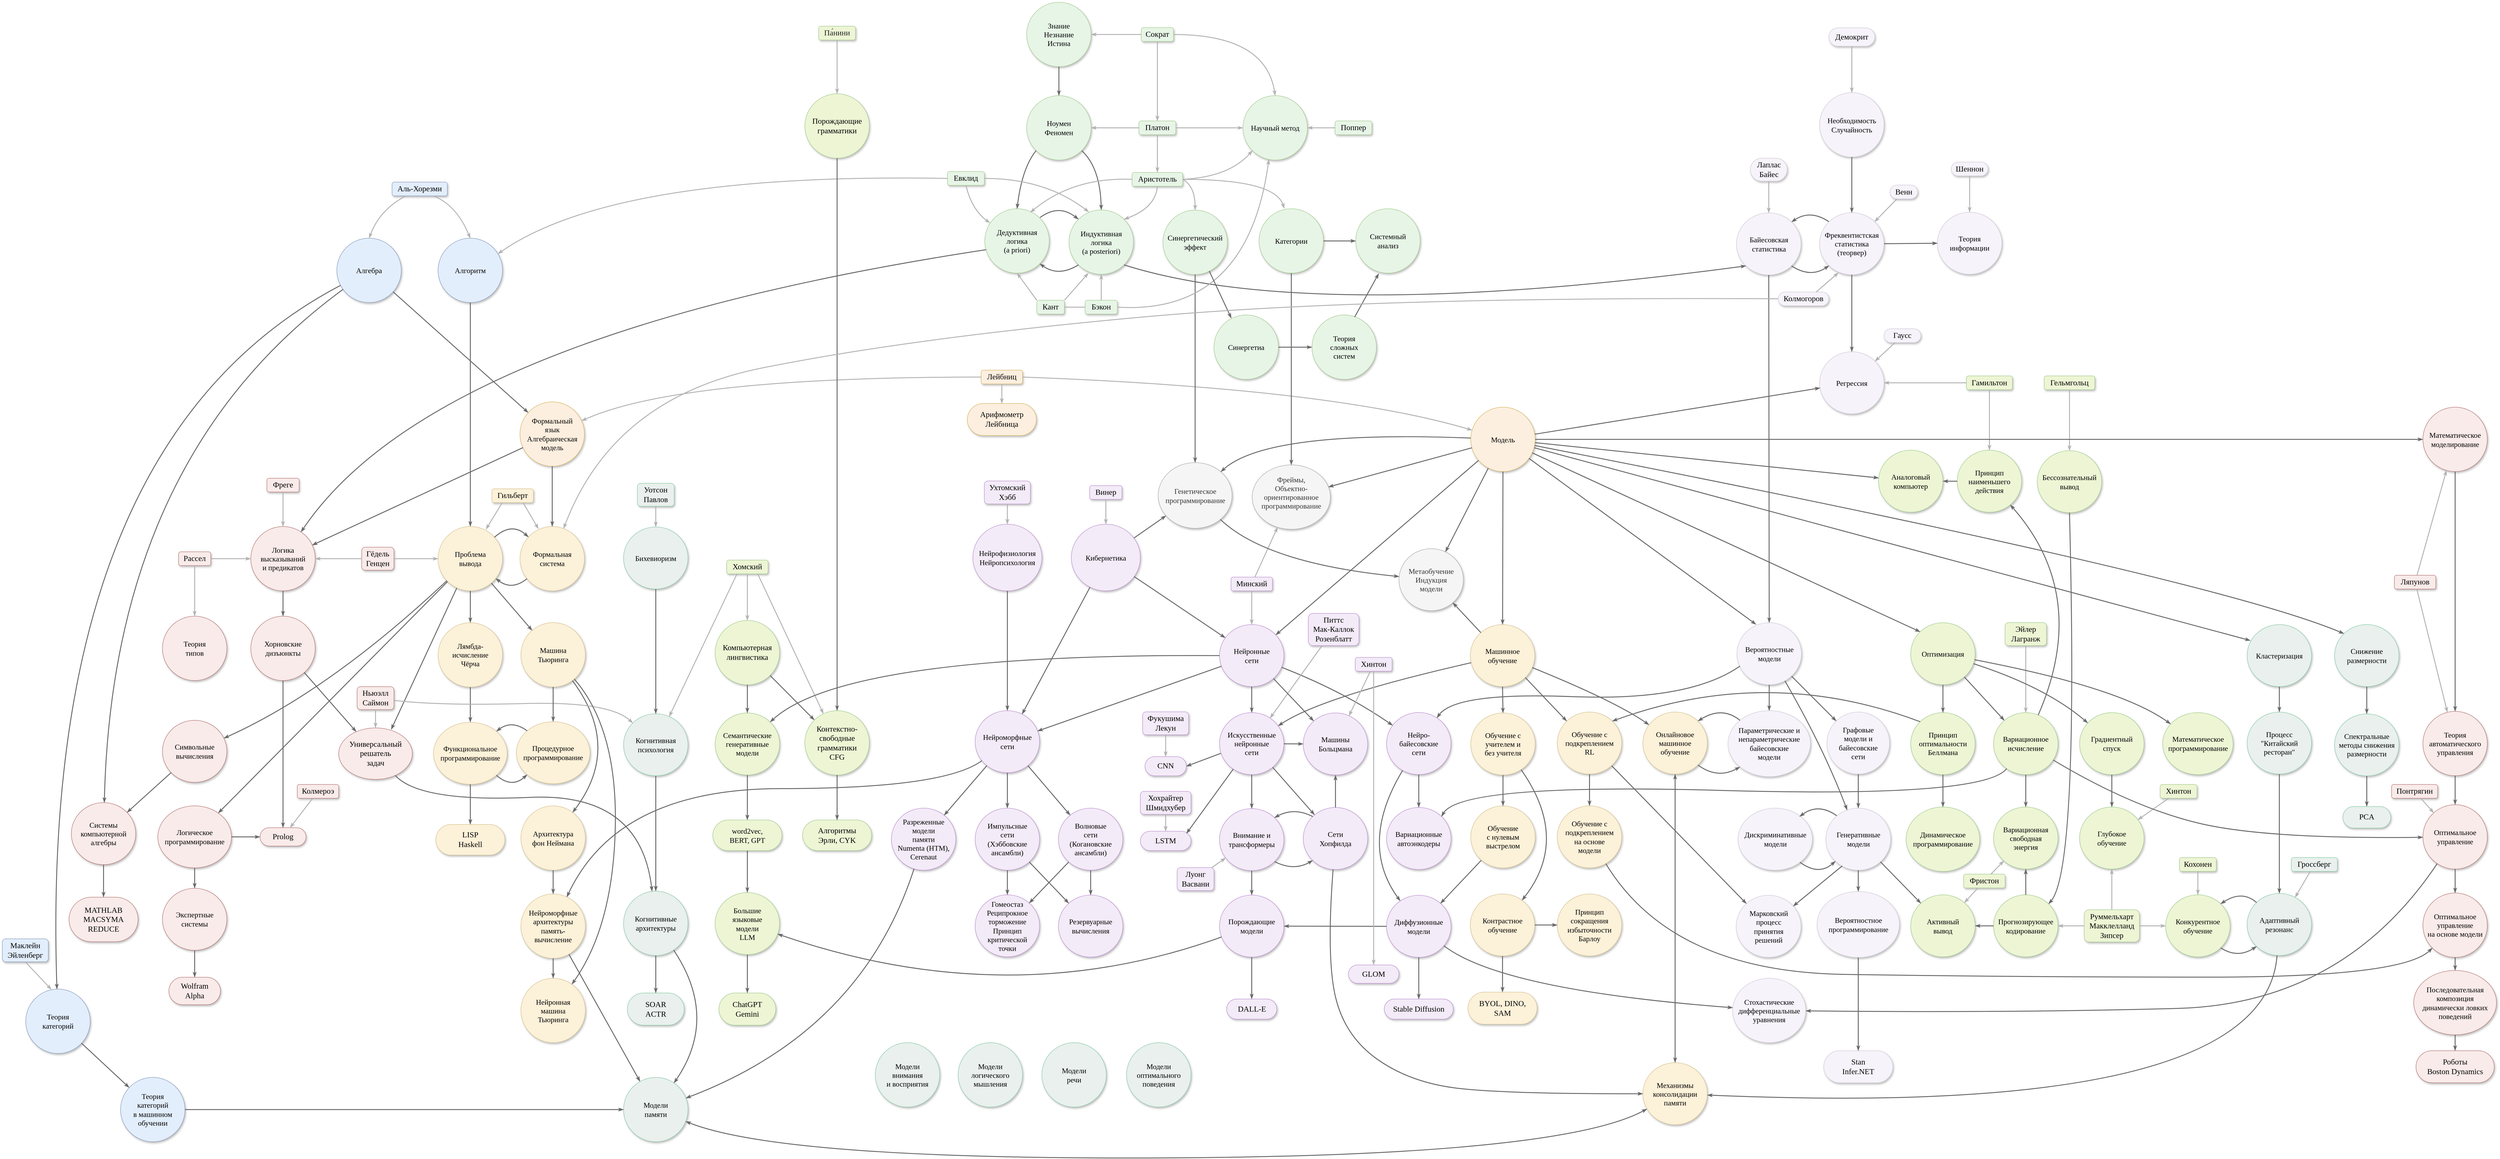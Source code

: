 <mxfile version="25.0.3">
  <diagram name="Page-1" id="ad52d381-51e7-2e0d-a935-2d0ddd2fd229">
    <mxGraphModel dx="4220" dy="1736" grid="1" gridSize="10" guides="1" tooltips="1" connect="1" arrows="1" fold="1" page="1" pageScale="1" pageWidth="1100" pageHeight="850" background="none" math="0" shadow="0">
      <root>
        <mxCell id="0" />
        <mxCell id="1" parent="0" />
        <mxCell id="2c924340bb9dbf6c-4" value="&lt;div&gt;&lt;span style=&quot;font-size: 16px;&quot;&gt;Знание&lt;br&gt;Незнание&lt;br&gt;Истина&lt;/span&gt;&lt;/div&gt;" style="ellipse;whiteSpace=wrap;html=1;rounded=1;shadow=1;comic=0;labelBackgroundColor=none;strokeWidth=1;fontFamily=Verdana;fontSize=12;align=center;perimeterSpacing=0;strokeColor=#A4CC8D;fillStyle=auto;fillColor=#E7F5E7;verticalAlign=middle;fontColor=default;" parent="1" vertex="1">
          <mxGeometry x="1149" y="12" width="140" height="140" as="geometry" />
        </mxCell>
        <mxCell id="2c924340bb9dbf6c-23" value="&lt;font style=&quot;font-size: 17px;&quot;&gt;Prolog&lt;/font&gt;" style="whiteSpace=wrap;html=1;rounded=1;shadow=1;comic=0;labelBackgroundColor=none;strokeWidth=1;fontFamily=Verdana;fontSize=12;align=center;arcSize=50;fillStyle=auto;strokeColor=#B87979;verticalAlign=middle;fontColor=default;fillColor=#F8EBE9;" parent="1" vertex="1">
          <mxGeometry x="-517" y="1807" width="100" height="40" as="geometry" />
        </mxCell>
        <mxCell id="2c924340bb9dbf6c-47" value="" style="edgeStyle=none;rounded=0;html=1;labelBackgroundColor=none;startArrow=none;startFill=0;startSize=5;endArrow=classicThin;endFill=1;endSize=5;jettySize=auto;orthogonalLoop=1;strokeColor=#696969;strokeWidth=2;fontFamily=Verdana;fontSize=12;exitX=0;exitY=0;exitDx=0;exitDy=0;entryX=1;entryY=0;entryDx=0;entryDy=0;curved=1;align=center;verticalAlign=middle;fontColor=default;" parent="1" source="GqTlXlMeytFH90FR9I8b-3" target="GqTlXlMeytFH90FR9I8b-5" edge="1">
          <mxGeometry relative="1" as="geometry">
            <mxPoint x="3062.58" y="543.392" as="sourcePoint" />
            <Array as="points">
              <mxPoint x="2852" y="462" />
            </Array>
          </mxGeometry>
        </mxCell>
        <mxCell id="2c924340bb9dbf6c-51" value="&lt;font style=&quot;font-size: 17px;&quot;&gt;Демокрит&lt;/font&gt;" style="rounded=1;whiteSpace=wrap;html=1;shadow=1;comic=0;labelBackgroundColor=none;strokeWidth=1;fontFamily=Verdana;fontSize=12;align=center;fillColor=#F6F3FA;strokeColor=#D2CBD9;resizable=1;autosize=0;fillStyle=auto;verticalAlign=middle;fontColor=default;arcSize=50;" parent="1" vertex="1">
          <mxGeometry x="2892" y="67.5" width="100" height="40" as="geometry" />
        </mxCell>
        <mxCell id="2c924340bb9dbf6c-66" value="" style="edgeStyle=none;rounded=1;html=1;labelBackgroundColor=none;startArrow=none;startFill=0;startSize=5;endArrow=classicThin;endFill=1;endSize=5;jettySize=auto;orthogonalLoop=1;strokeColor=#B3B3B3;strokeWidth=2;fontFamily=Verdana;fontSize=12;entryX=0.5;entryY=0;entryDx=0;entryDy=0;align=center;verticalAlign=middle;fontColor=default;" parent="1" source="2c924340bb9dbf6c-51" target="GqTlXlMeytFH90FR9I8b-2" edge="1">
          <mxGeometry relative="1" as="geometry" />
        </mxCell>
        <mxCell id="GqTlXlMeytFH90FR9I8b-2" value="&lt;div&gt;&lt;font style=&quot;font-size: 16px;&quot;&gt;Необходимость&lt;/font&gt;&lt;/div&gt;&lt;div&gt;&lt;font style=&quot;font-size: 16px;&quot;&gt;Случайность&lt;/font&gt;&lt;/div&gt;" style="ellipse;whiteSpace=wrap;html=1;rounded=1;shadow=1;comic=0;labelBackgroundColor=none;strokeWidth=1;fontFamily=Verdana;fontSize=12;align=center;perimeterSpacing=0;strokeColor=#D2CBD9;fillStyle=auto;fillColor=#F6F3FA;verticalAlign=middle;fontColor=default;autosize=0;resizable=1;arcSize=50;" parent="1" vertex="1">
          <mxGeometry x="2872" y="208.5" width="140" height="140" as="geometry" />
        </mxCell>
        <mxCell id="GqTlXlMeytFH90FR9I8b-3" value="&lt;span style=&quot;font-size: 16px; background-color: initial;&quot;&gt;Фреквентистская&lt;br&gt;статистика&lt;br&gt;(теорвер)&lt;/span&gt;" style="ellipse;whiteSpace=wrap;html=1;rounded=1;shadow=1;comic=0;labelBackgroundColor=none;strokeWidth=1;fontFamily=Verdana;fontSize=12;align=center;perimeterSpacing=0;strokeColor=#D2CBD9;fillStyle=auto;fillColor=#F6F3FA;verticalAlign=middle;fontColor=default;autosize=0;resizable=1;horizontal=1;arcSize=50;" parent="1" vertex="1">
          <mxGeometry x="2872" y="469.5" width="140" height="135" as="geometry" />
        </mxCell>
        <mxCell id="GqTlXlMeytFH90FR9I8b-4" value="" style="edgeStyle=none;rounded=1;html=1;labelBackgroundColor=none;startArrow=none;startFill=0;startSize=5;endArrow=classicThin;endFill=1;endSize=5;jettySize=auto;orthogonalLoop=1;strokeColor=#696969;strokeWidth=2;fontFamily=Verdana;fontSize=12;align=center;verticalAlign=middle;fontColor=default;exitX=0.5;exitY=1;exitDx=0;exitDy=0;" parent="1" source="GqTlXlMeytFH90FR9I8b-2" target="GqTlXlMeytFH90FR9I8b-3" edge="1">
          <mxGeometry relative="1" as="geometry">
            <mxPoint x="2942" y="400.5" as="sourcePoint" />
            <mxPoint x="2952" y="270.5" as="targetPoint" />
          </mxGeometry>
        </mxCell>
        <mxCell id="GqTlXlMeytFH90FR9I8b-5" value="&lt;span style=&quot;font-size: 16px; background-color: initial;&quot;&gt;Байесовская&lt;br&gt;статистика&lt;br&gt;&lt;/span&gt;" style="ellipse;whiteSpace=wrap;html=1;rounded=1;shadow=1;comic=0;labelBackgroundColor=none;strokeWidth=1;fontFamily=Verdana;fontSize=12;align=center;perimeterSpacing=0;strokeColor=#D2CBD9;fillStyle=auto;fillColor=#F6F3FA;verticalAlign=middle;fontColor=default;autosize=0;resizable=1;horizontal=1;arcSize=50;" parent="1" vertex="1">
          <mxGeometry x="2691.5" y="470" width="140" height="135" as="geometry" />
        </mxCell>
        <mxCell id="GqTlXlMeytFH90FR9I8b-7" value="" style="edgeStyle=none;rounded=0;html=1;labelBackgroundColor=none;startArrow=none;startFill=0;startSize=5;endArrow=classicThin;endFill=1;endSize=5;jettySize=auto;orthogonalLoop=1;strokeColor=#696969;strokeWidth=2;fontFamily=Verdana;fontSize=12;entryX=0;entryY=1;entryDx=0;entryDy=0;exitX=1;exitY=1;exitDx=0;exitDy=0;align=center;verticalAlign=middle;fontColor=default;curved=1;" parent="1" source="GqTlXlMeytFH90FR9I8b-5" target="GqTlXlMeytFH90FR9I8b-3" edge="1">
          <mxGeometry relative="1" as="geometry">
            <mxPoint x="3243" y="294" as="sourcePoint" />
            <mxPoint x="3243" y="362" as="targetPoint" />
            <Array as="points">
              <mxPoint x="2852" y="612" />
            </Array>
          </mxGeometry>
        </mxCell>
        <mxCell id="GqTlXlMeytFH90FR9I8b-8" value="&lt;font style=&quot;font-size: 17px;&quot;&gt;Лаплас&lt;br&gt;Байес&lt;/font&gt;" style="rounded=1;whiteSpace=wrap;html=1;shadow=1;comic=0;labelBackgroundColor=none;strokeWidth=1;fontFamily=Verdana;fontSize=12;align=center;fillColor=#F6F3FA;strokeColor=#D2CBD9;resizable=1;autosize=0;fillStyle=auto;verticalAlign=middle;fontColor=default;arcSize=50;" parent="1" vertex="1">
          <mxGeometry x="2721.5" y="351" width="80" height="50" as="geometry" />
        </mxCell>
        <mxCell id="GqTlXlMeytFH90FR9I8b-9" value="" style="edgeStyle=none;rounded=1;html=1;labelBackgroundColor=none;startArrow=none;startFill=0;startSize=5;endArrow=classicThin;endFill=1;endSize=5;jettySize=auto;orthogonalLoop=1;strokeColor=#B3B3B3;strokeWidth=2;fontFamily=Verdana;fontSize=12;entryX=0.5;entryY=0;entryDx=0;entryDy=0;" parent="1" source="GqTlXlMeytFH90FR9I8b-8" target="GqTlXlMeytFH90FR9I8b-5" edge="1">
          <mxGeometry relative="1" as="geometry">
            <mxPoint x="2591.5" y="200" as="sourcePoint" />
            <mxPoint x="2591.5" y="270" as="targetPoint" />
          </mxGeometry>
        </mxCell>
        <mxCell id="GqTlXlMeytFH90FR9I8b-10" value="&lt;span style=&quot;font-size: 17px;&quot;&gt;Венн&lt;/span&gt;" style="rounded=1;whiteSpace=wrap;html=1;shadow=1;comic=0;labelBackgroundColor=none;strokeWidth=1;fontFamily=Verdana;fontSize=12;align=center;fillColor=#F6F3FA;strokeColor=#D2CBD9;resizable=1;autosize=0;fillStyle=auto;verticalAlign=middle;fontColor=default;arcSize=50;" parent="1" vertex="1">
          <mxGeometry x="3025" y="409.5" width="60" height="30" as="geometry" />
        </mxCell>
        <mxCell id="GqTlXlMeytFH90FR9I8b-11" value="" style="edgeStyle=none;rounded=1;html=1;labelBackgroundColor=none;startArrow=none;startFill=0;startSize=5;endArrow=classicThin;endFill=1;endSize=5;jettySize=auto;orthogonalLoop=1;strokeColor=#B3B3B3;strokeWidth=2;fontFamily=Verdana;fontSize=12;entryX=1;entryY=0;entryDx=0;entryDy=0;exitX=0.25;exitY=1;exitDx=0;exitDy=0;" parent="1" source="GqTlXlMeytFH90FR9I8b-10" target="GqTlXlMeytFH90FR9I8b-3" edge="1">
          <mxGeometry relative="1" as="geometry">
            <mxPoint x="3132" y="405.5" as="sourcePoint" />
            <mxPoint x="3132" y="480.5" as="targetPoint" />
          </mxGeometry>
        </mxCell>
        <mxCell id="GqTlXlMeytFH90FR9I8b-12" value="&lt;span style=&quot;font-size: 16px; background-color: initial;&quot;&gt;Теория&lt;br&gt;информации&lt;/span&gt;" style="ellipse;whiteSpace=wrap;html=1;rounded=1;shadow=1;comic=0;labelBackgroundColor=none;strokeWidth=1;fontFamily=Verdana;fontSize=12;align=center;perimeterSpacing=0;strokeColor=#D2CBD9;fillStyle=auto;fillColor=#F6F3FA;verticalAlign=middle;fontColor=default;autosize=0;resizable=1;horizontal=1;arcSize=50;" parent="1" vertex="1">
          <mxGeometry x="3128" y="468.5" width="140" height="135" as="geometry" />
        </mxCell>
        <mxCell id="GqTlXlMeytFH90FR9I8b-13" value="&lt;span style=&quot;font-size: 17px;&quot;&gt;Шеннон&lt;/span&gt;" style="rounded=1;whiteSpace=wrap;html=1;shadow=1;comic=0;labelBackgroundColor=none;strokeWidth=1;fontFamily=Verdana;fontSize=12;align=center;fillColor=#F6F3FA;strokeColor=#D2CBD9;resizable=1;autosize=0;fillStyle=auto;verticalAlign=middle;fontColor=default;arcSize=50;" parent="1" vertex="1">
          <mxGeometry x="3158" y="359.5" width="80" height="30" as="geometry" />
        </mxCell>
        <mxCell id="GqTlXlMeytFH90FR9I8b-14" value="" style="edgeStyle=none;rounded=1;html=1;labelBackgroundColor=none;startArrow=none;startFill=0;startSize=5;endArrow=classicThin;endFill=1;endSize=5;jettySize=auto;orthogonalLoop=1;strokeColor=#B3B3B3;strokeWidth=2;fontFamily=Verdana;fontSize=12;entryX=0.5;entryY=0;entryDx=0;entryDy=0;exitX=0.5;exitY=1;exitDx=0;exitDy=0;" parent="1" source="GqTlXlMeytFH90FR9I8b-13" target="GqTlXlMeytFH90FR9I8b-12" edge="1">
          <mxGeometry relative="1" as="geometry">
            <mxPoint x="3278" y="253.5" as="sourcePoint" />
            <mxPoint x="3298" y="296.5" as="targetPoint" />
          </mxGeometry>
        </mxCell>
        <mxCell id="GqTlXlMeytFH90FR9I8b-15" value="" style="edgeStyle=none;rounded=1;html=1;labelBackgroundColor=none;startArrow=none;startFill=0;startSize=5;endArrow=classicThin;endFill=1;endSize=5;jettySize=auto;orthogonalLoop=1;strokeColor=#696969;strokeWidth=2;fontFamily=Verdana;fontSize=12;exitX=1;exitY=0.5;exitDx=0;exitDy=0;align=center;verticalAlign=middle;fontColor=default;entryX=0;entryY=0.5;entryDx=0;entryDy=0;" parent="1" source="GqTlXlMeytFH90FR9I8b-3" target="GqTlXlMeytFH90FR9I8b-12" edge="1">
          <mxGeometry relative="1" as="geometry">
            <mxPoint x="4293.04" y="531.995" as="sourcePoint" />
            <mxPoint x="4377" y="611.01" as="targetPoint" />
          </mxGeometry>
        </mxCell>
        <mxCell id="GqTlXlMeytFH90FR9I8b-16" value="&lt;span style=&quot;font-size: 17px;&quot;&gt;Сократ&lt;/span&gt;" style="rounded=1;whiteSpace=wrap;html=1;shadow=1;comic=0;labelBackgroundColor=none;strokeWidth=1;fontFamily=Verdana;fontSize=12;align=center;fillColor=#E7F5E7;strokeColor=#A4CC8D;resizable=1;autosize=1;fillStyle=auto;verticalAlign=middle;fontColor=default;" parent="1" vertex="1">
          <mxGeometry x="1398" y="67" width="70" height="30" as="geometry" />
        </mxCell>
        <mxCell id="GqTlXlMeytFH90FR9I8b-19" value="" style="edgeStyle=none;rounded=1;html=1;labelBackgroundColor=none;startArrow=none;startFill=0;startSize=5;endArrow=classicThin;endFill=1;endSize=5;jettySize=auto;orthogonalLoop=1;strokeColor=#B3B3B3;strokeWidth=2;fontFamily=Verdana;fontSize=12;exitX=0;exitY=0.5;exitDx=0;exitDy=0;" parent="1" source="GqTlXlMeytFH90FR9I8b-16" target="2c924340bb9dbf6c-4" edge="1">
          <mxGeometry relative="1" as="geometry">
            <mxPoint x="889" y="163" as="sourcePoint" />
            <mxPoint x="889" y="232" as="targetPoint" />
          </mxGeometry>
        </mxCell>
        <mxCell id="GqTlXlMeytFH90FR9I8b-20" value="&lt;div&gt;&lt;span style=&quot;font-size: 16px;&quot;&gt;Ноумен&lt;br&gt;Феномен&lt;/span&gt;&lt;/div&gt;" style="ellipse;whiteSpace=wrap;html=1;rounded=1;shadow=1;comic=0;labelBackgroundColor=none;strokeWidth=1;fontFamily=Verdana;fontSize=12;align=center;perimeterSpacing=0;strokeColor=#A4CC8D;fillStyle=auto;fillColor=#E7F5E7;" parent="1" vertex="1">
          <mxGeometry x="1149" y="215" width="140" height="140" as="geometry" />
        </mxCell>
        <mxCell id="GqTlXlMeytFH90FR9I8b-21" value="&lt;div&gt;&lt;span style=&quot;font-size: 16px;&quot;&gt;Дедуктивная&lt;/span&gt;&lt;/div&gt;&lt;div&gt;&lt;span style=&quot;font-size: 16px;&quot;&gt;логика&lt;/span&gt;&lt;/div&gt;&lt;div&gt;&lt;span style=&quot;font-size: 16px;&quot;&gt;(a priori)&lt;/span&gt;&lt;/div&gt;" style="ellipse;whiteSpace=wrap;html=1;rounded=1;shadow=1;comic=0;labelBackgroundColor=none;strokeWidth=1;fontFamily=Verdana;fontSize=12;align=center;perimeterSpacing=0;strokeColor=#A4CC8D;fillStyle=auto;fillColor=#E7F5E7;verticalAlign=middle;fontColor=default;" parent="1" vertex="1">
          <mxGeometry x="1058" y="461" width="140" height="140" as="geometry" />
        </mxCell>
        <mxCell id="GqTlXlMeytFH90FR9I8b-22" value="&lt;div&gt;&lt;span style=&quot;font-size: 16px;&quot;&gt;Индуктивная&lt;/span&gt;&lt;/div&gt;&lt;div&gt;&lt;span style=&quot;font-size: 16px;&quot;&gt;логика&lt;/span&gt;&lt;/div&gt;&lt;div&gt;&lt;span style=&quot;font-size: 16px;&quot;&gt;(a posteriori)&lt;/span&gt;&lt;/div&gt;" style="ellipse;whiteSpace=wrap;html=1;rounded=1;shadow=1;comic=0;labelBackgroundColor=none;strokeWidth=1;fontFamily=Verdana;fontSize=12;align=center;perimeterSpacing=0;strokeColor=#A4CC8D;fillStyle=auto;fillColor=#E7F5E7;verticalAlign=middle;fontColor=default;" parent="1" vertex="1">
          <mxGeometry x="1241" y="463.5" width="140" height="140" as="geometry" />
        </mxCell>
        <mxCell id="GqTlXlMeytFH90FR9I8b-23" value="" style="edgeStyle=none;rounded=0;html=1;labelBackgroundColor=none;startArrow=none;startFill=0;startSize=5;endArrow=classicThin;endFill=1;endSize=5;jettySize=auto;orthogonalLoop=1;strokeColor=#696969;strokeWidth=2;fontFamily=Verdana;fontSize=12;entryX=1;entryY=1;entryDx=0;entryDy=0;exitX=0;exitY=1;exitDx=0;exitDy=0;curved=1;align=center;verticalAlign=middle;fontColor=default;" parent="1" source="GqTlXlMeytFH90FR9I8b-22" target="GqTlXlMeytFH90FR9I8b-21" edge="1">
          <mxGeometry relative="1" as="geometry">
            <mxPoint x="1268" y="592" as="sourcePoint" />
            <mxPoint x="1188" y="590" as="targetPoint" />
            <Array as="points">
              <mxPoint x="1218" y="610" />
            </Array>
          </mxGeometry>
        </mxCell>
        <mxCell id="GqTlXlMeytFH90FR9I8b-24" value="" style="edgeStyle=none;rounded=0;html=1;labelBackgroundColor=none;startArrow=none;startFill=0;startSize=5;endArrow=classicThin;endFill=1;endSize=5;jettySize=auto;orthogonalLoop=1;strokeColor=#696969;strokeWidth=2;fontFamily=Verdana;fontSize=12;entryX=0;entryY=0;entryDx=0;entryDy=0;curved=1;exitX=0.857;exitY=0.136;exitDx=0;exitDy=0;exitPerimeter=0;align=center;verticalAlign=middle;fontColor=default;" parent="1" source="GqTlXlMeytFH90FR9I8b-21" target="GqTlXlMeytFH90FR9I8b-22" edge="1">
          <mxGeometry relative="1" as="geometry">
            <mxPoint x="1179" y="490" as="sourcePoint" />
            <mxPoint x="1259" y="480" as="targetPoint" />
            <Array as="points">
              <mxPoint x="1219" y="450" />
            </Array>
          </mxGeometry>
        </mxCell>
        <mxCell id="GqTlXlMeytFH90FR9I8b-25" value="&lt;span style=&quot;font-size: 17px;&quot;&gt;Платон&lt;/span&gt;" style="rounded=1;whiteSpace=wrap;html=1;shadow=1;comic=0;labelBackgroundColor=none;strokeWidth=1;fontFamily=Verdana;fontSize=12;align=center;fillColor=#E7F5E7;strokeColor=#A4CC8D;resizable=1;autosize=1;fillStyle=auto;verticalAlign=middle;fontColor=default;" parent="1" vertex="1">
          <mxGeometry x="1393" y="270" width="80" height="30" as="geometry" />
        </mxCell>
        <mxCell id="GqTlXlMeytFH90FR9I8b-26" value="" style="edgeStyle=none;rounded=1;html=1;labelBackgroundColor=none;startArrow=none;startFill=0;startSize=5;endArrow=classicThin;endFill=1;endSize=5;jettySize=auto;orthogonalLoop=1;strokeColor=#B3B3B3;strokeWidth=2;fontFamily=Verdana;fontSize=12;exitX=0;exitY=0.5;exitDx=0;exitDy=0;entryX=1;entryY=0.5;entryDx=0;entryDy=0;" parent="1" source="GqTlXlMeytFH90FR9I8b-25" target="GqTlXlMeytFH90FR9I8b-20" edge="1">
          <mxGeometry relative="1" as="geometry">
            <mxPoint x="1429" y="92" as="sourcePoint" />
            <mxPoint x="1299" y="92" as="targetPoint" />
          </mxGeometry>
        </mxCell>
        <mxCell id="GqTlXlMeytFH90FR9I8b-27" value="&lt;font style=&quot;font-size: 17px;&quot;&gt;Аристотель&lt;/font&gt;" style="rounded=1;whiteSpace=wrap;html=1;shadow=1;comic=0;labelBackgroundColor=none;strokeWidth=1;fontFamily=Verdana;fontSize=12;align=center;fillColor=#E7F5E7;strokeColor=#A4CC8D;resizable=1;autosize=1;fillStyle=auto;verticalAlign=middle;fontColor=default;" parent="1" vertex="1">
          <mxGeometry x="1378" y="382" width="110" height="30" as="geometry" />
        </mxCell>
        <mxCell id="GqTlXlMeytFH90FR9I8b-28" value="&lt;span style=&quot;font-size: 17px;&quot;&gt;Евклид&lt;/span&gt;" style="rounded=1;whiteSpace=wrap;html=1;shadow=1;comic=0;labelBackgroundColor=none;strokeWidth=1;fontFamily=Verdana;fontSize=12;align=center;fillColor=#E7F5E7;strokeColor=#A4CC8D;resizable=1;autosize=1;fillStyle=auto;verticalAlign=middle;fontColor=default;" parent="1" vertex="1">
          <mxGeometry x="977" y="380" width="80" height="30" as="geometry" />
        </mxCell>
        <mxCell id="GqTlXlMeytFH90FR9I8b-29" value="&lt;span style=&quot;font-size: 17px;&quot;&gt;Бэкон&lt;/span&gt;" style="rounded=1;whiteSpace=wrap;html=1;shadow=1;comic=0;labelBackgroundColor=none;strokeWidth=1;fontFamily=Verdana;fontSize=12;align=center;fillColor=#E7F5E7;strokeColor=#A4CC8D;resizable=1;autosize=1;fillStyle=auto;verticalAlign=middle;fontColor=default;" parent="1" vertex="1">
          <mxGeometry x="1276" y="660" width="70" height="30" as="geometry" />
        </mxCell>
        <mxCell id="GqTlXlMeytFH90FR9I8b-30" value="&lt;span style=&quot;font-size: 17px;&quot;&gt;Кант&lt;/span&gt;" style="rounded=1;whiteSpace=wrap;html=1;shadow=1;comic=0;labelBackgroundColor=none;strokeWidth=1;fontFamily=Verdana;fontSize=12;align=center;fillColor=#E7F5E7;strokeColor=#A4CC8D;resizable=1;autosize=1;fillStyle=auto;verticalAlign=middle;fontColor=default;" parent="1" vertex="1">
          <mxGeometry x="1171" y="660" width="60" height="30" as="geometry" />
        </mxCell>
        <mxCell id="GqTlXlMeytFH90FR9I8b-31" value="" style="edgeStyle=none;rounded=0;html=1;labelBackgroundColor=none;startArrow=none;startFill=0;startSize=5;endArrow=classicThin;endFill=1;endSize=5;jettySize=auto;orthogonalLoop=1;strokeColor=#696969;strokeWidth=2;fontFamily=Verdana;fontSize=12;exitX=0.5;exitY=1;exitDx=0;exitDy=0;entryX=0.5;entryY=0;entryDx=0;entryDy=0;align=center;verticalAlign=middle;fontColor=default;curved=1;" parent="1" source="2c924340bb9dbf6c-4" target="GqTlXlMeytFH90FR9I8b-20" edge="1">
          <mxGeometry relative="1" as="geometry">
            <mxPoint x="1429" y="92" as="sourcePoint" />
            <mxPoint x="1299" y="92" as="targetPoint" />
          </mxGeometry>
        </mxCell>
        <mxCell id="GqTlXlMeytFH90FR9I8b-32" value="" style="edgeStyle=none;rounded=0;html=1;labelBackgroundColor=none;startArrow=none;startFill=0;startSize=5;endArrow=classicThin;endFill=1;endSize=5;jettySize=auto;orthogonalLoop=1;strokeColor=#696969;strokeWidth=2;fontFamily=Verdana;fontSize=12;exitX=0;exitY=1;exitDx=0;exitDy=0;entryX=0.5;entryY=0;entryDx=0;entryDy=0;curved=1;align=center;verticalAlign=middle;fontColor=default;" parent="1" source="GqTlXlMeytFH90FR9I8b-20" target="GqTlXlMeytFH90FR9I8b-21" edge="1">
          <mxGeometry relative="1" as="geometry">
            <mxPoint x="1439" y="102" as="sourcePoint" />
            <mxPoint x="1309" y="102" as="targetPoint" />
            <Array as="points">
              <mxPoint x="1139" y="372" />
            </Array>
          </mxGeometry>
        </mxCell>
        <mxCell id="GqTlXlMeytFH90FR9I8b-33" value="" style="edgeStyle=none;rounded=0;html=1;labelBackgroundColor=none;startArrow=none;startFill=0;startSize=5;endArrow=classicThin;endFill=1;endSize=5;jettySize=auto;orthogonalLoop=1;strokeColor=#696969;strokeWidth=2;fontFamily=Verdana;fontSize=12;entryX=0.5;entryY=0;entryDx=0;entryDy=0;exitX=1;exitY=1;exitDx=0;exitDy=0;curved=1;align=center;verticalAlign=middle;fontColor=default;" parent="1" source="GqTlXlMeytFH90FR9I8b-20" target="GqTlXlMeytFH90FR9I8b-22" edge="1">
          <mxGeometry relative="1" as="geometry">
            <mxPoint x="1219" y="362" as="sourcePoint" />
            <mxPoint x="1319" y="112" as="targetPoint" />
            <Array as="points">
              <mxPoint x="1309" y="372" />
            </Array>
          </mxGeometry>
        </mxCell>
        <mxCell id="GqTlXlMeytFH90FR9I8b-34" value="" style="edgeStyle=none;rounded=0;html=1;labelBackgroundColor=none;startArrow=none;startFill=0;startSize=5;endArrow=classicThin;endFill=1;endSize=5;jettySize=auto;orthogonalLoop=1;strokeColor=#B3B3B3;strokeWidth=2;fontFamily=Verdana;fontSize=12;entryX=0.707;entryY=0.057;entryDx=0;entryDy=0;entryPerimeter=0;exitX=0;exitY=0.5;exitDx=0;exitDy=0;curved=1;" parent="1" source="GqTlXlMeytFH90FR9I8b-27" target="GqTlXlMeytFH90FR9I8b-21" edge="1">
          <mxGeometry relative="1" as="geometry">
            <mxPoint x="1189" y="422" as="sourcePoint" />
            <mxPoint x="1299" y="295" as="targetPoint" />
            <Array as="points">
              <mxPoint x="1249" y="392" />
            </Array>
          </mxGeometry>
        </mxCell>
        <mxCell id="GqTlXlMeytFH90FR9I8b-35" value="" style="edgeStyle=none;rounded=0;html=1;labelBackgroundColor=none;startArrow=none;startFill=0;startSize=5;endArrow=classicThin;endFill=1;endSize=5;jettySize=auto;orthogonalLoop=1;strokeColor=#B3B3B3;strokeWidth=2;fontFamily=Verdana;fontSize=12;entryX=1;entryY=0;entryDx=0;entryDy=0;exitX=0.5;exitY=1;exitDx=0;exitDy=0;curved=1;" parent="1" source="GqTlXlMeytFH90FR9I8b-27" target="GqTlXlMeytFH90FR9I8b-22" edge="1">
          <mxGeometry relative="1" as="geometry">
            <mxPoint x="1210" y="418" as="sourcePoint" />
            <mxPoint x="1168" y="451" as="targetPoint" />
            <Array as="points">
              <mxPoint x="1429" y="459" />
            </Array>
          </mxGeometry>
        </mxCell>
        <mxCell id="GqTlXlMeytFH90FR9I8b-36" value="" style="edgeStyle=none;rounded=1;html=1;labelBackgroundColor=none;startArrow=none;startFill=0;startSize=5;endArrow=classicThin;endFill=1;endSize=5;jettySize=auto;orthogonalLoop=1;strokeColor=#B3B3B3;strokeWidth=2;fontFamily=Verdana;fontSize=12;exitX=0.5;exitY=0;exitDx=0;exitDy=0;entryX=0.5;entryY=1;entryDx=0;entryDy=0;" parent="1" source="GqTlXlMeytFH90FR9I8b-29" target="GqTlXlMeytFH90FR9I8b-22" edge="1">
          <mxGeometry relative="1" as="geometry">
            <mxPoint x="1423" y="295" as="sourcePoint" />
            <mxPoint x="1298" y="295" as="targetPoint" />
          </mxGeometry>
        </mxCell>
        <mxCell id="GqTlXlMeytFH90FR9I8b-37" value="" style="edgeStyle=none;rounded=1;html=1;labelBackgroundColor=none;startArrow=none;startFill=0;startSize=5;endArrow=classicThin;endFill=1;endSize=5;jettySize=auto;orthogonalLoop=1;strokeColor=#B3B3B3;strokeWidth=2;fontFamily=Verdana;fontSize=12;exitX=0.5;exitY=1;exitDx=0;exitDy=0;entryX=0.5;entryY=0;entryDx=0;entryDy=0;" parent="1" source="GqTlXlMeytFH90FR9I8b-16" target="GqTlXlMeytFH90FR9I8b-25" edge="1">
          <mxGeometry relative="1" as="geometry">
            <mxPoint x="1208" y="162" as="sourcePoint" />
            <mxPoint x="1208" y="225" as="targetPoint" />
          </mxGeometry>
        </mxCell>
        <mxCell id="GqTlXlMeytFH90FR9I8b-38" value="" style="edgeStyle=none;rounded=1;html=1;labelBackgroundColor=none;startArrow=none;startFill=0;startSize=5;endArrow=classicThin;endFill=1;endSize=5;jettySize=auto;orthogonalLoop=1;strokeColor=#B3B3B3;strokeWidth=2;fontFamily=Verdana;fontSize=12;entryX=0.5;entryY=0;entryDx=0;entryDy=0;exitX=0.5;exitY=1;exitDx=0;exitDy=0;" parent="1" source="GqTlXlMeytFH90FR9I8b-25" target="GqTlXlMeytFH90FR9I8b-27" edge="1">
          <mxGeometry relative="1" as="geometry">
            <mxPoint x="1433" y="302" as="sourcePoint" />
            <mxPoint x="1443" y="280" as="targetPoint" />
          </mxGeometry>
        </mxCell>
        <mxCell id="GqTlXlMeytFH90FR9I8b-39" value="" style="edgeStyle=none;rounded=1;html=1;labelBackgroundColor=none;startArrow=none;startFill=0;startSize=5;endArrow=classicThin;endFill=1;endSize=5;jettySize=auto;orthogonalLoop=1;strokeColor=#B3B3B3;strokeWidth=2;fontFamily=Verdana;fontSize=12;entryX=0.3;entryY=0.982;entryDx=0;entryDy=0;exitX=1;exitY=0;exitDx=0;exitDy=0;entryPerimeter=0;" parent="1" source="GqTlXlMeytFH90FR9I8b-30" target="GqTlXlMeytFH90FR9I8b-22" edge="1">
          <mxGeometry relative="1" as="geometry">
            <mxPoint x="1463" y="310" as="sourcePoint" />
            <mxPoint x="1463" y="392" as="targetPoint" />
          </mxGeometry>
        </mxCell>
        <mxCell id="GqTlXlMeytFH90FR9I8b-40" value="" style="edgeStyle=none;rounded=1;html=1;labelBackgroundColor=none;startArrow=none;startFill=0;startSize=5;endArrow=classicThin;endFill=1;endSize=5;jettySize=auto;orthogonalLoop=1;strokeColor=#B3B3B3;strokeWidth=2;fontFamily=Verdana;fontSize=12;entryX=0.5;entryY=1;entryDx=0;entryDy=0;exitX=0;exitY=0;exitDx=0;exitDy=0;" parent="1" source="GqTlXlMeytFH90FR9I8b-30" target="GqTlXlMeytFH90FR9I8b-21" edge="1">
          <mxGeometry relative="1" as="geometry">
            <mxPoint x="1303" y="670" as="sourcePoint" />
            <mxPoint x="1321" y="614" as="targetPoint" />
          </mxGeometry>
        </mxCell>
        <mxCell id="GqTlXlMeytFH90FR9I8b-41" value="" style="edgeStyle=none;rounded=0;html=1;labelBackgroundColor=none;startArrow=none;startFill=0;startSize=5;endArrow=classicThin;endFill=1;endSize=5;jettySize=auto;orthogonalLoop=1;strokeColor=#B3B3B3;strokeWidth=2;fontFamily=Verdana;fontSize=12;entryX=0.307;entryY=0.032;entryDx=0;entryDy=0;entryPerimeter=0;exitX=1;exitY=0.5;exitDx=0;exitDy=0;curved=1;" parent="1" source="GqTlXlMeytFH90FR9I8b-28" target="GqTlXlMeytFH90FR9I8b-22" edge="1">
          <mxGeometry relative="1" as="geometry">
            <mxPoint x="1409" y="407" as="sourcePoint" />
            <mxPoint x="1168" y="479" as="targetPoint" />
            <Array as="points">
              <mxPoint x="1189" y="395" />
            </Array>
          </mxGeometry>
        </mxCell>
        <mxCell id="GqTlXlMeytFH90FR9I8b-42" value="" style="edgeStyle=none;rounded=0;html=1;labelBackgroundColor=none;startArrow=none;startFill=0;startSize=5;endArrow=classicThin;endFill=1;endSize=5;jettySize=auto;orthogonalLoop=1;strokeColor=#B3B3B3;strokeWidth=2;fontFamily=Verdana;fontSize=12;exitX=0.5;exitY=1;exitDx=0;exitDy=0;curved=1;entryX=0.079;entryY=0.221;entryDx=0;entryDy=0;entryPerimeter=0;" parent="1" source="GqTlXlMeytFH90FR9I8b-28" target="GqTlXlMeytFH90FR9I8b-21" edge="1">
          <mxGeometry relative="1" as="geometry">
            <mxPoint x="1464" y="422" as="sourcePoint" />
            <mxPoint x="989" y="462" as="targetPoint" />
            <Array as="points">
              <mxPoint x="1029" y="462" />
            </Array>
          </mxGeometry>
        </mxCell>
        <mxCell id="GqTlXlMeytFH90FR9I8b-44" value="&lt;div&gt;&lt;span style=&quot;font-size: 16px;&quot;&gt;Алгоритм&lt;/span&gt;&lt;/div&gt;" style="ellipse;whiteSpace=wrap;html=1;rounded=1;shadow=1;comic=0;labelBackgroundColor=none;strokeWidth=1;fontFamily=Verdana;fontSize=12;align=center;perimeterSpacing=0;strokeColor=#889EBF;fillStyle=auto;fillColor=#E3EEFC;" parent="1" vertex="1">
          <mxGeometry x="-130" y="525" width="140" height="140" as="geometry" />
        </mxCell>
        <mxCell id="GqTlXlMeytFH90FR9I8b-45" value="&lt;div&gt;&lt;span style=&quot;font-size: 16px;&quot;&gt;Алгебра&lt;/span&gt;&lt;/div&gt;" style="ellipse;whiteSpace=wrap;html=1;rounded=1;shadow=1;comic=0;labelBackgroundColor=none;strokeWidth=1;fontFamily=Verdana;fontSize=12;align=center;perimeterSpacing=0;strokeColor=#889EBF;fillStyle=auto;fillColor=#E3EEFC;" parent="1" vertex="1">
          <mxGeometry x="-350" y="525" width="140" height="140" as="geometry" />
        </mxCell>
        <mxCell id="GqTlXlMeytFH90FR9I8b-46" value="&lt;span style=&quot;font-size: 17px;&quot;&gt;Аль-Хорезми&lt;/span&gt;" style="rounded=1;whiteSpace=wrap;html=1;shadow=1;comic=0;labelBackgroundColor=none;strokeWidth=1;fontFamily=Verdana;fontSize=12;align=center;fillColor=#E3EEFC;strokeColor=#889EBF;resizable=1;autosize=1;fillStyle=auto;verticalAlign=middle;fontColor=default;" parent="1" vertex="1">
          <mxGeometry x="-230" y="403" width="120" height="30" as="geometry" />
        </mxCell>
        <mxCell id="GqTlXlMeytFH90FR9I8b-47" value="" style="edgeStyle=none;rounded=0;html=1;labelBackgroundColor=none;startArrow=none;startFill=0;startSize=5;endArrow=classicThin;endFill=1;endSize=5;jettySize=auto;orthogonalLoop=1;strokeColor=#B3B3B3;strokeWidth=2;fontFamily=Verdana;fontSize=12;entryX=0.5;entryY=0;entryDx=0;entryDy=0;curved=1;exitX=0.25;exitY=1;exitDx=0;exitDy=0;" parent="1" source="GqTlXlMeytFH90FR9I8b-46" target="GqTlXlMeytFH90FR9I8b-45" edge="1">
          <mxGeometry relative="1" as="geometry">
            <mxPoint x="-398" y="473" as="sourcePoint" />
            <mxPoint x="-598" y="470.5" as="targetPoint" />
            <Array as="points">
              <mxPoint x="-257" y="463" />
            </Array>
          </mxGeometry>
        </mxCell>
        <mxCell id="GqTlXlMeytFH90FR9I8b-48" value="" style="edgeStyle=none;rounded=0;html=1;labelBackgroundColor=none;startArrow=none;startFill=0;startSize=5;endArrow=classicThin;endFill=1;endSize=5;jettySize=auto;orthogonalLoop=1;strokeColor=#B3B3B3;strokeWidth=2;fontFamily=Verdana;fontSize=12;entryX=0.5;entryY=0;entryDx=0;entryDy=0;curved=1;exitX=0.75;exitY=1;exitDx=0;exitDy=0;" parent="1" source="GqTlXlMeytFH90FR9I8b-46" target="GqTlXlMeytFH90FR9I8b-44" edge="1">
          <mxGeometry relative="1" as="geometry">
            <mxPoint x="-200" y="443" as="sourcePoint" />
            <mxPoint x="-270" y="535" as="targetPoint" />
            <Array as="points">
              <mxPoint x="-90" y="453" />
            </Array>
          </mxGeometry>
        </mxCell>
        <mxCell id="GqTlXlMeytFH90FR9I8b-49" value="" style="edgeStyle=none;rounded=0;html=1;labelBackgroundColor=none;startArrow=none;startFill=0;startSize=5;endArrow=classicThin;endFill=1;endSize=5;jettySize=auto;orthogonalLoop=1;strokeColor=#B3B3B3;strokeWidth=2;fontFamily=Verdana;fontSize=12;entryX=0.929;entryY=0.243;entryDx=0;entryDy=0;curved=1;exitX=0;exitY=0.5;exitDx=0;exitDy=0;entryPerimeter=0;" parent="1" source="GqTlXlMeytFH90FR9I8b-28" target="GqTlXlMeytFH90FR9I8b-44" edge="1">
          <mxGeometry relative="1" as="geometry">
            <mxPoint x="-77" y="382" as="sourcePoint" />
            <mxPoint x="3" y="474" as="targetPoint" />
            <Array as="points">
              <mxPoint x="253" y="382" />
            </Array>
          </mxGeometry>
        </mxCell>
        <mxCell id="GqTlXlMeytFH90FR9I8b-50" value="&lt;div&gt;&lt;span style=&quot;font-size: 16px;&quot;&gt;Модель&lt;/span&gt;&lt;/div&gt;" style="ellipse;whiteSpace=wrap;html=1;rounded=1;shadow=1;comic=0;labelBackgroundColor=none;strokeWidth=1;fontFamily=Verdana;fontSize=12;align=center;perimeterSpacing=0;strokeColor=#D7B761;fillStyle=auto;fillColor=#FCEFDF;" parent="1" vertex="1">
          <mxGeometry x="2114" y="892.5" width="140" height="140" as="geometry" />
        </mxCell>
        <mxCell id="GqTlXlMeytFH90FR9I8b-51" value="&lt;div&gt;&lt;span style=&quot;font-size: 16px;&quot;&gt;Формальный&lt;/span&gt;&lt;/div&gt;&lt;div&gt;&lt;span style=&quot;font-size: 16px;&quot;&gt;язык&lt;/span&gt;&lt;/div&gt;&lt;div&gt;&lt;span style=&quot;font-size: 16px;&quot;&gt;Алгебраическая&lt;/span&gt;&lt;/div&gt;&lt;div&gt;&lt;span style=&quot;font-size: 16px;&quot;&gt;модель&lt;/span&gt;&lt;/div&gt;" style="ellipse;whiteSpace=wrap;html=1;rounded=1;shadow=1;comic=0;labelBackgroundColor=none;strokeWidth=1;fontFamily=Verdana;fontSize=12;align=center;perimeterSpacing=0;strokeColor=#D7B761;fillStyle=auto;fillColor=#FCEFDF;verticalAlign=middle;fontColor=default;" parent="1" vertex="1">
          <mxGeometry x="48" y="881" width="140" height="140" as="geometry" />
        </mxCell>
        <mxCell id="GqTlXlMeytFH90FR9I8b-52" value="&lt;span style=&quot;font-size: 17px;&quot;&gt;Лейбниц&lt;/span&gt;" style="rounded=1;whiteSpace=wrap;html=1;shadow=1;comic=0;labelBackgroundColor=none;strokeWidth=1;fontFamily=Verdana;fontSize=12;align=center;fillColor=#FCEFDF;strokeColor=#D7B761;resizable=1;autosize=1;fillStyle=auto;verticalAlign=middle;fontColor=default;" parent="1" vertex="1">
          <mxGeometry x="1050" y="812" width="90" height="30" as="geometry" />
        </mxCell>
        <mxCell id="GqTlXlMeytFH90FR9I8b-53" value="" style="edgeStyle=none;rounded=0;html=1;labelBackgroundColor=none;startArrow=none;startFill=0;startSize=5;endArrow=classicThin;endFill=1;endSize=5;jettySize=auto;orthogonalLoop=1;strokeColor=#B3B3B3;strokeWidth=2;fontFamily=Verdana;fontSize=12;exitX=0;exitY=0.5;exitDx=0;exitDy=0;curved=1;" parent="1" source="GqTlXlMeytFH90FR9I8b-52" target="GqTlXlMeytFH90FR9I8b-51" edge="1">
          <mxGeometry relative="1" as="geometry">
            <mxPoint x="634" y="627" as="sourcePoint" />
            <mxPoint x="634" y="568" as="targetPoint" />
            <Array as="points">
              <mxPoint x="393" y="827" />
            </Array>
          </mxGeometry>
        </mxCell>
        <mxCell id="GqTlXlMeytFH90FR9I8b-54" value="" style="edgeStyle=none;rounded=0;html=1;labelBackgroundColor=none;startArrow=none;startFill=0;startSize=5;endArrow=classicThin;endFill=1;endSize=5;jettySize=auto;orthogonalLoop=1;strokeColor=#B3B3B3;strokeWidth=2;fontFamily=Verdana;fontSize=12;exitX=1;exitY=0.5;exitDx=0;exitDy=0;curved=1;" parent="1" source="GqTlXlMeytFH90FR9I8b-52" target="GqTlXlMeytFH90FR9I8b-50" edge="1">
          <mxGeometry relative="1" as="geometry">
            <mxPoint x="1232" y="849" as="sourcePoint" />
            <mxPoint x="1168" y="920" as="targetPoint" />
            <Array as="points">
              <mxPoint x="1813" y="852" />
            </Array>
          </mxGeometry>
        </mxCell>
        <mxCell id="GqTlXlMeytFH90FR9I8b-55" value="&lt;div&gt;&lt;span style=&quot;font-size: 16px;&quot;&gt;Логика&lt;/span&gt;&lt;/div&gt;&lt;div&gt;&lt;span style=&quot;font-size: 16px;&quot;&gt;высказываний&lt;/span&gt;&lt;/div&gt;&lt;div&gt;&lt;span style=&quot;font-size: 16px;&quot;&gt;и предикатов&lt;/span&gt;&lt;/div&gt;" style="ellipse;whiteSpace=wrap;html=1;rounded=1;shadow=1;comic=0;labelBackgroundColor=none;strokeWidth=1;fontFamily=Verdana;fontSize=12;align=center;perimeterSpacing=0;strokeColor=#B87979;fillStyle=auto;fillColor=#F8EBE9;" parent="1" vertex="1">
          <mxGeometry x="-537" y="1152" width="140" height="140" as="geometry" />
        </mxCell>
        <mxCell id="GqTlXlMeytFH90FR9I8b-56" value="" style="edgeStyle=none;rounded=0;html=1;labelBackgroundColor=none;startArrow=none;startFill=0;startSize=5;endArrow=classicThin;endFill=1;endSize=5;jettySize=auto;orthogonalLoop=1;strokeColor=#696969;strokeWidth=2;fontFamily=Verdana;fontSize=12;curved=1;align=center;verticalAlign=middle;fontColor=default;exitX=0.021;exitY=0.636;exitDx=0;exitDy=0;exitPerimeter=0;" parent="1" source="GqTlXlMeytFH90FR9I8b-21" target="GqTlXlMeytFH90FR9I8b-55" edge="1">
          <mxGeometry relative="1" as="geometry">
            <mxPoint x="273" y="552" as="sourcePoint" />
            <mxPoint x="354" y="471" as="targetPoint" />
            <Array as="points">
              <mxPoint x="-137" y="732" />
            </Array>
          </mxGeometry>
        </mxCell>
        <mxCell id="GqTlXlMeytFH90FR9I8b-57" value="" style="edgeStyle=none;rounded=0;html=1;labelBackgroundColor=none;startArrow=none;startFill=0;startSize=5;endArrow=classicThin;endFill=1;endSize=5;jettySize=auto;orthogonalLoop=1;strokeColor=#696969;strokeWidth=2;fontFamily=Verdana;fontSize=12;curved=1;align=center;verticalAlign=middle;fontColor=default;" parent="1" source="GqTlXlMeytFH90FR9I8b-51" target="GqTlXlMeytFH90FR9I8b-55" edge="1">
          <mxGeometry relative="1" as="geometry">
            <mxPoint x="-88" y="629" as="sourcePoint" />
            <mxPoint x="-691" y="1002" as="targetPoint" />
          </mxGeometry>
        </mxCell>
        <mxCell id="GqTlXlMeytFH90FR9I8b-58" value="&lt;span style=&quot;font-size: 17px;&quot;&gt;Фреге&lt;/span&gt;" style="rounded=1;whiteSpace=wrap;html=1;shadow=1;comic=0;labelBackgroundColor=none;strokeWidth=1;fontFamily=Verdana;fontSize=12;align=center;fillColor=#F8EBE9;strokeColor=#B87979;resizable=1;autosize=1;fillStyle=auto;verticalAlign=middle;fontColor=default;" parent="1" vertex="1">
          <mxGeometry x="-502" y="1047" width="70" height="30" as="geometry" />
        </mxCell>
        <mxCell id="GqTlXlMeytFH90FR9I8b-60" value="" style="edgeStyle=none;rounded=1;html=1;labelBackgroundColor=none;startArrow=none;startFill=0;startSize=5;endArrow=classicThin;endFill=1;endSize=5;jettySize=auto;orthogonalLoop=1;strokeColor=#B3B3B3;strokeWidth=2;fontFamily=Verdana;fontSize=12;exitX=0.5;exitY=1;exitDx=0;exitDy=0;entryX=0.5;entryY=0;entryDx=0;entryDy=0;" parent="1" source="GqTlXlMeytFH90FR9I8b-58" target="GqTlXlMeytFH90FR9I8b-55" edge="1">
          <mxGeometry relative="1" as="geometry">
            <mxPoint x="-457" y="1027" as="sourcePoint" />
            <mxPoint x="547" y="365" as="targetPoint" />
          </mxGeometry>
        </mxCell>
        <mxCell id="GqTlXlMeytFH90FR9I8b-61" value="&lt;div&gt;&lt;span style=&quot;font-size: 16px;&quot;&gt;Хорновские&lt;/span&gt;&lt;/div&gt;&lt;div&gt;&lt;span style=&quot;font-size: 16px;&quot;&gt;дизъюнкты&lt;/span&gt;&lt;/div&gt;" style="ellipse;whiteSpace=wrap;html=1;rounded=1;shadow=1;comic=0;labelBackgroundColor=none;strokeWidth=1;fontFamily=Verdana;fontSize=12;align=center;perimeterSpacing=0;strokeColor=#B87979;fillStyle=auto;fillColor=#F8EBE9;" parent="1" vertex="1">
          <mxGeometry x="-537" y="1347" width="140" height="140" as="geometry" />
        </mxCell>
        <mxCell id="GqTlXlMeytFH90FR9I8b-62" value="" style="edgeStyle=none;rounded=0;html=1;labelBackgroundColor=none;startArrow=none;startFill=0;startSize=5;endArrow=classicThin;endFill=1;endSize=5;jettySize=auto;orthogonalLoop=1;strokeColor=#696969;strokeWidth=2;fontFamily=Verdana;fontSize=12;exitX=0.5;exitY=1;exitDx=0;exitDy=0;entryX=0.5;entryY=0;entryDx=0;entryDy=0;align=center;verticalAlign=middle;fontColor=default;curved=1;" parent="1" source="GqTlXlMeytFH90FR9I8b-55" target="GqTlXlMeytFH90FR9I8b-61" edge="1">
          <mxGeometry relative="1" as="geometry">
            <mxPoint x="-457" y="1087" as="sourcePoint" />
            <mxPoint x="-457" y="1167" as="targetPoint" />
          </mxGeometry>
        </mxCell>
        <mxCell id="GqTlXlMeytFH90FR9I8b-64" value="" style="edgeStyle=none;rounded=0;html=1;labelBackgroundColor=none;startArrow=none;startFill=0;startSize=5;endArrow=classicThin;endFill=1;endSize=5;jettySize=auto;orthogonalLoop=1;strokeColor=#696969;strokeWidth=2;fontFamily=Verdana;fontSize=12;entryX=0.5;entryY=0;entryDx=0;entryDy=0;align=center;verticalAlign=middle;fontColor=default;curved=1;exitX=0.5;exitY=1;exitDx=0;exitDy=0;" parent="1" source="GqTlXlMeytFH90FR9I8b-61" target="2c924340bb9dbf6c-23" edge="1">
          <mxGeometry relative="1" as="geometry">
            <mxPoint x="-467" y="1536" as="sourcePoint" />
            <mxPoint x="-467" y="1596" as="targetPoint" />
          </mxGeometry>
        </mxCell>
        <mxCell id="GqTlXlMeytFH90FR9I8b-65" value="&lt;div&gt;&lt;br&gt;&lt;/div&gt;&lt;div&gt;&lt;span style=&quot;background-color: initial; font-size: 17px;&quot;&gt;Универсальный&lt;/span&gt;&lt;/div&gt;&lt;div&gt;&lt;span style=&quot;font-size: 17px;&quot;&gt;решатель&lt;/span&gt;&lt;/div&gt;&lt;div&gt;&lt;span style=&quot;font-size: 17px;&quot;&gt;задач&lt;/span&gt;&lt;/div&gt;&lt;div&gt;&lt;br&gt;&lt;/div&gt;" style="ellipse;whiteSpace=wrap;html=1;rounded=1;shadow=1;comic=0;labelBackgroundColor=none;strokeWidth=1;fontFamily=Verdana;fontSize=12;align=center;fillStyle=auto;strokeColor=#B87979;verticalAlign=middle;fontColor=default;fillColor=#F8EBE9;autosize=0;" parent="1" vertex="1">
          <mxGeometry x="-346" y="1590" width="160" height="112" as="geometry" />
        </mxCell>
        <mxCell id="GqTlXlMeytFH90FR9I8b-66" value="&lt;span style=&quot;font-size: 17px;&quot;&gt;Колмероэ&lt;/span&gt;" style="rounded=1;whiteSpace=wrap;html=1;shadow=1;comic=0;labelBackgroundColor=none;strokeWidth=1;fontFamily=Verdana;fontSize=12;align=center;fillColor=#F8EBE9;strokeColor=#B87979;resizable=1;autosize=1;fillStyle=auto;verticalAlign=middle;fontColor=default;" parent="1" vertex="1">
          <mxGeometry x="-436" y="1713" width="90" height="30" as="geometry" />
        </mxCell>
        <mxCell id="GqTlXlMeytFH90FR9I8b-67" value="&lt;span style=&quot;font-size: 17px;&quot;&gt;Ньюэлл&lt;/span&gt;&lt;div&gt;&lt;span style=&quot;font-size: 17px;&quot;&gt;Саймон&lt;/span&gt;&lt;/div&gt;" style="rounded=1;whiteSpace=wrap;html=1;shadow=1;comic=0;labelBackgroundColor=none;strokeWidth=1;fontFamily=Verdana;fontSize=12;align=center;fillColor=#F8EBE9;strokeColor=#B87979;resizable=1;autosize=1;fillStyle=auto;verticalAlign=middle;fontColor=default;" parent="1" vertex="1">
          <mxGeometry x="-306" y="1500.25" width="80" height="50" as="geometry" />
        </mxCell>
        <mxCell id="GqTlXlMeytFH90FR9I8b-68" value="" style="edgeStyle=none;rounded=1;html=1;labelBackgroundColor=none;startArrow=none;startFill=0;startSize=5;endArrow=classicThin;endFill=1;endSize=5;jettySize=auto;orthogonalLoop=1;strokeColor=#B3B3B3;strokeWidth=2;fontFamily=Verdana;fontSize=12;" parent="1" source="GqTlXlMeytFH90FR9I8b-66" target="2c924340bb9dbf6c-23" edge="1">
          <mxGeometry relative="1" as="geometry">
            <mxPoint x="-457" y="1328" as="sourcePoint" />
            <mxPoint x="-509.426" y="1799.716" as="targetPoint" />
          </mxGeometry>
        </mxCell>
        <mxCell id="GqTlXlMeytFH90FR9I8b-69" value="" style="edgeStyle=none;rounded=1;html=1;labelBackgroundColor=none;startArrow=none;startFill=0;startSize=5;endArrow=classicThin;endFill=1;endSize=5;jettySize=auto;orthogonalLoop=1;strokeColor=#B3B3B3;strokeWidth=2;fontFamily=Verdana;fontSize=12;exitX=0.5;exitY=1;exitDx=0;exitDy=0;entryX=0.5;entryY=0;entryDx=0;entryDy=0;" parent="1" source="GqTlXlMeytFH90FR9I8b-67" target="GqTlXlMeytFH90FR9I8b-65" edge="1">
          <mxGeometry relative="1" as="geometry">
            <mxPoint x="-486" y="1150" as="sourcePoint" />
            <mxPoint x="-486" y="1230" as="targetPoint" />
          </mxGeometry>
        </mxCell>
        <mxCell id="GqTlXlMeytFH90FR9I8b-70" value="" style="edgeStyle=none;rounded=0;html=1;labelBackgroundColor=none;startArrow=none;startFill=0;startSize=5;endArrow=classicThin;endFill=1;endSize=5;jettySize=auto;orthogonalLoop=1;strokeColor=#696969;strokeWidth=2;fontFamily=Verdana;fontSize=12;align=center;verticalAlign=middle;fontColor=default;curved=1;" parent="1" source="GqTlXlMeytFH90FR9I8b-61" target="GqTlXlMeytFH90FR9I8b-65" edge="1">
          <mxGeometry relative="1" as="geometry">
            <mxPoint x="-685" y="1497" as="sourcePoint" />
            <mxPoint x="-685" y="1557" as="targetPoint" />
          </mxGeometry>
        </mxCell>
        <mxCell id="GqTlXlMeytFH90FR9I8b-71" value="&lt;div&gt;&lt;span style=&quot;font-size: 16px;&quot;&gt;Теория&lt;/span&gt;&lt;/div&gt;&lt;div&gt;&lt;span style=&quot;font-size: 16px;&quot;&gt;типов&lt;/span&gt;&lt;/div&gt;" style="ellipse;whiteSpace=wrap;html=1;rounded=1;shadow=1;comic=0;labelBackgroundColor=none;strokeWidth=1;fontFamily=Verdana;fontSize=12;align=center;perimeterSpacing=0;strokeColor=#B87979;fillStyle=auto;fillColor=#F8EBE9;" parent="1" vertex="1">
          <mxGeometry x="-729" y="1347" width="140" height="140" as="geometry" />
        </mxCell>
        <mxCell id="GqTlXlMeytFH90FR9I8b-72" value="&lt;span style=&quot;font-size: 17px;&quot;&gt;Рассел&lt;/span&gt;" style="rounded=1;whiteSpace=wrap;html=1;shadow=1;comic=0;labelBackgroundColor=none;strokeWidth=1;fontFamily=Verdana;fontSize=12;align=center;fillColor=#F8EBE9;strokeColor=#B87979;resizable=1;autosize=1;fillStyle=auto;verticalAlign=middle;fontColor=default;" parent="1" vertex="1">
          <mxGeometry x="-694" y="1207" width="70" height="30" as="geometry" />
        </mxCell>
        <mxCell id="GqTlXlMeytFH90FR9I8b-73" value="&lt;span style=&quot;font-size: 17px;&quot;&gt;Гёдель&lt;/span&gt;&lt;div&gt;&lt;span style=&quot;font-size: 17px;&quot;&gt;Генцен&lt;/span&gt;&lt;/div&gt;" style="rounded=1;whiteSpace=wrap;html=1;shadow=1;comic=0;labelBackgroundColor=none;strokeWidth=1;fontFamily=Verdana;fontSize=12;align=center;fillColor=#F8EBE9;strokeColor=#B87979;resizable=1;autosize=1;fillStyle=auto;verticalAlign=middle;fontColor=default;" parent="1" vertex="1">
          <mxGeometry x="-296" y="1197" width="70" height="50" as="geometry" />
        </mxCell>
        <mxCell id="GqTlXlMeytFH90FR9I8b-75" value="" style="edgeStyle=none;rounded=0;html=1;labelBackgroundColor=none;startArrow=none;startFill=0;startSize=5;endArrow=classicThin;endFill=1;endSize=5;jettySize=auto;orthogonalLoop=1;strokeColor=#B3B3B3;strokeWidth=2;fontFamily=Verdana;fontSize=12;entryX=1;entryY=0.5;entryDx=0;entryDy=0;exitX=0;exitY=0.5;exitDx=0;exitDy=0;curved=1;" parent="1" source="GqTlXlMeytFH90FR9I8b-73" target="GqTlXlMeytFH90FR9I8b-55" edge="1">
          <mxGeometry relative="1" as="geometry">
            <mxPoint x="-455" y="1227" as="sourcePoint" />
            <mxPoint x="-727" y="1569" as="targetPoint" />
          </mxGeometry>
        </mxCell>
        <mxCell id="GqTlXlMeytFH90FR9I8b-76" value="" style="edgeStyle=none;rounded=1;html=1;labelBackgroundColor=none;startArrow=none;startFill=0;startSize=5;endArrow=classicThin;endFill=1;endSize=5;jettySize=auto;orthogonalLoop=1;strokeColor=#B3B3B3;strokeWidth=2;fontFamily=Verdana;fontSize=12;" parent="1" source="GqTlXlMeytFH90FR9I8b-72" target="GqTlXlMeytFH90FR9I8b-55" edge="1">
          <mxGeometry relative="1" as="geometry">
            <mxPoint x="-657" y="1272" as="sourcePoint" />
            <mxPoint x="-527" y="1237" as="targetPoint" />
          </mxGeometry>
        </mxCell>
        <mxCell id="GqTlXlMeytFH90FR9I8b-77" value="" style="edgeStyle=none;rounded=1;html=1;labelBackgroundColor=none;startArrow=none;startFill=0;startSize=5;endArrow=classicThin;endFill=1;endSize=5;jettySize=auto;orthogonalLoop=1;strokeColor=#B3B3B3;strokeWidth=2;fontFamily=Verdana;fontSize=12;exitX=0.5;exitY=1;exitDx=0;exitDy=0;entryX=0.5;entryY=0;entryDx=0;entryDy=0;" parent="1" source="GqTlXlMeytFH90FR9I8b-72" target="GqTlXlMeytFH90FR9I8b-71" edge="1">
          <mxGeometry relative="1" as="geometry">
            <mxPoint x="-589" y="1125.25" as="sourcePoint" />
            <mxPoint x="-459" y="1090.25" as="targetPoint" />
          </mxGeometry>
        </mxCell>
        <mxCell id="GqTlXlMeytFH90FR9I8b-78" value="&lt;div&gt;&lt;span style=&quot;font-size: 16px;&quot;&gt;Проблема&lt;/span&gt;&lt;/div&gt;&lt;div&gt;&lt;span style=&quot;font-size: 16px;&quot;&gt;вывода&lt;/span&gt;&lt;/div&gt;" style="ellipse;whiteSpace=wrap;html=1;rounded=1;shadow=1;comic=0;labelBackgroundColor=none;strokeWidth=1;fontFamily=Verdana;fontSize=12;align=center;perimeterSpacing=0;strokeColor=#D6C492;fillStyle=auto;fillColor=#FCF1D9;verticalAlign=middle;fontColor=default;" parent="1" vertex="1">
          <mxGeometry x="-130" y="1152" width="140" height="140" as="geometry" />
        </mxCell>
        <mxCell id="GqTlXlMeytFH90FR9I8b-79" value="" style="edgeStyle=none;rounded=0;html=1;labelBackgroundColor=none;startArrow=none;startFill=0;startSize=5;endArrow=classicThin;endFill=1;endSize=5;jettySize=auto;orthogonalLoop=1;strokeColor=#B3B3B3;strokeWidth=2;fontFamily=Verdana;fontSize=12;exitX=1;exitY=0.5;exitDx=0;exitDy=0;curved=1;entryX=0;entryY=0.5;entryDx=0;entryDy=0;" parent="1" source="GqTlXlMeytFH90FR9I8b-73" target="GqTlXlMeytFH90FR9I8b-78" edge="1">
          <mxGeometry relative="1" as="geometry">
            <mxPoint x="-500" y="1207" as="sourcePoint" />
            <mxPoint x="-670" y="1207" as="targetPoint" />
          </mxGeometry>
        </mxCell>
        <mxCell id="GqTlXlMeytFH90FR9I8b-80" value="&lt;div&gt;&lt;span style=&quot;font-size: 16px;&quot;&gt;Формальная&lt;/span&gt;&lt;/div&gt;&lt;div&gt;&lt;span style=&quot;font-size: 16px;&quot;&gt;система&lt;/span&gt;&lt;/div&gt;" style="ellipse;whiteSpace=wrap;html=1;rounded=1;shadow=1;comic=0;labelBackgroundColor=none;strokeWidth=1;fontFamily=Verdana;fontSize=12;align=center;perimeterSpacing=0;strokeColor=#D6C492;fillStyle=auto;fillColor=#FCF1D9;" parent="1" vertex="1">
          <mxGeometry x="48" y="1152" width="140" height="140" as="geometry" />
        </mxCell>
        <mxCell id="GqTlXlMeytFH90FR9I8b-81" value="" style="edgeStyle=none;rounded=0;html=1;labelBackgroundColor=none;startArrow=none;startFill=0;startSize=5;endArrow=classicThin;endFill=1;endSize=5;jettySize=auto;orthogonalLoop=1;strokeColor=#696969;strokeWidth=2;fontFamily=Verdana;fontSize=12;exitX=0.5;exitY=1;exitDx=0;exitDy=0;entryX=0.5;entryY=0;entryDx=0;entryDy=0;curved=1;align=center;verticalAlign=middle;fontColor=default;" parent="1" source="GqTlXlMeytFH90FR9I8b-51" target="GqTlXlMeytFH90FR9I8b-80" edge="1">
          <mxGeometry relative="1" as="geometry">
            <mxPoint x="118" y="1082" as="sourcePoint" />
            <mxPoint x="-482" y="1216" as="targetPoint" />
          </mxGeometry>
        </mxCell>
        <mxCell id="GqTlXlMeytFH90FR9I8b-82" value="" style="edgeStyle=none;rounded=0;html=1;labelBackgroundColor=none;startArrow=none;startFill=0;startSize=5;endArrow=classicThin;endFill=1;endSize=5;jettySize=auto;orthogonalLoop=1;strokeColor=#696969;strokeWidth=2;fontFamily=Verdana;fontSize=12;curved=1;align=center;verticalAlign=middle;fontColor=default;" parent="1" source="GqTlXlMeytFH90FR9I8b-80" target="GqTlXlMeytFH90FR9I8b-78" edge="1">
          <mxGeometry relative="1" as="geometry">
            <mxPoint x="63" y="1265" as="sourcePoint" />
            <mxPoint x="-22" y="1262" as="targetPoint" />
            <Array as="points">
              <mxPoint x="30" y="1292" />
            </Array>
          </mxGeometry>
        </mxCell>
        <mxCell id="GqTlXlMeytFH90FR9I8b-83" value="" style="edgeStyle=none;rounded=0;html=1;labelBackgroundColor=none;startArrow=none;startFill=0;startSize=5;endArrow=classicThin;endFill=1;endSize=5;jettySize=auto;orthogonalLoop=1;strokeColor=#696969;strokeWidth=2;fontFamily=Verdana;fontSize=12;curved=1;align=center;verticalAlign=middle;fontColor=default;" parent="1" source="GqTlXlMeytFH90FR9I8b-78" target="GqTlXlMeytFH90FR9I8b-80" edge="1">
          <mxGeometry relative="1" as="geometry">
            <mxPoint x="-15" y="1162" as="sourcePoint" />
            <mxPoint x="69" y="1166" as="targetPoint" />
            <Array as="points">
              <mxPoint x="30" y="1142" />
            </Array>
          </mxGeometry>
        </mxCell>
        <mxCell id="GqTlXlMeytFH90FR9I8b-84" value="" style="edgeStyle=none;rounded=0;html=1;labelBackgroundColor=none;startArrow=none;startFill=0;startSize=5;endArrow=classicThin;endFill=1;endSize=5;jettySize=auto;orthogonalLoop=1;strokeColor=#696969;strokeWidth=2;fontFamily=Verdana;fontSize=12;exitX=0.5;exitY=1;exitDx=0;exitDy=0;entryX=0.5;entryY=0;entryDx=0;entryDy=0;curved=1;align=center;verticalAlign=middle;fontColor=default;" parent="1" source="GqTlXlMeytFH90FR9I8b-44" target="GqTlXlMeytFH90FR9I8b-78" edge="1">
          <mxGeometry relative="1" as="geometry">
            <mxPoint x="620" y="590" as="sourcePoint" />
            <mxPoint x="87" y="1133" as="targetPoint" />
          </mxGeometry>
        </mxCell>
        <mxCell id="GqTlXlMeytFH90FR9I8b-85" value="&lt;span style=&quot;font-size: 16px;&quot;&gt;Машина&lt;/span&gt;&lt;div&gt;&lt;span style=&quot;font-size: 16px;&quot;&gt;Тьюринга&lt;/span&gt;&lt;/div&gt;" style="ellipse;whiteSpace=wrap;html=1;rounded=1;shadow=1;comic=0;labelBackgroundColor=none;strokeWidth=1;fontFamily=Verdana;fontSize=12;align=center;perimeterSpacing=0;strokeColor=#D6C492;fillStyle=auto;fillColor=#FCF1D9;verticalAlign=middle;fontColor=default;" parent="1" vertex="1">
          <mxGeometry x="50" y="1361" width="140" height="140" as="geometry" />
        </mxCell>
        <mxCell id="GqTlXlMeytFH90FR9I8b-86" value="&lt;div&gt;&lt;span style=&quot;font-size: 16px;&quot;&gt;Лямбда-&lt;/span&gt;&lt;/div&gt;&lt;div&gt;&lt;span style=&quot;font-size: 16px;&quot;&gt;исчисление&lt;/span&gt;&lt;/div&gt;&lt;div&gt;&lt;span style=&quot;font-size: 16px;&quot;&gt;Чёрча&lt;/span&gt;&lt;/div&gt;" style="ellipse;whiteSpace=wrap;html=1;rounded=1;shadow=1;comic=0;labelBackgroundColor=none;strokeWidth=1;fontFamily=Verdana;fontSize=12;align=center;perimeterSpacing=0;strokeColor=#D6C492;fillStyle=auto;fillColor=#FCF1D9;verticalAlign=middle;fontColor=default;" parent="1" vertex="1">
          <mxGeometry x="-130" y="1361.25" width="140" height="140" as="geometry" />
        </mxCell>
        <mxCell id="GqTlXlMeytFH90FR9I8b-87" value="" style="edgeStyle=none;rounded=0;html=1;labelBackgroundColor=none;startArrow=none;startFill=0;startSize=5;endArrow=classicThin;endFill=1;endSize=5;jettySize=auto;orthogonalLoop=1;strokeColor=#696969;strokeWidth=2;fontFamily=Verdana;fontSize=12;curved=1;align=center;verticalAlign=middle;fontColor=default;" parent="1" source="GqTlXlMeytFH90FR9I8b-78" target="GqTlXlMeytFH90FR9I8b-85" edge="1">
          <mxGeometry relative="1" as="geometry">
            <mxPoint x="128" y="1083" as="sourcePoint" />
            <mxPoint x="128" y="1162" as="targetPoint" />
          </mxGeometry>
        </mxCell>
        <mxCell id="GqTlXlMeytFH90FR9I8b-88" value="" style="edgeStyle=none;rounded=0;html=1;labelBackgroundColor=none;startArrow=none;startFill=0;startSize=5;endArrow=classicThin;endFill=1;endSize=5;jettySize=auto;orthogonalLoop=1;strokeColor=#696969;strokeWidth=2;fontFamily=Verdana;fontSize=12;curved=1;align=center;verticalAlign=middle;fontColor=default;" parent="1" source="GqTlXlMeytFH90FR9I8b-78" target="GqTlXlMeytFH90FR9I8b-86" edge="1">
          <mxGeometry relative="1" as="geometry">
            <mxPoint x="-50" y="1302" as="sourcePoint" />
            <mxPoint x="-50" y="1367" as="targetPoint" />
          </mxGeometry>
        </mxCell>
        <mxCell id="GqTlXlMeytFH90FR9I8b-90" value="" style="edgeStyle=none;rounded=0;html=1;labelBackgroundColor=none;startArrow=none;startFill=0;startSize=5;endArrow=classicThin;endFill=1;endSize=5;jettySize=auto;orthogonalLoop=1;strokeColor=#696969;strokeWidth=2;fontFamily=Verdana;fontSize=12;curved=1;align=center;verticalAlign=middle;fontColor=default;" parent="1" source="GqTlXlMeytFH90FR9I8b-86" target="HH8Qyzm25gVhgutufYbr-30" edge="1">
          <mxGeometry relative="1" as="geometry">
            <mxPoint x="-267" y="1306.25" as="sourcePoint" />
            <mxPoint x="-60" y="1581.25" as="targetPoint" />
          </mxGeometry>
        </mxCell>
        <mxCell id="GqTlXlMeytFH90FR9I8b-91" value="&lt;span style=&quot;font-size: 16px;&quot;&gt;Архитектура&lt;/span&gt;&lt;div&gt;&lt;span style=&quot;font-size: 16px;&quot;&gt;фон Неймана&lt;/span&gt;&lt;/div&gt;" style="ellipse;whiteSpace=wrap;html=1;rounded=1;shadow=1;comic=0;labelBackgroundColor=none;strokeWidth=1;fontFamily=Verdana;fontSize=12;align=center;perimeterSpacing=0;strokeColor=#D6C492;fillStyle=auto;fillColor=#FCF1D9;verticalAlign=middle;fontColor=default;" parent="1" vertex="1">
          <mxGeometry x="50" y="1759.5" width="140" height="140" as="geometry" />
        </mxCell>
        <mxCell id="GqTlXlMeytFH90FR9I8b-92" value="" style="edgeStyle=none;rounded=0;html=1;labelBackgroundColor=none;startArrow=none;startFill=0;startSize=5;endArrow=classicThin;endFill=1;endSize=5;jettySize=auto;orthogonalLoop=1;strokeColor=#696969;strokeWidth=2;fontFamily=Verdana;fontSize=12;curved=1;align=center;verticalAlign=middle;fontColor=default;" parent="1" source="GqTlXlMeytFH90FR9I8b-85" target="GqTlXlMeytFH90FR9I8b-91" edge="1">
          <mxGeometry relative="1" as="geometry">
            <mxPoint x="130" y="1306" as="sourcePoint" />
            <mxPoint x="130" y="1371" as="targetPoint" />
            <Array as="points">
              <mxPoint x="270" y="1632" />
            </Array>
          </mxGeometry>
        </mxCell>
        <mxCell id="GqTlXlMeytFH90FR9I8b-93" value="&lt;span style=&quot;font-size: 17px;&quot;&gt;Гильберт&lt;/span&gt;" style="rounded=1;whiteSpace=wrap;html=1;shadow=1;comic=0;labelBackgroundColor=none;strokeWidth=1;fontFamily=Verdana;fontSize=12;align=center;fillColor=#FCF1D9;strokeColor=#D6C492;resizable=1;autosize=1;fillStyle=auto;verticalAlign=middle;fontColor=default;" parent="1" vertex="1">
          <mxGeometry x="-13" y="1070" width="90" height="30" as="geometry" />
        </mxCell>
        <mxCell id="GqTlXlMeytFH90FR9I8b-94" value="" style="edgeStyle=none;rounded=1;html=1;labelBackgroundColor=none;startArrow=none;startFill=0;startSize=5;endArrow=classicThin;endFill=1;endSize=5;jettySize=auto;orthogonalLoop=1;strokeColor=#B3B3B3;strokeWidth=2;fontFamily=Verdana;fontSize=12;exitX=0.25;exitY=1;exitDx=0;exitDy=0;entryX=0.743;entryY=0.043;entryDx=0;entryDy=0;entryPerimeter=0;" parent="1" source="GqTlXlMeytFH90FR9I8b-93" target="GqTlXlMeytFH90FR9I8b-78" edge="1">
          <mxGeometry relative="1" as="geometry">
            <mxPoint x="-494" y="1087" as="sourcePoint" />
            <mxPoint x="-494" y="1167" as="targetPoint" />
          </mxGeometry>
        </mxCell>
        <mxCell id="GqTlXlMeytFH90FR9I8b-95" value="" style="edgeStyle=none;rounded=1;html=1;labelBackgroundColor=none;startArrow=none;startFill=0;startSize=5;endArrow=classicThin;endFill=1;endSize=5;jettySize=auto;orthogonalLoop=1;strokeColor=#B3B3B3;strokeWidth=2;fontFamily=Verdana;fontSize=12;exitX=0.75;exitY=1;exitDx=0;exitDy=0;entryX=0.286;entryY=0.036;entryDx=0;entryDy=0;entryPerimeter=0;" parent="1" source="GqTlXlMeytFH90FR9I8b-93" target="GqTlXlMeytFH90FR9I8b-80" edge="1">
          <mxGeometry relative="1" as="geometry">
            <mxPoint x="20" y="1127" as="sourcePoint" />
            <mxPoint x="-16" y="1168" as="targetPoint" />
          </mxGeometry>
        </mxCell>
        <mxCell id="GqTlXlMeytFH90FR9I8b-96" value="&lt;div&gt;&lt;span style=&quot;font-size: 16px;&quot;&gt;Когнитивные&lt;/span&gt;&lt;/div&gt;&lt;div&gt;&lt;span style=&quot;font-size: 16px;&quot;&gt;архитектуры&lt;/span&gt;&lt;/div&gt;" style="ellipse;whiteSpace=wrap;html=1;rounded=1;shadow=1;comic=0;labelBackgroundColor=none;strokeWidth=1;fontFamily=Verdana;fontSize=12;align=center;perimeterSpacing=0;strokeColor=#8BCCA8;fillStyle=auto;fillColor=#E9F0EE;verticalAlign=middle;fontColor=default;autosize=0;resizable=1;" parent="1" vertex="1">
          <mxGeometry x="273" y="1945" width="140" height="140" as="geometry" />
        </mxCell>
        <mxCell id="GqTlXlMeytFH90FR9I8b-97" value="" style="edgeStyle=none;rounded=0;html=1;labelBackgroundColor=none;startArrow=none;startFill=0;startSize=5;endArrow=classicThin;endFill=1;endSize=5;jettySize=auto;orthogonalLoop=1;strokeColor=#696969;strokeWidth=2;fontFamily=Verdana;fontSize=12;align=center;verticalAlign=middle;fontColor=default;curved=1;" parent="1" source="GqTlXlMeytFH90FR9I8b-65" target="GqTlXlMeytFH90FR9I8b-96" edge="1">
          <mxGeometry relative="1" as="geometry">
            <mxPoint x="-472" y="1550" as="sourcePoint" />
            <mxPoint x="-472" y="1610" as="targetPoint" />
            <Array as="points">
              <mxPoint x="-170" y="1752" />
              <mxPoint x="310" y="1730" />
            </Array>
          </mxGeometry>
        </mxCell>
        <mxCell id="GqTlXlMeytFH90FR9I8b-98" value="&lt;span style=&quot;font-size: 16px;&quot;&gt;Вероятностные&lt;/span&gt;&lt;div&gt;&lt;span style=&quot;font-size: 16px;&quot;&gt;модели&lt;/span&gt;&lt;/div&gt;" style="ellipse;whiteSpace=wrap;html=1;rounded=1;shadow=1;comic=0;labelBackgroundColor=none;strokeWidth=1;fontFamily=Verdana;fontSize=12;align=center;perimeterSpacing=0;strokeColor=#D2CBD9;fillStyle=auto;fillColor=#F6F3FA;verticalAlign=middle;fontColor=default;autosize=0;resizable=1;horizontal=1;arcSize=50;" parent="1" vertex="1">
          <mxGeometry x="2692.5" y="1361.25" width="140" height="135" as="geometry" />
        </mxCell>
        <mxCell id="GqTlXlMeytFH90FR9I8b-99" value="&lt;div&gt;&lt;span style=&quot;font-size: 16px;&quot;&gt;Параметрические и&lt;/span&gt;&lt;/div&gt;&lt;span style=&quot;font-size: 16px;&quot;&gt;непараметрические&lt;/span&gt;&lt;div&gt;&lt;span style=&quot;font-size: 16px;&quot;&gt;байесовские&lt;/span&gt;&lt;/div&gt;&lt;div&gt;&lt;span style=&quot;font-size: 16px;&quot;&gt;модели&lt;/span&gt;&lt;/div&gt;" style="ellipse;whiteSpace=wrap;html=1;rounded=1;shadow=1;comic=0;labelBackgroundColor=none;strokeWidth=1;fontFamily=Verdana;fontSize=12;align=center;perimeterSpacing=0;strokeColor=#D2CBD9;fillStyle=auto;fillColor=#F6F3FA;verticalAlign=middle;fontColor=default;autosize=0;resizable=1;horizontal=1;arcSize=50;" parent="1" vertex="1">
          <mxGeometry x="2673" y="1552.5" width="179" height="143.5" as="geometry" />
        </mxCell>
        <mxCell id="GqTlXlMeytFH90FR9I8b-100" value="&lt;div&gt;&lt;span style=&quot;font-size: 16px;&quot;&gt;Графовые&lt;/span&gt;&lt;/div&gt;&lt;div&gt;&lt;span style=&quot;font-size: 16px;&quot;&gt;модели и&lt;/span&gt;&lt;/div&gt;&lt;div&gt;&lt;span style=&quot;font-size: 16px;&quot;&gt;байесовские&lt;/span&gt;&lt;/div&gt;&lt;div&gt;&lt;span style=&quot;font-size: 16px;&quot;&gt;сети&lt;/span&gt;&lt;/div&gt;" style="ellipse;whiteSpace=wrap;html=1;rounded=1;shadow=1;comic=0;labelBackgroundColor=none;strokeWidth=1;fontFamily=Verdana;fontSize=12;align=center;perimeterSpacing=0;strokeColor=#D2CBD9;fillStyle=auto;fillColor=#F6F3FA;verticalAlign=middle;fontColor=default;autosize=0;resizable=1;horizontal=1;arcSize=50;" parent="1" vertex="1">
          <mxGeometry x="2888" y="1555.5" width="136" height="135" as="geometry" />
        </mxCell>
        <mxCell id="GqTlXlMeytFH90FR9I8b-101" value="" style="edgeStyle=none;rounded=1;html=1;labelBackgroundColor=none;startArrow=none;startFill=0;startSize=5;endArrow=classicThin;endFill=1;endSize=5;jettySize=auto;orthogonalLoop=1;strokeColor=#696969;strokeWidth=2;fontFamily=Verdana;fontSize=12;exitX=0.5;exitY=1;exitDx=0;exitDy=0;align=center;verticalAlign=middle;fontColor=default;entryX=0.5;entryY=0;entryDx=0;entryDy=0;" parent="1" source="GqTlXlMeytFH90FR9I8b-5" target="GqTlXlMeytFH90FR9I8b-98" edge="1">
          <mxGeometry relative="1" as="geometry">
            <mxPoint x="2209.5" y="644" as="sourcePoint" />
            <mxPoint x="2140.5" y="719" as="targetPoint" />
          </mxGeometry>
        </mxCell>
        <mxCell id="GqTlXlMeytFH90FR9I8b-102" value="" style="edgeStyle=none;rounded=1;html=1;labelBackgroundColor=none;startArrow=none;startFill=0;startSize=5;endArrow=classicThin;endFill=1;endSize=5;jettySize=auto;orthogonalLoop=1;strokeColor=#696969;strokeWidth=2;fontFamily=Verdana;fontSize=12;align=center;verticalAlign=middle;fontColor=default;entryX=0.5;entryY=0;entryDx=0;entryDy=0;exitX=0.5;exitY=1;exitDx=0;exitDy=0;" parent="1" source="GqTlXlMeytFH90FR9I8b-98" target="GqTlXlMeytFH90FR9I8b-99" edge="1">
          <mxGeometry relative="1" as="geometry">
            <mxPoint x="2839.5" y="1004" as="sourcePoint" />
            <mxPoint x="2769.5" y="1382" as="targetPoint" />
          </mxGeometry>
        </mxCell>
        <mxCell id="GqTlXlMeytFH90FR9I8b-103" value="" style="edgeStyle=none;rounded=1;html=1;labelBackgroundColor=none;startArrow=none;startFill=0;startSize=5;endArrow=classicThin;endFill=1;endSize=5;jettySize=auto;orthogonalLoop=1;strokeColor=#696969;strokeWidth=2;fontFamily=Verdana;fontSize=12;align=center;verticalAlign=middle;fontColor=default;" parent="1" source="GqTlXlMeytFH90FR9I8b-98" target="GqTlXlMeytFH90FR9I8b-100" edge="1">
          <mxGeometry relative="1" as="geometry">
            <mxPoint x="2741.5" y="1512" as="sourcePoint" />
            <mxPoint x="2716.5" y="1569" as="targetPoint" />
          </mxGeometry>
        </mxCell>
        <mxCell id="GqTlXlMeytFH90FR9I8b-104" value="" style="edgeStyle=none;rounded=0;html=1;labelBackgroundColor=none;startArrow=none;startFill=0;startSize=5;endArrow=classicThin;endFill=1;endSize=5;jettySize=auto;orthogonalLoop=1;strokeColor=#696969;strokeWidth=2;fontFamily=Verdana;fontSize=12;entryX=0.296;entryY=0.028;entryDx=0;entryDy=0;curved=1;align=center;verticalAlign=middle;fontColor=default;entryPerimeter=0;" parent="1" source="GqTlXlMeytFH90FR9I8b-50" target="GqTlXlMeytFH90FR9I8b-98" edge="1">
          <mxGeometry relative="1" as="geometry">
            <mxPoint x="1818" y="1001.5" as="sourcePoint" />
            <mxPoint x="1326" y="1230.5" as="targetPoint" />
            <Array as="points" />
          </mxGeometry>
        </mxCell>
        <mxCell id="GqTlXlMeytFH90FR9I8b-105" value="&lt;span style=&quot;font-size: 16px;&quot;&gt;Регрессия&lt;/span&gt;" style="ellipse;whiteSpace=wrap;html=1;rounded=1;shadow=1;comic=0;labelBackgroundColor=none;strokeWidth=1;fontFamily=Verdana;fontSize=12;align=center;perimeterSpacing=0;strokeColor=#D2CBD9;fillStyle=auto;fillColor=#F6F3FA;verticalAlign=middle;autosize=0;resizable=1;horizontal=1;fontColor=default;arcSize=50;" parent="1" vertex="1">
          <mxGeometry x="2872" y="772" width="140" height="135" as="geometry" />
        </mxCell>
        <mxCell id="GqTlXlMeytFH90FR9I8b-106" value="&lt;span style=&quot;font-size: 16px;&quot;&gt;Кластеризация&lt;/span&gt;" style="ellipse;whiteSpace=wrap;html=1;rounded=1;shadow=1;comic=0;labelBackgroundColor=none;strokeWidth=1;fontFamily=Verdana;fontSize=12;align=center;perimeterSpacing=0;strokeColor=#8BCCA8;fillStyle=auto;fillColor=#E9F0EE;verticalAlign=middle;autosize=0;resizable=1;horizontal=1;fontColor=default;" parent="1" vertex="1">
          <mxGeometry x="3801" y="1365.25" width="140" height="135" as="geometry" />
        </mxCell>
        <mxCell id="GqTlXlMeytFH90FR9I8b-107" value="&lt;span style=&quot;font-size: 16px;&quot;&gt;Процесс&lt;/span&gt;&lt;div&gt;&lt;span style=&quot;font-size: 16px;&quot;&gt;&quot;Китайский&lt;/span&gt;&lt;/div&gt;&lt;div&gt;&lt;span style=&quot;font-size: 16px;&quot;&gt;ресторан&quot;&lt;/span&gt;&lt;/div&gt;" style="ellipse;whiteSpace=wrap;html=1;rounded=1;shadow=1;comic=0;labelBackgroundColor=none;strokeWidth=1;fontFamily=Verdana;fontSize=12;align=center;perimeterSpacing=0;strokeColor=#8BCCA8;fillStyle=auto;fillColor=#E9F0EE;verticalAlign=middle;autosize=0;resizable=1;horizontal=1;fontColor=default;" parent="1" vertex="1">
          <mxGeometry x="3801" y="1555.5" width="140" height="135" as="geometry" />
        </mxCell>
        <mxCell id="GqTlXlMeytFH90FR9I8b-108" value="&lt;span style=&quot;font-size: 16px;&quot;&gt;Адаптивный&lt;/span&gt;&lt;div&gt;&lt;span style=&quot;font-size: 16px;&quot;&gt;резонанс&lt;/span&gt;&lt;/div&gt;" style="ellipse;whiteSpace=wrap;html=1;rounded=1;shadow=1;comic=0;labelBackgroundColor=none;strokeWidth=1;fontFamily=Verdana;fontSize=12;align=center;perimeterSpacing=0;strokeColor=#8BCCA8;fillStyle=auto;fillColor=#E9F0EE;verticalAlign=middle;autosize=0;resizable=1;horizontal=1;fontColor=default;" parent="1" vertex="1">
          <mxGeometry x="3801" y="1950" width="140" height="135" as="geometry" />
        </mxCell>
        <mxCell id="GqTlXlMeytFH90FR9I8b-109" value="" style="edgeStyle=none;rounded=0;html=1;labelBackgroundColor=none;startArrow=none;startFill=0;startSize=5;endArrow=classicThin;endFill=1;endSize=5;jettySize=auto;orthogonalLoop=1;strokeColor=#696969;strokeWidth=2;fontFamily=Verdana;fontSize=12;curved=1;align=center;verticalAlign=middle;fontColor=default;" parent="1" source="GqTlXlMeytFH90FR9I8b-50" target="GqTlXlMeytFH90FR9I8b-105" edge="1">
          <mxGeometry relative="1" as="geometry">
            <mxPoint x="2218" y="972.5" as="sourcePoint" />
            <mxPoint x="3078" y="1208.5" as="targetPoint" />
          </mxGeometry>
        </mxCell>
        <mxCell id="GqTlXlMeytFH90FR9I8b-111" value="" style="edgeStyle=none;rounded=1;html=1;labelBackgroundColor=none;startArrow=none;startFill=0;startSize=5;endArrow=classicThin;endFill=1;endSize=5;jettySize=auto;orthogonalLoop=1;strokeColor=#696969;strokeWidth=2;fontFamily=Verdana;fontSize=12;align=center;verticalAlign=middle;fontColor=default;" parent="1" source="GqTlXlMeytFH90FR9I8b-106" target="GqTlXlMeytFH90FR9I8b-107" edge="1">
          <mxGeometry relative="1" as="geometry">
            <mxPoint x="4064" y="1344.25" as="sourcePoint" />
            <mxPoint x="4064" y="1390.25" as="targetPoint" />
          </mxGeometry>
        </mxCell>
        <mxCell id="GqTlXlMeytFH90FR9I8b-112" value="" style="edgeStyle=none;rounded=1;html=1;labelBackgroundColor=none;startArrow=none;startFill=0;startSize=5;endArrow=classicThin;endFill=1;endSize=5;jettySize=auto;orthogonalLoop=1;strokeColor=#696969;strokeWidth=2;fontFamily=Verdana;fontSize=12;align=center;verticalAlign=middle;fontColor=default;" parent="1" source="GqTlXlMeytFH90FR9I8b-107" target="GqTlXlMeytFH90FR9I8b-108" edge="1">
          <mxGeometry relative="1" as="geometry">
            <mxPoint x="4064" y="1525.25" as="sourcePoint" />
            <mxPoint x="4064" y="1575.25" as="targetPoint" />
          </mxGeometry>
        </mxCell>
        <mxCell id="GqTlXlMeytFH90FR9I8b-113" value="" style="edgeStyle=none;rounded=0;html=1;labelBackgroundColor=none;startArrow=none;startFill=0;startSize=5;endArrow=classicThin;endFill=1;endSize=5;jettySize=auto;orthogonalLoop=1;strokeColor=#696969;strokeWidth=2;fontFamily=Verdana;fontSize=12;exitX=0.5;exitY=1;exitDx=0;exitDy=0;align=center;verticalAlign=middle;fontColor=default;entryX=0.5;entryY=0;entryDx=0;entryDy=0;curved=1;" parent="1" source="GqTlXlMeytFH90FR9I8b-3" target="GqTlXlMeytFH90FR9I8b-105" edge="1">
          <mxGeometry relative="1" as="geometry">
            <mxPoint x="3484" y="496" as="sourcePoint" />
            <mxPoint x="3484" y="1153" as="targetPoint" />
          </mxGeometry>
        </mxCell>
        <mxCell id="GqTlXlMeytFH90FR9I8b-114" value="&lt;span style=&quot;font-size: 17px;&quot;&gt;Колмогоров&lt;/span&gt;" style="rounded=1;whiteSpace=wrap;html=1;shadow=1;comic=0;labelBackgroundColor=none;strokeWidth=1;fontFamily=Verdana;fontSize=12;align=center;fillColor=#F6F3FA;strokeColor=#D2CBD9;resizable=1;autosize=0;fillStyle=auto;verticalAlign=middle;fontColor=default;arcSize=50;" parent="1" vertex="1">
          <mxGeometry x="2782" y="642" width="110" height="30" as="geometry" />
        </mxCell>
        <mxCell id="GqTlXlMeytFH90FR9I8b-116" value="" style="edgeStyle=none;rounded=0;html=1;labelBackgroundColor=none;startArrow=none;startFill=0;startSize=5;endArrow=classicThin;endFill=1;endSize=5;jettySize=auto;orthogonalLoop=1;strokeColor=#B3B3B3;strokeWidth=2;fontFamily=Verdana;fontSize=12;entryX=0.293;entryY=0.967;entryDx=0;entryDy=0;exitX=0.75;exitY=0;exitDx=0;exitDy=0;curved=1;entryPerimeter=0;" parent="1" source="GqTlXlMeytFH90FR9I8b-114" target="GqTlXlMeytFH90FR9I8b-3" edge="1">
          <mxGeometry relative="1" as="geometry">
            <mxPoint x="2595" y="562" as="sourcePoint" />
            <mxPoint x="2634" y="489" as="targetPoint" />
          </mxGeometry>
        </mxCell>
        <mxCell id="6Sv2KuHa2b_CydcZ8xwV-1" value="&lt;div&gt;&lt;span style=&quot;font-size: 16px;&quot;&gt;Синергетический&lt;/span&gt;&lt;/div&gt;&lt;div&gt;&lt;span style=&quot;font-size: 16px;&quot;&gt;эффект&lt;/span&gt;&lt;/div&gt;" style="ellipse;whiteSpace=wrap;html=1;rounded=1;shadow=1;comic=0;labelBackgroundColor=none;strokeWidth=1;fontFamily=Verdana;fontSize=12;align=center;perimeterSpacing=0;strokeColor=#A4CC8D;fillStyle=auto;fillColor=#E7F5E7;verticalAlign=middle;fontColor=default;" parent="1" vertex="1">
          <mxGeometry x="1445" y="464" width="140" height="140" as="geometry" />
        </mxCell>
        <mxCell id="6Sv2KuHa2b_CydcZ8xwV-2" value="" style="edgeStyle=none;rounded=0;html=1;labelBackgroundColor=none;startArrow=none;startFill=0;startSize=5;endArrow=classicThin;endFill=1;endSize=5;jettySize=auto;orthogonalLoop=1;strokeColor=#B3B3B3;strokeWidth=2;fontFamily=Verdana;fontSize=12;entryX=0.5;entryY=0;entryDx=0;entryDy=0;exitX=1;exitY=0.5;exitDx=0;exitDy=0;curved=1;" parent="1" source="GqTlXlMeytFH90FR9I8b-27" target="6Sv2KuHa2b_CydcZ8xwV-1" edge="1">
          <mxGeometry relative="1" as="geometry">
            <mxPoint x="1443" y="422" as="sourcePoint" />
            <mxPoint x="1370" y="494" as="targetPoint" />
            <Array as="points">
              <mxPoint x="1515" y="412" />
            </Array>
          </mxGeometry>
        </mxCell>
        <mxCell id="6Sv2KuHa2b_CydcZ8xwV-3" value="&lt;div&gt;&lt;span style=&quot;font-size: 16px;&quot;&gt;Научный метод&lt;/span&gt;&lt;/div&gt;" style="ellipse;whiteSpace=wrap;html=1;rounded=1;shadow=1;comic=0;labelBackgroundColor=none;strokeWidth=1;fontFamily=Verdana;fontSize=12;align=center;perimeterSpacing=0;strokeColor=#A4CC8D;fillStyle=auto;fillColor=#E7F5E7;verticalAlign=middle;fontColor=default;" parent="1" vertex="1">
          <mxGeometry x="1619" y="215" width="140" height="140" as="geometry" />
        </mxCell>
        <mxCell id="6Sv2KuHa2b_CydcZ8xwV-4" value="" style="edgeStyle=none;rounded=0;html=1;labelBackgroundColor=none;startArrow=none;startFill=0;startSize=5;endArrow=classicThin;endFill=1;endSize=5;jettySize=auto;orthogonalLoop=1;strokeColor=#B3B3B3;strokeWidth=2;fontFamily=Verdana;fontSize=12;entryX=0.5;entryY=0;entryDx=0;entryDy=0;exitX=1;exitY=0.5;exitDx=0;exitDy=0;curved=1;" parent="1" source="GqTlXlMeytFH90FR9I8b-16" target="6Sv2KuHa2b_CydcZ8xwV-3" edge="1">
          <mxGeometry relative="1" as="geometry">
            <mxPoint x="1498" y="407" as="sourcePoint" />
            <mxPoint x="1525" y="474" as="targetPoint" />
            <Array as="points">
              <mxPoint x="1669" y="82" />
            </Array>
          </mxGeometry>
        </mxCell>
        <mxCell id="6Sv2KuHa2b_CydcZ8xwV-5" value="" style="edgeStyle=none;rounded=1;html=1;labelBackgroundColor=none;startArrow=none;startFill=0;startSize=5;endArrow=classicThin;endFill=1;endSize=5;jettySize=auto;orthogonalLoop=1;strokeColor=#B3B3B3;strokeWidth=2;fontFamily=Verdana;fontSize=12;exitX=1;exitY=0.5;exitDx=0;exitDy=0;entryX=0;entryY=0.5;entryDx=0;entryDy=0;" parent="1" source="GqTlXlMeytFH90FR9I8b-25" target="6Sv2KuHa2b_CydcZ8xwV-3" edge="1">
          <mxGeometry relative="1" as="geometry">
            <mxPoint x="1403" y="295" as="sourcePoint" />
            <mxPoint x="1299" y="295" as="targetPoint" />
          </mxGeometry>
        </mxCell>
        <mxCell id="6Sv2KuHa2b_CydcZ8xwV-6" value="" style="edgeStyle=none;rounded=0;html=1;labelBackgroundColor=none;startArrow=none;startFill=0;startSize=5;endArrow=classicThin;endFill=1;endSize=5;jettySize=auto;orthogonalLoop=1;strokeColor=#B3B3B3;strokeWidth=2;fontFamily=Verdana;fontSize=12;entryX=0;entryY=1;entryDx=0;entryDy=0;curved=1;exitX=1;exitY=0.5;exitDx=0;exitDy=0;" parent="1" source="GqTlXlMeytFH90FR9I8b-27" target="6Sv2KuHa2b_CydcZ8xwV-3" edge="1">
          <mxGeometry relative="1" as="geometry">
            <mxPoint x="1489" y="402" as="sourcePoint" />
            <mxPoint x="1699" y="225" as="targetPoint" />
            <Array as="points">
              <mxPoint x="1589" y="392" />
            </Array>
          </mxGeometry>
        </mxCell>
        <mxCell id="6Sv2KuHa2b_CydcZ8xwV-8" value="" style="edgeStyle=none;rounded=1;html=1;labelBackgroundColor=none;startArrow=none;startFill=0;endArrow=none;endFill=0;jettySize=auto;orthogonalLoop=1;strokeColor=#B3B3B3;strokeWidth=2;fontFamily=Verdana;fontSize=12;exitX=1;exitY=0.5;exitDx=0;exitDy=0;entryX=0;entryY=0.5;entryDx=0;entryDy=0;" parent="1" source="GqTlXlMeytFH90FR9I8b-30" target="GqTlXlMeytFH90FR9I8b-29" edge="1">
          <mxGeometry relative="1" as="geometry">
            <mxPoint x="1321" y="670" as="sourcePoint" />
            <mxPoint x="1321" y="614" as="targetPoint" />
          </mxGeometry>
        </mxCell>
        <mxCell id="6Sv2KuHa2b_CydcZ8xwV-9" value="&lt;span style=&quot;font-size: 17px;&quot;&gt;Поппер&lt;/span&gt;" style="rounded=1;whiteSpace=wrap;html=1;shadow=1;comic=0;labelBackgroundColor=none;strokeWidth=1;fontFamily=Verdana;fontSize=12;align=center;fillColor=#E7F5E7;strokeColor=#A4CC8D;resizable=1;autosize=1;fillStyle=auto;verticalAlign=middle;fontColor=default;" parent="1" vertex="1">
          <mxGeometry x="1819" y="270" width="80" height="30" as="geometry" />
        </mxCell>
        <mxCell id="6Sv2KuHa2b_CydcZ8xwV-10" value="" style="edgeStyle=none;rounded=1;html=1;labelBackgroundColor=none;startArrow=none;startFill=0;startSize=5;endArrow=classicThin;endFill=1;endSize=5;jettySize=auto;orthogonalLoop=1;strokeColor=#B3B3B3;strokeWidth=2;fontFamily=Verdana;fontSize=12;entryX=1;entryY=0.5;entryDx=0;entryDy=0;" parent="1" source="6Sv2KuHa2b_CydcZ8xwV-9" target="6Sv2KuHa2b_CydcZ8xwV-3" edge="1">
          <mxGeometry relative="1" as="geometry">
            <mxPoint x="1483" y="295" as="sourcePoint" />
            <mxPoint x="1629" y="295" as="targetPoint" />
          </mxGeometry>
        </mxCell>
        <mxCell id="6Sv2KuHa2b_CydcZ8xwV-11" value="&lt;span style=&quot;font-size: 16px;&quot;&gt;Снижение&lt;/span&gt;&lt;div&gt;&lt;span style=&quot;font-size: 16px;&quot;&gt;размерности&lt;/span&gt;&lt;/div&gt;" style="ellipse;whiteSpace=wrap;html=1;rounded=1;shadow=1;comic=0;labelBackgroundColor=none;strokeWidth=1;fontFamily=Verdana;fontSize=12;align=center;perimeterSpacing=0;strokeColor=#8BCCA8;fillStyle=auto;fillColor=#E9F0EE;verticalAlign=middle;autosize=0;resizable=1;horizontal=1;fontColor=default;" parent="1" vertex="1">
          <mxGeometry x="3991" y="1365.25" width="140" height="135" as="geometry" />
        </mxCell>
        <mxCell id="6Sv2KuHa2b_CydcZ8xwV-12" value="&lt;span style=&quot;font-size: 16px;&quot;&gt;Спектральные методы снижения&lt;/span&gt;&lt;div&gt;&lt;span style=&quot;font-size: 16px;&quot;&gt;размерности&lt;/span&gt;&lt;/div&gt;" style="ellipse;whiteSpace=wrap;html=1;rounded=1;shadow=1;comic=0;labelBackgroundColor=none;strokeWidth=1;fontFamily=Verdana;fontSize=12;align=center;perimeterSpacing=0;strokeColor=#8BCCA8;fillStyle=auto;fillColor=#E9F0EE;verticalAlign=middle;autosize=0;resizable=1;horizontal=1;fontColor=default;" parent="1" vertex="1">
          <mxGeometry x="3991" y="1559.5" width="140" height="135" as="geometry" />
        </mxCell>
        <mxCell id="6Sv2KuHa2b_CydcZ8xwV-13" value="" style="edgeStyle=none;rounded=1;html=1;labelBackgroundColor=none;startArrow=none;startFill=0;startSize=5;endArrow=classicThin;endFill=1;endSize=5;jettySize=auto;orthogonalLoop=1;strokeColor=#696969;strokeWidth=2;fontFamily=Verdana;fontSize=12;align=center;verticalAlign=middle;fontColor=default;entryX=0.5;entryY=0;entryDx=0;entryDy=0;exitX=0.5;exitY=1;exitDx=0;exitDy=0;" parent="1" source="6Sv2KuHa2b_CydcZ8xwV-11" target="6Sv2KuHa2b_CydcZ8xwV-12" edge="1">
          <mxGeometry relative="1" as="geometry">
            <mxPoint x="4191" y="1499.25" as="sourcePoint" />
            <mxPoint x="4431" y="1390.25" as="targetPoint" />
          </mxGeometry>
        </mxCell>
        <mxCell id="6Sv2KuHa2b_CydcZ8xwV-14" value="" style="edgeStyle=none;rounded=0;html=1;labelBackgroundColor=none;startArrow=none;startFill=0;startSize=5;endArrow=classicThin;endFill=1;endSize=5;jettySize=auto;orthogonalLoop=1;strokeColor=#696969;strokeWidth=2;fontFamily=Verdana;fontSize=12;curved=1;align=center;verticalAlign=middle;fontColor=default;entryX=0;entryY=0;entryDx=0;entryDy=0;" parent="1" source="GqTlXlMeytFH90FR9I8b-50" target="6Sv2KuHa2b_CydcZ8xwV-11" edge="1">
          <mxGeometry relative="1" as="geometry">
            <mxPoint x="2216" y="984.5" as="sourcePoint" />
            <mxPoint x="2816" y="1208.5" as="targetPoint" />
            <Array as="points">
              <mxPoint x="3720" y="1262" />
            </Array>
          </mxGeometry>
        </mxCell>
        <mxCell id="6Sv2KuHa2b_CydcZ8xwV-15" value="" style="edgeStyle=none;rounded=0;html=1;labelBackgroundColor=none;startArrow=none;startFill=0;startSize=5;endArrow=classicThin;endFill=1;endSize=5;jettySize=auto;orthogonalLoop=1;strokeColor=#696969;strokeWidth=2;fontFamily=Verdana;fontSize=12;curved=1;align=center;verticalAlign=middle;fontColor=default;entryX=0.05;entryY=0.257;entryDx=0;entryDy=0;entryPerimeter=0;" parent="1" source="GqTlXlMeytFH90FR9I8b-50" target="GqTlXlMeytFH90FR9I8b-106" edge="1">
          <mxGeometry relative="1" as="geometry">
            <mxPoint x="2221" y="1029" as="sourcePoint" />
            <mxPoint x="2502" y="1358.5" as="targetPoint" />
          </mxGeometry>
        </mxCell>
        <mxCell id="6Sv2KuHa2b_CydcZ8xwV-19" value="" style="edgeStyle=none;rounded=0;html=1;labelBackgroundColor=none;startArrow=none;startFill=0;startSize=5;endArrow=classicThin;endFill=1;endSize=5;jettySize=auto;orthogonalLoop=1;strokeColor=#696969;strokeWidth=2;fontFamily=Verdana;fontSize=12;entryX=0.713;entryY=0.03;entryDx=0;entryDy=0;align=center;verticalAlign=middle;fontColor=default;curved=1;entryPerimeter=0;" parent="1" source="GqTlXlMeytFH90FR9I8b-78" target="GqTlXlMeytFH90FR9I8b-65" edge="1">
          <mxGeometry relative="1" as="geometry">
            <mxPoint x="-633" y="1476" as="sourcePoint" />
            <mxPoint x="-523" y="1562" as="targetPoint" />
          </mxGeometry>
        </mxCell>
        <mxCell id="6Sv2KuHa2b_CydcZ8xwV-20" value="" style="edgeStyle=none;rounded=0;html=1;labelBackgroundColor=none;startArrow=none;startFill=0;startSize=5;endArrow=classicThin;endFill=1;endSize=5;jettySize=auto;orthogonalLoop=1;strokeColor=#696969;strokeWidth=2;fontFamily=Verdana;fontSize=12;exitX=1;exitY=1;exitDx=0;exitDy=0;curved=1;align=center;verticalAlign=middle;fontColor=default;entryX=0;entryY=1;entryDx=0;entryDy=0;" parent="1" source="GqTlXlMeytFH90FR9I8b-22" target="GqTlXlMeytFH90FR9I8b-5" edge="1">
          <mxGeometry relative="1" as="geometry">
            <mxPoint x="1278" y="344" as="sourcePoint" />
            <mxPoint x="3039" y="422" as="targetPoint" />
            <Array as="points">
              <mxPoint x="1766" y="712" />
            </Array>
          </mxGeometry>
        </mxCell>
        <mxCell id="6Sv2KuHa2b_CydcZ8xwV-21" value="&lt;div&gt;&lt;font style=&quot;font-size: 17px;&quot;&gt;Порождающие&lt;/font&gt;&lt;/div&gt;&lt;div&gt;&lt;font style=&quot;font-size: 17px;&quot;&gt;грамматики&lt;/font&gt;&lt;/div&gt;" style="ellipse;whiteSpace=wrap;html=1;rounded=1;shadow=1;comic=0;labelBackgroundColor=none;strokeWidth=1;fontFamily=Verdana;fontSize=12;align=center;perimeterSpacing=0;strokeColor=#A4CC8D;fillStyle=auto;fillColor=#EDF5D5;verticalAlign=middle;fontColor=default;" parent="1" vertex="1">
          <mxGeometry x="667" y="211" width="140" height="140" as="geometry" />
        </mxCell>
        <mxCell id="6Sv2KuHa2b_CydcZ8xwV-22" value="&lt;span style=&quot;color: rgb(32, 33, 34); text-align: start;&quot;&gt;&lt;font style=&quot;font-size: 17px;&quot; face=&quot;Verdana&quot;&gt;Па́нини&lt;/font&gt;&lt;/span&gt;" style="rounded=1;whiteSpace=wrap;html=1;shadow=1;comic=0;labelBackgroundColor=none;strokeWidth=1;fontFamily=Verdana;fontSize=12;align=center;fillColor=#EDF5D5;strokeColor=#A4CC8D;resizable=1;autosize=1;fillStyle=auto;verticalAlign=middle;fontColor=default;" parent="1" vertex="1">
          <mxGeometry x="697" y="64" width="80" height="30" as="geometry" />
        </mxCell>
        <mxCell id="6Sv2KuHa2b_CydcZ8xwV-23" value="" style="edgeStyle=none;rounded=1;html=1;labelBackgroundColor=none;startArrow=none;startFill=0;startSize=5;endArrow=classicThin;endFill=1;endSize=5;jettySize=auto;orthogonalLoop=1;strokeColor=#B3B3B3;strokeWidth=2;fontFamily=Verdana;fontSize=12;exitX=0.5;exitY=1;exitDx=0;exitDy=0;entryX=0.5;entryY=0;entryDx=0;entryDy=0;" parent="1" source="6Sv2KuHa2b_CydcZ8xwV-22" target="6Sv2KuHa2b_CydcZ8xwV-21" edge="1">
          <mxGeometry relative="1" as="geometry">
            <mxPoint x="1356" y="89" as="sourcePoint" />
            <mxPoint x="1247" y="89" as="targetPoint" />
          </mxGeometry>
        </mxCell>
        <mxCell id="6Sv2KuHa2b_CydcZ8xwV-24" value="&lt;div&gt;&lt;font style=&quot;font-size: 17px;&quot;&gt;Контекстно-&lt;/font&gt;&lt;/div&gt;&lt;div&gt;&lt;font style=&quot;font-size: 17px;&quot;&gt;свободные&lt;/font&gt;&lt;/div&gt;&lt;div&gt;&lt;font style=&quot;font-size: 17px;&quot;&gt;грамматики&lt;/font&gt;&lt;/div&gt;&lt;div&gt;&lt;span style=&quot;font-size: 17px;&quot;&gt;CFG&lt;/span&gt;&lt;/div&gt;" style="ellipse;whiteSpace=wrap;html=1;rounded=1;shadow=1;comic=0;labelBackgroundColor=none;strokeWidth=1;fontFamily=Verdana;fontSize=12;align=center;perimeterSpacing=0;strokeColor=#A4CC8D;fillStyle=auto;fillColor=#EDF5D5;verticalAlign=middle;fontColor=default;" parent="1" vertex="1">
          <mxGeometry x="667" y="1552.5" width="140" height="140" as="geometry" />
        </mxCell>
        <mxCell id="6Sv2KuHa2b_CydcZ8xwV-25" value="" style="edgeStyle=none;rounded=1;html=1;labelBackgroundColor=none;startArrow=none;startFill=0;startSize=5;endArrow=classicThin;endFill=1;endSize=5;jettySize=auto;orthogonalLoop=1;strokeColor=#696969;strokeWidth=2;fontFamily=Verdana;fontSize=12;exitX=0.5;exitY=1;exitDx=0;exitDy=0;align=center;verticalAlign=middle;fontColor=default;entryX=0.5;entryY=0;entryDx=0;entryDy=0;" parent="1" source="6Sv2KuHa2b_CydcZ8xwV-21" target="6Sv2KuHa2b_CydcZ8xwV-24" edge="1">
          <mxGeometry relative="1" as="geometry">
            <mxPoint x="2944" y="499" as="sourcePoint" />
            <mxPoint x="2944" y="1157" as="targetPoint" />
          </mxGeometry>
        </mxCell>
        <mxCell id="6Sv2KuHa2b_CydcZ8xwV-26" value="&lt;span style=&quot;font-size: 17px;&quot;&gt;Хомский&lt;/span&gt;" style="rounded=1;whiteSpace=wrap;html=1;shadow=1;comic=0;labelBackgroundColor=none;strokeWidth=1;fontFamily=Verdana;fontSize=12;align=center;fillColor=#EDF5D5;strokeColor=#A4CC8D;resizable=1;autosize=1;fillStyle=auto;verticalAlign=middle;fontColor=default;" parent="1" vertex="1">
          <mxGeometry x="497" y="1225" width="90" height="30" as="geometry" />
        </mxCell>
        <mxCell id="6Sv2KuHa2b_CydcZ8xwV-27" value="" style="edgeStyle=none;rounded=1;html=1;labelBackgroundColor=none;startArrow=none;startFill=0;startSize=5;endArrow=classicThin;endFill=1;endSize=5;jettySize=auto;orthogonalLoop=1;strokeColor=#B3B3B3;strokeWidth=2;fontFamily=Verdana;fontSize=12;exitX=0.75;exitY=1;exitDx=0;exitDy=0;" parent="1" source="6Sv2KuHa2b_CydcZ8xwV-26" target="6Sv2KuHa2b_CydcZ8xwV-24" edge="1">
          <mxGeometry relative="1" as="geometry">
            <mxPoint x="802" y="1288" as="sourcePoint" />
            <mxPoint x="483" y="1167" as="targetPoint" />
          </mxGeometry>
        </mxCell>
        <mxCell id="6Sv2KuHa2b_CydcZ8xwV-28" value="&lt;font style=&quot;font-size: 17px;&quot;&gt;LISP&lt;/font&gt;&lt;div&gt;&lt;font style=&quot;font-size: 17px;&quot;&gt;Haskell&lt;/font&gt;&lt;/div&gt;" style="whiteSpace=wrap;html=1;rounded=1;shadow=1;comic=0;labelBackgroundColor=none;strokeWidth=1;fontFamily=Verdana;fontSize=12;align=center;arcSize=50;fillStyle=auto;strokeColor=#D6C492;verticalAlign=middle;fontColor=default;fillColor=#FCF1D9;autosize=0;" parent="1" vertex="1">
          <mxGeometry x="-135" y="1800" width="150" height="66.5" as="geometry" />
        </mxCell>
        <mxCell id="6Sv2KuHa2b_CydcZ8xwV-29" value="&lt;span style=&quot;font-size: 16px;&quot;&gt;Оптимизация&lt;/span&gt;" style="ellipse;whiteSpace=wrap;html=1;rounded=1;shadow=1;comic=0;labelBackgroundColor=none;strokeWidth=1;fontFamily=Verdana;fontSize=12;align=center;perimeterSpacing=0;strokeColor=#A4CC8D;fillStyle=auto;fillColor=#EDF5D5;verticalAlign=middle;autosize=0;resizable=1;horizontal=1;fontColor=default;" parent="1" vertex="1">
          <mxGeometry x="3070" y="1361.25" width="140" height="135" as="geometry" />
        </mxCell>
        <mxCell id="6Sv2KuHa2b_CydcZ8xwV-30" value="&lt;span style=&quot;font-size: 16px;&quot;&gt;Машинное&lt;/span&gt;&lt;div&gt;&lt;span style=&quot;font-size: 16px;&quot;&gt;обучение&lt;/span&gt;&lt;/div&gt;" style="ellipse;whiteSpace=wrap;html=1;rounded=1;shadow=1;comic=0;labelBackgroundColor=none;strokeWidth=1;fontFamily=Verdana;fontSize=12;align=center;perimeterSpacing=0;strokeColor=#D6C492;fillStyle=auto;fillColor=#FCF1D9;verticalAlign=middle;autosize=0;resizable=1;horizontal=1;fontColor=default;" parent="1" vertex="1">
          <mxGeometry x="2113" y="1365.25" width="140" height="135" as="geometry" />
        </mxCell>
        <mxCell id="6Sv2KuHa2b_CydcZ8xwV-31" value="&lt;span style=&quot;font-size: 16px;&quot;&gt;Нейронные&lt;/span&gt;&lt;div&gt;&lt;span style=&quot;font-size: 16px;&quot;&gt;сети&lt;/span&gt;&lt;/div&gt;" style="ellipse;whiteSpace=wrap;html=1;rounded=1;shadow=1;comic=0;labelBackgroundColor=none;strokeWidth=1;fontFamily=Verdana;fontSize=12;align=center;perimeterSpacing=0;strokeColor=#BF92D4;fillStyle=auto;fillColor=#F3EBF7;verticalAlign=middle;autosize=0;resizable=1;horizontal=1;fontColor=default;" parent="1" vertex="1">
          <mxGeometry x="1568" y="1365.25" width="140" height="135" as="geometry" />
        </mxCell>
        <mxCell id="6Sv2KuHa2b_CydcZ8xwV-32" value="&lt;span style=&quot;font-size: 16px;&quot;&gt;Метаобучение&lt;/span&gt;&lt;div&gt;&lt;span style=&quot;font-size: 16px;&quot;&gt;Индукция&lt;/span&gt;&lt;/div&gt;&lt;div&gt;&lt;span style=&quot;font-size: 16px;&quot;&gt;модели&lt;/span&gt;&lt;/div&gt;" style="ellipse;whiteSpace=wrap;html=1;rounded=1;shadow=1;comic=0;labelBackgroundColor=none;strokeWidth=1;fontFamily=Verdana;fontSize=12;align=center;perimeterSpacing=0;strokeColor=#ADADAD;fillStyle=auto;fillColor=#f5f5f5;verticalAlign=middle;autosize=0;resizable=1;horizontal=1;fontColor=#333333;" parent="1" vertex="1">
          <mxGeometry x="1958" y="1200.25" width="140" height="135" as="geometry" />
        </mxCell>
        <mxCell id="6Sv2KuHa2b_CydcZ8xwV-33" value="&lt;span style=&quot;font-size: 16px;&quot;&gt;Генетическое&lt;br&gt;программирование&lt;/span&gt;" style="ellipse;whiteSpace=wrap;html=1;rounded=1;shadow=1;comic=0;labelBackgroundColor=none;strokeWidth=1;fontFamily=Verdana;fontSize=12;align=center;perimeterSpacing=0;strokeColor=#ADADAD;fillStyle=auto;fillColor=#f5f5f5;verticalAlign=middle;autosize=0;resizable=1;horizontal=1;fontColor=#333333;" parent="1" vertex="1">
          <mxGeometry x="1434.75" y="1013" width="160.5" height="143" as="geometry" />
        </mxCell>
        <mxCell id="6Sv2KuHa2b_CydcZ8xwV-40" value="" style="edgeStyle=none;rounded=0;html=1;labelBackgroundColor=none;startArrow=none;startFill=0;startSize=5;endArrow=classicThin;endFill=1;endSize=5;jettySize=auto;orthogonalLoop=1;strokeColor=#696969;strokeWidth=2;fontFamily=Verdana;fontSize=12;exitX=0.5;exitY=1;exitDx=0;exitDy=0;curved=1;align=center;verticalAlign=middle;fontColor=default;" parent="1" source="6Sv2KuHa2b_CydcZ8xwV-1" target="6Sv2KuHa2b_CydcZ8xwV-33" edge="1">
          <mxGeometry relative="1" as="geometry">
            <mxPoint x="1370" y="593" as="sourcePoint" />
            <mxPoint x="2061" y="595" as="targetPoint" />
          </mxGeometry>
        </mxCell>
        <mxCell id="6Sv2KuHa2b_CydcZ8xwV-41" value="" style="edgeStyle=none;rounded=0;html=1;labelBackgroundColor=none;startArrow=none;startFill=0;startSize=5;endArrow=classicThin;endFill=1;endSize=5;jettySize=auto;orthogonalLoop=1;strokeColor=#696969;strokeWidth=2;fontFamily=Verdana;fontSize=12;curved=1;align=center;verticalAlign=middle;fontColor=default;" parent="1" source="GqTlXlMeytFH90FR9I8b-50" target="6Sv2KuHa2b_CydcZ8xwV-30" edge="1">
          <mxGeometry relative="1" as="geometry">
            <mxPoint x="2042" y="1011" as="sourcePoint" />
            <mxPoint x="2761" y="1368" as="targetPoint" />
          </mxGeometry>
        </mxCell>
        <mxCell id="6Sv2KuHa2b_CydcZ8xwV-42" value="" style="edgeStyle=none;rounded=0;html=1;labelBackgroundColor=none;startArrow=none;startFill=0;startSize=5;endArrow=classicThin;endFill=1;endSize=5;jettySize=auto;orthogonalLoop=1;strokeColor=#696969;strokeWidth=2;fontFamily=Verdana;fontSize=12;curved=1;align=center;verticalAlign=middle;fontColor=default;" parent="1" source="GqTlXlMeytFH90FR9I8b-50" target="6Sv2KuHa2b_CydcZ8xwV-31" edge="1">
          <mxGeometry relative="1" as="geometry">
            <mxPoint x="2020" y="1011" as="sourcePoint" />
            <mxPoint x="2739" y="1368" as="targetPoint" />
            <Array as="points" />
          </mxGeometry>
        </mxCell>
        <mxCell id="6Sv2KuHa2b_CydcZ8xwV-43" value="" style="edgeStyle=none;rounded=0;html=1;labelBackgroundColor=none;startArrow=none;startFill=0;startSize=5;endArrow=classicThin;endFill=1;endSize=5;jettySize=auto;orthogonalLoop=1;strokeColor=#696969;strokeWidth=2;fontFamily=Verdana;fontSize=12;curved=1;align=center;verticalAlign=middle;fontColor=default;" parent="1" source="GqTlXlMeytFH90FR9I8b-50" target="6Sv2KuHa2b_CydcZ8xwV-33" edge="1">
          <mxGeometry relative="1" as="geometry">
            <mxPoint x="1895" y="1001" as="sourcePoint" />
            <mxPoint x="1389" y="1330" as="targetPoint" />
            <Array as="points">
              <mxPoint x="1670" y="942" />
            </Array>
          </mxGeometry>
        </mxCell>
        <mxCell id="6Sv2KuHa2b_CydcZ8xwV-44" value="" style="edgeStyle=none;rounded=0;html=1;labelBackgroundColor=none;startArrow=none;startFill=0;startSize=5;endArrow=classicThin;endFill=1;endSize=5;jettySize=auto;orthogonalLoop=1;strokeColor=#696969;strokeWidth=2;fontFamily=Verdana;fontSize=12;curved=1;align=center;verticalAlign=middle;fontColor=default;" parent="1" source="6Sv2KuHa2b_CydcZ8xwV-30" target="6Sv2KuHa2b_CydcZ8xwV-32" edge="1">
          <mxGeometry relative="1" as="geometry">
            <mxPoint x="2090" y="1467" as="sourcePoint" />
            <mxPoint x="2094" y="1349" as="targetPoint" />
          </mxGeometry>
        </mxCell>
        <mxCell id="6Sv2KuHa2b_CydcZ8xwV-45" value="" style="edgeStyle=none;rounded=0;html=1;labelBackgroundColor=none;startArrow=none;startFill=0;startSize=5;endArrow=classicThin;endFill=1;endSize=5;jettySize=auto;orthogonalLoop=1;strokeColor=#696969;strokeWidth=2;fontFamily=Verdana;fontSize=12;curved=1;align=center;verticalAlign=middle;fontColor=default;entryX=0;entryY=0;entryDx=0;entryDy=0;" parent="1" source="GqTlXlMeytFH90FR9I8b-50" target="6Sv2KuHa2b_CydcZ8xwV-29" edge="1">
          <mxGeometry relative="1" as="geometry">
            <mxPoint x="2042" y="1011" as="sourcePoint" />
            <mxPoint x="2761" y="1396" as="targetPoint" />
          </mxGeometry>
        </mxCell>
        <mxCell id="6Sv2KuHa2b_CydcZ8xwV-46" value="&lt;span style=&quot;font-size: 16px;&quot;&gt;Нейро-&lt;/span&gt;&lt;div&gt;&lt;span style=&quot;font-size: 16px;&quot;&gt;байесовские&lt;br&gt;&lt;/span&gt;&lt;div&gt;&lt;span style=&quot;font-size: 16px;&quot;&gt;сети&lt;/span&gt;&lt;/div&gt;&lt;/div&gt;" style="ellipse;whiteSpace=wrap;html=1;rounded=1;shadow=1;comic=0;labelBackgroundColor=none;strokeWidth=1;fontFamily=Verdana;fontSize=12;align=center;perimeterSpacing=0;strokeColor=#BF92D4;fillStyle=auto;fillColor=#F3EBF7;verticalAlign=middle;autosize=0;resizable=1;horizontal=1;fontColor=default;" parent="1" vertex="1">
          <mxGeometry x="1931" y="1556.5" width="140" height="135" as="geometry" />
        </mxCell>
        <mxCell id="6Sv2KuHa2b_CydcZ8xwV-47" value="" style="edgeStyle=none;rounded=0;html=1;labelBackgroundColor=none;startArrow=none;startFill=0;startSize=5;endArrow=classicThin;endFill=1;endSize=5;jettySize=auto;orthogonalLoop=1;strokeColor=#696969;strokeWidth=2;fontFamily=Verdana;fontSize=12;align=center;verticalAlign=middle;fontColor=default;exitX=0.046;exitY=0.699;exitDx=0;exitDy=0;exitPerimeter=0;curved=1;" parent="1" source="GqTlXlMeytFH90FR9I8b-98" target="6Sv2KuHa2b_CydcZ8xwV-46" edge="1">
          <mxGeometry relative="1" as="geometry">
            <mxPoint x="2154" y="1494" as="sourcePoint" />
            <mxPoint x="2246" y="1586" as="targetPoint" />
            <Array as="points">
              <mxPoint x="2590" y="1532" />
              <mxPoint x="2080" y="1512" />
            </Array>
          </mxGeometry>
        </mxCell>
        <mxCell id="6Sv2KuHa2b_CydcZ8xwV-48" value="&lt;span style=&quot;font-size: 16px;&quot;&gt;Искусственные&lt;/span&gt;&lt;div&gt;&lt;span style=&quot;font-size: 16px;&quot;&gt;нейронные&lt;/span&gt;&lt;/div&gt;&lt;div&gt;&lt;span style=&quot;font-size: 16px;&quot;&gt;сети&lt;/span&gt;&lt;/div&gt;" style="ellipse;whiteSpace=wrap;html=1;rounded=1;shadow=1;comic=0;labelBackgroundColor=none;strokeWidth=1;fontFamily=Verdana;fontSize=12;align=center;perimeterSpacing=0;strokeColor=#BF92D4;fillStyle=auto;fillColor=#F3EBF7;verticalAlign=middle;autosize=0;resizable=1;horizontal=1;fontColor=default;" parent="1" vertex="1">
          <mxGeometry x="1568" y="1556.75" width="140" height="135" as="geometry" />
        </mxCell>
        <mxCell id="6Sv2KuHa2b_CydcZ8xwV-49" value="" style="edgeStyle=none;rounded=0;html=1;labelBackgroundColor=none;startArrow=none;startFill=0;startSize=5;endArrow=classicThin;endFill=1;endSize=5;jettySize=auto;orthogonalLoop=1;strokeColor=#696969;strokeWidth=2;fontFamily=Verdana;fontSize=12;align=center;verticalAlign=middle;fontColor=default;curved=1;" parent="1" source="6Sv2KuHa2b_CydcZ8xwV-30" target="6Sv2KuHa2b_CydcZ8xwV-48" edge="1">
          <mxGeometry relative="1" as="geometry">
            <mxPoint x="2392" y="1460" as="sourcePoint" />
            <mxPoint x="1890" y="1601" as="targetPoint" />
            <Array as="points">
              <mxPoint x="1790" y="1522" />
            </Array>
          </mxGeometry>
        </mxCell>
        <mxCell id="6Sv2KuHa2b_CydcZ8xwV-50" value="" style="edgeStyle=none;rounded=1;html=1;labelBackgroundColor=none;startArrow=none;startFill=0;startSize=5;endArrow=classicThin;endFill=1;endSize=5;jettySize=auto;orthogonalLoop=1;strokeColor=#696969;strokeWidth=2;fontFamily=Verdana;fontSize=12;align=center;verticalAlign=middle;fontColor=default;" parent="1" source="6Sv2KuHa2b_CydcZ8xwV-31" target="6Sv2KuHa2b_CydcZ8xwV-48" edge="1">
          <mxGeometry relative="1" as="geometry">
            <mxPoint x="2402" y="1470" as="sourcePoint" />
            <mxPoint x="1900" y="1611" as="targetPoint" />
          </mxGeometry>
        </mxCell>
        <mxCell id="6Sv2KuHa2b_CydcZ8xwV-51" value="" style="edgeStyle=none;rounded=0;html=1;labelBackgroundColor=none;startArrow=none;startFill=0;startSize=5;endArrow=classicThin;endFill=1;endSize=5;jettySize=auto;orthogonalLoop=1;strokeColor=#696969;strokeWidth=2;fontFamily=Verdana;fontSize=12;align=center;verticalAlign=middle;fontColor=default;curved=1;" parent="1" source="6Sv2KuHa2b_CydcZ8xwV-31" target="6Sv2KuHa2b_CydcZ8xwV-46" edge="1">
          <mxGeometry relative="1" as="geometry">
            <mxPoint x="2412" y="1480" as="sourcePoint" />
            <mxPoint x="1910" y="1621" as="targetPoint" />
            <Array as="points">
              <mxPoint x="1840" y="1512" />
            </Array>
          </mxGeometry>
        </mxCell>
        <mxCell id="6Sv2KuHa2b_CydcZ8xwV-53" value="&lt;span style=&quot;font-size: 16px;&quot;&gt;Нейроморфные&lt;/span&gt;&lt;div&gt;&lt;span style=&quot;font-size: 16px;&quot;&gt;сети&lt;/span&gt;&lt;/div&gt;" style="ellipse;whiteSpace=wrap;html=1;rounded=1;shadow=1;comic=0;labelBackgroundColor=none;strokeWidth=1;fontFamily=Verdana;fontSize=12;align=center;perimeterSpacing=0;strokeColor=#BF92D4;fillStyle=auto;fillColor=#F3EBF7;verticalAlign=middle;autosize=0;resizable=1;horizontal=1;fontColor=default;" parent="1" vertex="1">
          <mxGeometry x="1037" y="1552.5" width="140" height="135" as="geometry" />
        </mxCell>
        <mxCell id="6Sv2KuHa2b_CydcZ8xwV-54" value="" style="edgeStyle=none;rounded=0;html=1;labelBackgroundColor=none;startArrow=none;startFill=0;startSize=5;endArrow=classicThin;endFill=1;endSize=5;jettySize=auto;orthogonalLoop=1;strokeColor=#696969;strokeWidth=2;fontFamily=Verdana;fontSize=12;align=center;verticalAlign=middle;fontColor=default;curved=1;" parent="1" source="6Sv2KuHa2b_CydcZ8xwV-31" target="6Sv2KuHa2b_CydcZ8xwV-53" edge="1">
          <mxGeometry relative="1" as="geometry">
            <mxPoint x="1242" y="1510" as="sourcePoint" />
            <mxPoint x="1242" y="1566" as="targetPoint" />
            <Array as="points" />
          </mxGeometry>
        </mxCell>
        <mxCell id="6Sv2KuHa2b_CydcZ8xwV-55" value="&lt;span style=&quot;font-size: 16px;&quot;&gt;Нейро&lt;/span&gt;&lt;span style=&quot;font-size: 16px; background-color: initial;&quot;&gt;физиология&lt;/span&gt;&lt;div&gt;&lt;span style=&quot;font-size: 16px;&quot;&gt;Нейропсихология&lt;br&gt;&lt;/span&gt;&lt;/div&gt;" style="ellipse;whiteSpace=wrap;html=1;rounded=1;shadow=1;comic=0;labelBackgroundColor=none;strokeWidth=1;fontFamily=Verdana;fontSize=12;align=center;perimeterSpacing=0;strokeColor=#BF92D4;fillStyle=auto;fillColor=#F3EBF7;verticalAlign=middle;autosize=0;resizable=1;horizontal=1;fontColor=default;" parent="1" vertex="1">
          <mxGeometry x="1032" y="1147" width="150" height="145" as="geometry" />
        </mxCell>
        <mxCell id="6Sv2KuHa2b_CydcZ8xwV-56" value="&lt;span style=&quot;font-size: 17px;&quot;&gt;Ухтомский&lt;/span&gt;&lt;div&gt;&lt;span style=&quot;font-size: 17px;&quot;&gt;Хэбб&lt;/span&gt;&lt;/div&gt;" style="rounded=1;whiteSpace=wrap;html=1;shadow=1;comic=0;labelBackgroundColor=none;strokeWidth=1;fontFamily=Verdana;fontSize=12;align=center;fillColor=#F3EBF7;strokeColor=#BF92D4;resizable=1;autosize=1;fillStyle=auto;verticalAlign=middle;fontColor=default;" parent="1" vertex="1">
          <mxGeometry x="1057" y="1053" width="100" height="50" as="geometry" />
        </mxCell>
        <mxCell id="6Sv2KuHa2b_CydcZ8xwV-58" value="" style="edgeStyle=none;rounded=0;html=1;labelBackgroundColor=none;startArrow=none;startFill=0;startSize=5;endArrow=classicThin;endFill=1;endSize=5;jettySize=auto;orthogonalLoop=1;strokeColor=#696969;strokeWidth=2;fontFamily=Verdana;fontSize=12;curved=1;align=center;verticalAlign=middle;fontColor=default;" parent="1" source="6Sv2KuHa2b_CydcZ8xwV-55" target="6Sv2KuHa2b_CydcZ8xwV-53" edge="1">
          <mxGeometry relative="1" as="geometry">
            <mxPoint x="1355" y="969" as="sourcePoint" />
            <mxPoint x="1355" y="1027" as="targetPoint" />
          </mxGeometry>
        </mxCell>
        <mxCell id="6Sv2KuHa2b_CydcZ8xwV-59" value="&lt;span style=&quot;font-size: 17px;&quot;&gt;Минский&lt;/span&gt;" style="rounded=1;whiteSpace=wrap;html=1;shadow=1;comic=0;labelBackgroundColor=none;strokeWidth=1;fontFamily=Verdana;fontSize=12;align=center;fillColor=#F3EBF7;strokeColor=#BF92D4;resizable=1;autosize=0;fillStyle=auto;verticalAlign=middle;fontColor=default;" parent="1" vertex="1">
          <mxGeometry x="1593" y="1262" width="90" height="30" as="geometry" />
        </mxCell>
        <mxCell id="6Sv2KuHa2b_CydcZ8xwV-60" value="" style="edgeStyle=none;rounded=1;html=1;labelBackgroundColor=none;startArrow=none;startFill=0;startSize=5;endArrow=classicThin;endFill=1;endSize=5;jettySize=auto;orthogonalLoop=1;strokeColor=#B3B3B3;strokeWidth=2;fontFamily=Verdana;fontSize=12;exitX=0.5;exitY=1;exitDx=0;exitDy=0;entryX=0.5;entryY=0;entryDx=0;entryDy=0;" parent="1" source="6Sv2KuHa2b_CydcZ8xwV-59" target="6Sv2KuHa2b_CydcZ8xwV-31" edge="1">
          <mxGeometry relative="1" as="geometry">
            <mxPoint x="1096" y="1300" as="sourcePoint" />
            <mxPoint x="1638" y="1333.25" as="targetPoint" />
          </mxGeometry>
        </mxCell>
        <mxCell id="6Sv2KuHa2b_CydcZ8xwV-61" value="" style="edgeStyle=none;rounded=1;html=1;labelBackgroundColor=none;startArrow=none;startFill=0;startSize=5;endArrow=classicThin;endFill=1;endSize=5;jettySize=auto;orthogonalLoop=1;strokeColor=#B3B3B3;strokeWidth=2;fontFamily=Verdana;fontSize=12;entryX=0.5;entryY=0;entryDx=0;entryDy=0;" parent="1" source="6Sv2KuHa2b_CydcZ8xwV-56" target="6Sv2KuHa2b_CydcZ8xwV-55" edge="1">
          <mxGeometry relative="1" as="geometry">
            <mxPoint x="1297" y="1519" as="sourcePoint" />
            <mxPoint x="1297" y="1562" as="targetPoint" />
          </mxGeometry>
        </mxCell>
        <mxCell id="lsxUPZ-5RXZpL6xR7GCQ-1" value="&lt;div&gt;&lt;span style=&quot;font-size: 16px;&quot;&gt;Категории&lt;/span&gt;&lt;/div&gt;" style="ellipse;whiteSpace=wrap;html=1;rounded=1;shadow=1;comic=0;labelBackgroundColor=none;strokeWidth=1;fontFamily=Verdana;fontSize=12;align=center;perimeterSpacing=0;strokeColor=#A4CC8D;fillStyle=auto;fillColor=#E7F5E7;verticalAlign=middle;fontColor=default;" parent="1" vertex="1">
          <mxGeometry x="1654" y="461" width="140" height="140" as="geometry" />
        </mxCell>
        <mxCell id="lsxUPZ-5RXZpL6xR7GCQ-3" value="" style="edgeStyle=none;rounded=0;html=1;labelBackgroundColor=none;startArrow=none;startFill=0;startSize=5;endArrow=classicThin;endFill=1;endSize=5;jettySize=auto;orthogonalLoop=1;strokeColor=#B3B3B3;strokeWidth=2;fontFamily=Verdana;fontSize=12;curved=1;exitX=1;exitY=0.5;exitDx=0;exitDy=0;entryX=0.402;entryY=0.99;entryDx=0;entryDy=0;entryPerimeter=0;" parent="1" source="GqTlXlMeytFH90FR9I8b-29" target="6Sv2KuHa2b_CydcZ8xwV-3" edge="1">
          <mxGeometry relative="1" as="geometry">
            <mxPoint x="1498" y="407" as="sourcePoint" />
            <mxPoint x="1679" y="362" as="targetPoint" />
            <Array as="points">
              <mxPoint x="1629" y="692" />
            </Array>
          </mxGeometry>
        </mxCell>
        <mxCell id="lsxUPZ-5RXZpL6xR7GCQ-4" value="" style="edgeStyle=none;rounded=0;html=1;labelBackgroundColor=none;startArrow=none;startFill=0;startSize=5;endArrow=classicThin;endFill=1;endSize=5;jettySize=auto;orthogonalLoop=1;strokeColor=#B3B3B3;strokeWidth=2;fontFamily=Verdana;fontSize=12;entryX=0.39;entryY=-0.005;entryDx=0;entryDy=0;curved=1;exitX=1;exitY=0.5;exitDx=0;exitDy=0;entryPerimeter=0;" parent="1" source="GqTlXlMeytFH90FR9I8b-27" target="lsxUPZ-5RXZpL6xR7GCQ-1" edge="1">
          <mxGeometry relative="1" as="geometry">
            <mxPoint x="1519" y="412" as="sourcePoint" />
            <mxPoint x="1525" y="474" as="targetPoint" />
            <Array as="points">
              <mxPoint x="1689" y="397" />
            </Array>
          </mxGeometry>
        </mxCell>
        <mxCell id="lsxUPZ-5RXZpL6xR7GCQ-5" value="&lt;span style=&quot;font-size: 16px;&quot;&gt;Фреймы,&lt;/span&gt;&lt;div&gt;&lt;span style=&quot;font-size: 16px;&quot;&gt;Объектно-&lt;/span&gt;&lt;/div&gt;&lt;div&gt;&lt;span style=&quot;font-size: 16px;&quot;&gt;ориентированное&lt;/span&gt;&lt;/div&gt;&lt;div&gt;&lt;span style=&quot;font-size: 16px;&quot;&gt;программирование&lt;/span&gt;&lt;/div&gt;&lt;div&gt;&lt;span style=&quot;font-size: 16px;&quot;&gt;&lt;br&gt;&lt;/span&gt;&lt;/div&gt;" style="ellipse;whiteSpace=wrap;html=1;rounded=1;shadow=1;comic=0;labelBackgroundColor=none;strokeWidth=1;fontFamily=Verdana;fontSize=12;align=center;perimeterSpacing=0;strokeColor=#ADADAD;fillStyle=auto;fillColor=#f5f5f5;verticalAlign=middle;autosize=0;resizable=1;horizontal=1;fontColor=#333333;" parent="1" vertex="1">
          <mxGeometry x="1639" y="1018" width="170" height="140" as="geometry" />
        </mxCell>
        <mxCell id="lsxUPZ-5RXZpL6xR7GCQ-6" value="" style="edgeStyle=none;rounded=0;html=1;labelBackgroundColor=none;startArrow=none;startFill=0;startSize=5;endArrow=classicThin;endFill=1;endSize=5;jettySize=auto;orthogonalLoop=1;strokeColor=#696969;strokeWidth=2;fontFamily=Verdana;fontSize=12;curved=1;align=center;verticalAlign=middle;fontColor=default;" parent="1" source="GqTlXlMeytFH90FR9I8b-50" target="lsxUPZ-5RXZpL6xR7GCQ-5" edge="1">
          <mxGeometry relative="1" as="geometry">
            <mxPoint x="1912" y="1022" as="sourcePoint" />
            <mxPoint x="1750" y="1383" as="targetPoint" />
          </mxGeometry>
        </mxCell>
        <mxCell id="lsxUPZ-5RXZpL6xR7GCQ-7" value="" style="edgeStyle=none;rounded=1;html=1;labelBackgroundColor=none;startArrow=none;startFill=0;startSize=5;endArrow=classicThin;endFill=1;endSize=5;jettySize=auto;orthogonalLoop=1;strokeColor=#B3B3B3;strokeWidth=2;fontFamily=Verdana;fontSize=12;" parent="1" source="6Sv2KuHa2b_CydcZ8xwV-59" target="lsxUPZ-5RXZpL6xR7GCQ-5" edge="1">
          <mxGeometry relative="1" as="geometry">
            <mxPoint x="1299" y="1290" as="sourcePoint" />
            <mxPoint x="1299" y="1343" as="targetPoint" />
          </mxGeometry>
        </mxCell>
        <mxCell id="lsxUPZ-5RXZpL6xR7GCQ-8" value="" style="edgeStyle=none;rounded=0;html=1;labelBackgroundColor=none;startArrow=none;startFill=0;startSize=5;endArrow=classicThin;endFill=1;endSize=5;jettySize=auto;orthogonalLoop=1;strokeColor=#696969;strokeWidth=2;fontFamily=Verdana;fontSize=12;exitX=0.5;exitY=1;exitDx=0;exitDy=0;curved=1;align=center;verticalAlign=middle;fontColor=default;" parent="1" source="lsxUPZ-5RXZpL6xR7GCQ-1" target="lsxUPZ-5RXZpL6xR7GCQ-5" edge="1">
          <mxGeometry relative="1" as="geometry">
            <mxPoint x="1525" y="614" as="sourcePoint" />
            <mxPoint x="1525" y="1038" as="targetPoint" />
          </mxGeometry>
        </mxCell>
        <mxCell id="lsxUPZ-5RXZpL6xR7GCQ-9" value="&lt;div&gt;&lt;span style=&quot;font-size: 16px;&quot;&gt;Теория&lt;/span&gt;&lt;/div&gt;&lt;div&gt;&lt;span style=&quot;font-size: 16px;&quot;&gt;категорий&lt;/span&gt;&lt;/div&gt;" style="ellipse;whiteSpace=wrap;html=1;rounded=1;shadow=1;comic=0;labelBackgroundColor=none;strokeWidth=1;fontFamily=Verdana;fontSize=12;align=center;perimeterSpacing=0;strokeColor=#889EBF;fillStyle=auto;fillColor=#E3EEFC;" parent="1" vertex="1">
          <mxGeometry x="-1026" y="2158" width="140" height="140" as="geometry" />
        </mxCell>
        <mxCell id="lsxUPZ-5RXZpL6xR7GCQ-10" value="" style="edgeStyle=none;rounded=0;html=1;labelBackgroundColor=none;startArrow=none;startFill=0;startSize=5;endArrow=classicThin;endFill=1;endSize=5;jettySize=auto;orthogonalLoop=1;strokeColor=#696969;strokeWidth=2;fontFamily=Verdana;fontSize=12;align=center;verticalAlign=middle;fontColor=default;curved=1;" parent="1" source="GqTlXlMeytFH90FR9I8b-45" target="lsxUPZ-5RXZpL6xR7GCQ-9" edge="1">
          <mxGeometry relative="1" as="geometry">
            <mxPoint x="-636" y="1489" as="sourcePoint" />
            <mxPoint x="-526" y="1575" as="targetPoint" />
            <Array as="points">
              <mxPoint x="-997" y="972" />
            </Array>
          </mxGeometry>
        </mxCell>
        <mxCell id="lsxUPZ-5RXZpL6xR7GCQ-11" value="&lt;span style=&quot;font-size: 17px;&quot;&gt;Маклейн&lt;/span&gt;&lt;div&gt;&lt;span style=&quot;font-size: 17px;&quot;&gt;Эйленберг&lt;/span&gt;&lt;/div&gt;" style="rounded=1;whiteSpace=wrap;html=1;shadow=1;comic=0;labelBackgroundColor=none;strokeWidth=1;fontFamily=Verdana;fontSize=12;align=center;fillColor=#E3EEFC;strokeColor=#889EBF;resizable=1;autosize=1;fillStyle=auto;verticalAlign=middle;fontColor=default;" parent="1" vertex="1">
          <mxGeometry x="-1077" y="2048.75" width="100" height="50" as="geometry" />
        </mxCell>
        <mxCell id="lsxUPZ-5RXZpL6xR7GCQ-12" value="" style="edgeStyle=none;rounded=1;html=1;labelBackgroundColor=none;startArrow=none;startFill=0;startSize=5;endArrow=classicThin;endFill=1;endSize=5;jettySize=auto;orthogonalLoop=1;strokeColor=#B3B3B3;strokeWidth=2;fontFamily=Verdana;fontSize=12;exitX=0.5;exitY=1;exitDx=0;exitDy=0;entryX=0.398;entryY=0.007;entryDx=0;entryDy=0;entryPerimeter=0;" parent="1" source="lsxUPZ-5RXZpL6xR7GCQ-11" target="lsxUPZ-5RXZpL6xR7GCQ-9" edge="1">
          <mxGeometry relative="1" as="geometry">
            <mxPoint x="-586" y="2188" as="sourcePoint" />
            <mxPoint x="-541" y="2233" as="targetPoint" />
          </mxGeometry>
        </mxCell>
        <mxCell id="lsxUPZ-5RXZpL6xR7GCQ-13" value="&lt;span style=&quot;font-size: 16px;&quot;&gt;Принцип&lt;/span&gt;&lt;div&gt;&lt;span style=&quot;font-size: 16px;&quot;&gt;оптимальности&lt;/span&gt;&lt;/div&gt;&lt;div&gt;&lt;span style=&quot;font-size: 16px;&quot;&gt;Беллмана&lt;/span&gt;&lt;/div&gt;" style="ellipse;whiteSpace=wrap;html=1;rounded=1;shadow=1;comic=0;labelBackgroundColor=none;strokeWidth=1;fontFamily=Verdana;fontSize=12;align=center;perimeterSpacing=0;strokeColor=#A4CC8D;fillStyle=auto;fillColor=#EDF5D5;verticalAlign=middle;autosize=0;resizable=1;horizontal=1;fontColor=default;" parent="1" vertex="1">
          <mxGeometry x="3070" y="1556.75" width="140" height="135" as="geometry" />
        </mxCell>
        <mxCell id="lsxUPZ-5RXZpL6xR7GCQ-14" value="&lt;span style=&quot;font-size: 16px;&quot;&gt;Динамическое&lt;/span&gt;&lt;div&gt;&lt;span style=&quot;font-size: 16px;&quot;&gt;программирование&lt;/span&gt;&lt;/div&gt;" style="ellipse;whiteSpace=wrap;html=1;rounded=1;shadow=1;comic=0;labelBackgroundColor=none;strokeWidth=1;fontFamily=Verdana;fontSize=12;align=center;perimeterSpacing=0;strokeColor=#A4CC8D;fillStyle=auto;fillColor=#EDF5D5;verticalAlign=middle;autosize=0;resizable=1;horizontal=1;fontColor=default;" parent="1" vertex="1">
          <mxGeometry x="3060" y="1762" width="160" height="140" as="geometry" />
        </mxCell>
        <mxCell id="lsxUPZ-5RXZpL6xR7GCQ-15" value="&lt;span style=&quot;font-size: 16px;&quot;&gt;Вариационное&lt;/span&gt;&lt;div&gt;&lt;span style=&quot;font-size: 16px;&quot;&gt;исчисление&lt;/span&gt;&lt;/div&gt;" style="ellipse;whiteSpace=wrap;html=1;rounded=1;shadow=1;comic=0;labelBackgroundColor=none;strokeWidth=1;fontFamily=Verdana;fontSize=12;align=center;perimeterSpacing=0;strokeColor=#A4CC8D;fillStyle=auto;fillColor=#EDF5D5;verticalAlign=middle;autosize=0;resizable=1;horizontal=1;fontColor=default;" parent="1" vertex="1">
          <mxGeometry x="3250" y="1556.75" width="140" height="135" as="geometry" />
        </mxCell>
        <mxCell id="lsxUPZ-5RXZpL6xR7GCQ-16" value="" style="edgeStyle=none;rounded=1;html=1;labelBackgroundColor=none;startArrow=none;startFill=0;startSize=5;endArrow=classicThin;endFill=1;endSize=5;jettySize=auto;orthogonalLoop=1;strokeColor=#696969;strokeWidth=2;fontFamily=Verdana;fontSize=12;align=center;verticalAlign=middle;fontColor=default;" parent="1" source="6Sv2KuHa2b_CydcZ8xwV-29" target="lsxUPZ-5RXZpL6xR7GCQ-13" edge="1">
          <mxGeometry relative="1" as="geometry">
            <mxPoint x="2773" y="1506" as="sourcePoint" />
            <mxPoint x="2773" y="1563" as="targetPoint" />
          </mxGeometry>
        </mxCell>
        <mxCell id="lsxUPZ-5RXZpL6xR7GCQ-17" value="" style="edgeStyle=none;rounded=1;html=1;labelBackgroundColor=none;startArrow=none;startFill=0;startSize=5;endArrow=classicThin;endFill=1;endSize=5;jettySize=auto;orthogonalLoop=1;strokeColor=#696969;strokeWidth=2;fontFamily=Verdana;fontSize=12;align=center;verticalAlign=middle;fontColor=default;" parent="1" source="6Sv2KuHa2b_CydcZ8xwV-29" target="lsxUPZ-5RXZpL6xR7GCQ-15" edge="1">
          <mxGeometry relative="1" as="geometry">
            <mxPoint x="3565" y="1495" as="sourcePoint" />
            <mxPoint x="3641" y="1585" as="targetPoint" />
          </mxGeometry>
        </mxCell>
        <mxCell id="lsxUPZ-5RXZpL6xR7GCQ-18" value="&lt;span style=&quot;font-size: 17px;&quot;&gt;Эйлер&lt;/span&gt;&lt;div&gt;&lt;span style=&quot;font-size: 17px;&quot;&gt;Лагранж&lt;/span&gt;&lt;/div&gt;" style="rounded=1;whiteSpace=wrap;html=1;shadow=1;comic=0;labelBackgroundColor=none;strokeWidth=1;fontFamily=Verdana;fontSize=12;align=center;fillColor=#EDF5D5;strokeColor=#A4CC8D;resizable=1;autosize=1;fillStyle=auto;verticalAlign=middle;fontColor=default;" parent="1" vertex="1">
          <mxGeometry x="3275" y="1361" width="90" height="50" as="geometry" />
        </mxCell>
        <mxCell id="lsxUPZ-5RXZpL6xR7GCQ-20" value="" style="edgeStyle=none;rounded=1;html=1;labelBackgroundColor=none;startArrow=none;startFill=0;startSize=5;endArrow=classicThin;endFill=1;endSize=5;jettySize=auto;orthogonalLoop=1;strokeColor=#696969;strokeWidth=2;fontFamily=Verdana;fontSize=12;align=center;verticalAlign=middle;fontColor=default;exitX=0.5;exitY=1;exitDx=0;exitDy=0;entryX=0.5;entryY=0;entryDx=0;entryDy=0;" parent="1" source="lsxUPZ-5RXZpL6xR7GCQ-13" target="lsxUPZ-5RXZpL6xR7GCQ-14" edge="1">
          <mxGeometry relative="1" as="geometry">
            <mxPoint x="3531" y="1520" as="sourcePoint" />
            <mxPoint x="3531" y="1576" as="targetPoint" />
          </mxGeometry>
        </mxCell>
        <mxCell id="lsxUPZ-5RXZpL6xR7GCQ-23" value="" style="edgeStyle=none;rounded=0;html=1;labelBackgroundColor=none;startArrow=none;startFill=0;startSize=5;endArrow=classicThin;endFill=1;endSize=5;jettySize=auto;orthogonalLoop=1;strokeColor=#696969;strokeWidth=2;fontFamily=Verdana;fontSize=12;entryX=0.5;entryY=0;entryDx=0;entryDy=0;curved=1;align=center;verticalAlign=middle;fontColor=default;exitX=0.5;exitY=1;exitDx=0;exitDy=0;" parent="1" source="6Sv2KuHa2b_CydcZ8xwV-12" target="lsxUPZ-5RXZpL6xR7GCQ-24" edge="1">
          <mxGeometry relative="1" as="geometry">
            <mxPoint x="3868" y="1694.5" as="sourcePoint" />
            <mxPoint x="3868" y="1774.5" as="targetPoint" />
          </mxGeometry>
        </mxCell>
        <mxCell id="lsxUPZ-5RXZpL6xR7GCQ-24" value="&lt;span style=&quot;font-size: 17px;&quot;&gt;PCA&lt;/span&gt;" style="whiteSpace=wrap;html=1;rounded=1;shadow=1;comic=0;labelBackgroundColor=none;strokeWidth=1;fontFamily=Verdana;fontSize=12;align=center;arcSize=50;fillStyle=auto;strokeColor=#8BCCA8;verticalAlign=middle;fontColor=default;fillColor=#E9F0EE;autosize=0;resizable=1;" parent="1" vertex="1">
          <mxGeometry x="4009" y="1761" width="104" height="46.75" as="geometry" />
        </mxCell>
        <mxCell id="lsxUPZ-5RXZpL6xR7GCQ-25" value="&lt;span style=&quot;font-size: 16px;&quot;&gt;Обучение с&lt;/span&gt;&lt;div&gt;&lt;span style=&quot;font-size: 16px;&quot;&gt;подкреплением&lt;/span&gt;&lt;/div&gt;&lt;div&gt;&lt;span style=&quot;font-size: 16px;&quot;&gt;RL&lt;/span&gt;&lt;/div&gt;" style="ellipse;whiteSpace=wrap;html=1;rounded=1;shadow=1;comic=0;labelBackgroundColor=none;strokeWidth=1;fontFamily=Verdana;fontSize=12;align=center;perimeterSpacing=0;strokeColor=#D6C492;fillStyle=auto;fillColor=#FCF1D9;verticalAlign=middle;autosize=0;resizable=1;horizontal=1;fontColor=default;" parent="1" vertex="1">
          <mxGeometry x="2302" y="1555.5" width="140" height="135" as="geometry" />
        </mxCell>
        <mxCell id="lsxUPZ-5RXZpL6xR7GCQ-26" value="" style="edgeStyle=none;rounded=1;html=1;labelBackgroundColor=none;startArrow=none;startFill=0;startSize=5;endArrow=classicThin;endFill=1;endSize=5;jettySize=auto;orthogonalLoop=1;strokeColor=#696969;strokeWidth=2;fontFamily=Verdana;fontSize=12;align=center;verticalAlign=middle;fontColor=default;entryX=0;entryY=0;entryDx=0;entryDy=0;exitX=1;exitY=1;exitDx=0;exitDy=0;" parent="1" source="6Sv2KuHa2b_CydcZ8xwV-30" target="lsxUPZ-5RXZpL6xR7GCQ-25" edge="1">
          <mxGeometry relative="1" as="geometry">
            <mxPoint x="2525" y="1494" as="sourcePoint" />
            <mxPoint x="2617" y="1586" as="targetPoint" />
          </mxGeometry>
        </mxCell>
        <mxCell id="lsxUPZ-5RXZpL6xR7GCQ-27" value="" style="edgeStyle=none;rounded=0;html=1;labelBackgroundColor=none;startArrow=none;startFill=0;startSize=5;endArrow=classicThin;endFill=1;endSize=5;jettySize=auto;orthogonalLoop=1;strokeColor=#696969;strokeWidth=2;fontFamily=Verdana;fontSize=12;align=center;verticalAlign=middle;fontColor=default;curved=1;exitX=0;exitY=0;exitDx=0;exitDy=0;entryX=1;entryY=0;entryDx=0;entryDy=0;" parent="1" source="lsxUPZ-5RXZpL6xR7GCQ-13" target="lsxUPZ-5RXZpL6xR7GCQ-25" edge="1">
          <mxGeometry relative="1" as="geometry">
            <mxPoint x="2065" y="1460" as="sourcePoint" />
            <mxPoint x="1562" y="1601" as="targetPoint" />
            <Array as="points">
              <mxPoint x="2760" y="1452" />
            </Array>
          </mxGeometry>
        </mxCell>
        <mxCell id="lsxUPZ-5RXZpL6xR7GCQ-28" value="&lt;span style=&quot;font-size: 16px;&quot;&gt;Обучение с&lt;/span&gt;&lt;div&gt;&lt;span style=&quot;font-size: 16px;&quot;&gt;учителем и&lt;/span&gt;&lt;/div&gt;&lt;div&gt;&lt;span style=&quot;font-size: 16px;&quot;&gt;без учителя&lt;/span&gt;&lt;/div&gt;" style="ellipse;whiteSpace=wrap;html=1;rounded=1;shadow=1;comic=0;labelBackgroundColor=none;strokeWidth=1;fontFamily=Verdana;fontSize=12;align=center;perimeterSpacing=0;strokeColor=#D6C492;fillStyle=auto;fillColor=#FCF1D9;verticalAlign=middle;autosize=0;resizable=1;horizontal=1;fontColor=default;" parent="1" vertex="1">
          <mxGeometry x="2114" y="1557.5" width="140" height="135" as="geometry" />
        </mxCell>
        <mxCell id="lsxUPZ-5RXZpL6xR7GCQ-29" value="&lt;span style=&quot;font-size: 16px;&quot;&gt;Вариационные&lt;/span&gt;&lt;div&gt;&lt;span style=&quot;font-size: 16px;&quot;&gt;автоэнкодеры&lt;/span&gt;&lt;/div&gt;" style="ellipse;whiteSpace=wrap;html=1;rounded=1;shadow=1;comic=0;labelBackgroundColor=none;strokeWidth=1;fontFamily=Verdana;fontSize=12;align=center;perimeterSpacing=0;strokeColor=#BF92D4;fillStyle=auto;fillColor=#F3EBF7;verticalAlign=middle;autosize=0;resizable=1;horizontal=1;fontColor=default;" parent="1" vertex="1">
          <mxGeometry x="1931" y="1763" width="140" height="135" as="geometry" />
        </mxCell>
        <mxCell id="lsxUPZ-5RXZpL6xR7GCQ-30" value="&lt;span style=&quot;font-size: 16px;&quot;&gt;Контрастное&lt;/span&gt;&lt;div&gt;&lt;span style=&quot;font-size: 16px;&quot;&gt;обучение&lt;/span&gt;&lt;/div&gt;" style="ellipse;whiteSpace=wrap;html=1;rounded=1;shadow=1;comic=0;labelBackgroundColor=none;strokeWidth=1;fontFamily=Verdana;fontSize=12;align=center;perimeterSpacing=0;strokeColor=#D6C492;fillStyle=auto;fillColor=#FCF1D9;verticalAlign=middle;autosize=0;resizable=1;horizontal=1;fontColor=default;" parent="1" vertex="1">
          <mxGeometry x="2113" y="1951.12" width="140" height="135" as="geometry" />
        </mxCell>
        <mxCell id="lsxUPZ-5RXZpL6xR7GCQ-31" value="&lt;span style=&quot;font-size: 16px;&quot;&gt;Обучение&lt;/span&gt;&lt;div&gt;&lt;span style=&quot;font-size: 16px;&quot;&gt;с нулевым&lt;/span&gt;&lt;/div&gt;&lt;div&gt;&lt;span style=&quot;font-size: 16px;&quot;&gt;выстрелом&lt;/span&gt;&lt;/div&gt;" style="ellipse;whiteSpace=wrap;html=1;rounded=1;shadow=1;comic=0;labelBackgroundColor=none;strokeWidth=1;fontFamily=Verdana;fontSize=12;align=center;perimeterSpacing=0;strokeColor=#D6C492;fillStyle=auto;fillColor=#FCF1D9;verticalAlign=middle;autosize=0;resizable=1;horizontal=1;fontColor=default;" parent="1" vertex="1">
          <mxGeometry x="2114" y="1759.75" width="140" height="135" as="geometry" />
        </mxCell>
        <mxCell id="lsxUPZ-5RXZpL6xR7GCQ-32" value="" style="edgeStyle=none;rounded=0;html=1;labelBackgroundColor=none;startArrow=none;startFill=0;startSize=5;endArrow=classicThin;endFill=1;endSize=5;jettySize=auto;orthogonalLoop=1;strokeColor=#696969;strokeWidth=2;fontFamily=Verdana;fontSize=12;align=center;verticalAlign=middle;fontColor=default;curved=1;" parent="1" source="lsxUPZ-5RXZpL6xR7GCQ-28" target="lsxUPZ-5RXZpL6xR7GCQ-30" edge="1">
          <mxGeometry relative="1" as="geometry">
            <mxPoint x="2427" y="1490" as="sourcePoint" />
            <mxPoint x="2516" y="1585" as="targetPoint" />
            <Array as="points">
              <mxPoint x="2330" y="1832" />
            </Array>
          </mxGeometry>
        </mxCell>
        <mxCell id="lsxUPZ-5RXZpL6xR7GCQ-33" value="" style="edgeStyle=none;rounded=1;html=1;labelBackgroundColor=none;startArrow=none;startFill=0;startSize=5;endArrow=classicThin;endFill=1;endSize=5;jettySize=auto;orthogonalLoop=1;strokeColor=#696969;strokeWidth=2;fontFamily=Verdana;fontSize=12;align=center;verticalAlign=middle;fontColor=default;entryX=0.5;entryY=0;entryDx=0;entryDy=0;exitX=0.5;exitY=1;exitDx=0;exitDy=0;" parent="1" source="lsxUPZ-5RXZpL6xR7GCQ-28" target="lsxUPZ-5RXZpL6xR7GCQ-31" edge="1">
          <mxGeometry relative="1" as="geometry">
            <mxPoint x="2194" y="1702.75" as="sourcePoint" />
            <mxPoint x="2194" y="1772.75" as="targetPoint" />
          </mxGeometry>
        </mxCell>
        <mxCell id="lsxUPZ-5RXZpL6xR7GCQ-34" value="" style="edgeStyle=none;rounded=0;html=1;labelBackgroundColor=none;startArrow=none;startFill=0;startSize=5;endArrow=classicThin;endFill=1;endSize=5;jettySize=auto;orthogonalLoop=1;strokeColor=#696969;strokeWidth=2;fontFamily=Verdana;fontSize=12;align=center;verticalAlign=middle;fontColor=default;entryX=1;entryY=0;entryDx=0;entryDy=0;curved=1;" parent="1" source="lsxUPZ-5RXZpL6xR7GCQ-15" target="lsxUPZ-5RXZpL6xR7GCQ-29" edge="1">
          <mxGeometry relative="1" as="geometry">
            <mxPoint x="2564" y="1593" as="sourcePoint" />
            <mxPoint x="2083" y="1585" as="targetPoint" />
            <Array as="points">
              <mxPoint x="3230" y="1742" />
              <mxPoint x="2090" y="1710" />
            </Array>
          </mxGeometry>
        </mxCell>
        <mxCell id="lsxUPZ-5RXZpL6xR7GCQ-35" value="" style="edgeStyle=none;rounded=1;html=1;labelBackgroundColor=none;startArrow=none;startFill=0;startSize=5;endArrow=classicThin;endFill=1;endSize=5;jettySize=auto;orthogonalLoop=1;strokeColor=#696969;strokeWidth=2;fontFamily=Verdana;fontSize=12;align=center;verticalAlign=middle;fontColor=default;entryX=0.5;entryY=0;entryDx=0;entryDy=0;exitX=0.5;exitY=1;exitDx=0;exitDy=0;" parent="1" source="6Sv2KuHa2b_CydcZ8xwV-30" target="lsxUPZ-5RXZpL6xR7GCQ-28" edge="1">
          <mxGeometry relative="1" as="geometry">
            <mxPoint x="2243" y="1490" as="sourcePoint" />
            <mxPoint x="2332" y="1585" as="targetPoint" />
          </mxGeometry>
        </mxCell>
        <mxCell id="lsxUPZ-5RXZpL6xR7GCQ-36" value="" style="edgeStyle=none;rounded=1;html=1;labelBackgroundColor=none;startArrow=none;startFill=0;startSize=5;endArrow=classicThin;endFill=1;endSize=5;jettySize=auto;orthogonalLoop=1;strokeColor=#696969;strokeWidth=2;fontFamily=Verdana;fontSize=12;align=center;verticalAlign=middle;fontColor=default;exitX=0.5;exitY=1;exitDx=0;exitDy=0;" parent="1" source="6Sv2KuHa2b_CydcZ8xwV-46" target="lsxUPZ-5RXZpL6xR7GCQ-29" edge="1">
          <mxGeometry relative="1" as="geometry">
            <mxPoint x="2194" y="1703" as="sourcePoint" />
            <mxPoint x="2194" y="1773" as="targetPoint" />
          </mxGeometry>
        </mxCell>
        <mxCell id="lsxUPZ-5RXZpL6xR7GCQ-37" value="&lt;span style=&quot;font-size: 16px;&quot;&gt;Диффузионные&lt;/span&gt;&lt;div&gt;&lt;span style=&quot;font-size: 16px;&quot;&gt;модели&lt;/span&gt;&lt;/div&gt;" style="ellipse;whiteSpace=wrap;html=1;rounded=1;shadow=1;comic=0;labelBackgroundColor=none;strokeWidth=1;fontFamily=Verdana;fontSize=12;align=center;perimeterSpacing=0;strokeColor=#BF92D4;fillStyle=auto;fillColor=#F3EBF7;verticalAlign=middle;autosize=0;resizable=1;horizontal=1;fontColor=default;" parent="1" vertex="1">
          <mxGeometry x="1931" y="1954" width="140" height="135" as="geometry" />
        </mxCell>
        <mxCell id="lsxUPZ-5RXZpL6xR7GCQ-38" value="" style="edgeStyle=none;rounded=1;html=1;labelBackgroundColor=none;startArrow=none;startFill=0;startSize=5;endArrow=classicThin;endFill=1;endSize=5;jettySize=auto;orthogonalLoop=1;strokeColor=#696969;strokeWidth=2;fontFamily=Verdana;fontSize=12;align=center;verticalAlign=middle;fontColor=default;" parent="1" target="lsxUPZ-5RXZpL6xR7GCQ-37" edge="1">
          <mxGeometry relative="1" as="geometry">
            <mxPoint x="2136.716" y="1878.023" as="sourcePoint" />
            <mxPoint x="2337" y="1786" as="targetPoint" />
          </mxGeometry>
        </mxCell>
        <mxCell id="lsxUPZ-5RXZpL6xR7GCQ-40" value="&lt;span style=&quot;font-size: 16px;&quot;&gt;Вариационная&lt;/span&gt;&lt;div&gt;&lt;span style=&quot;font-size: 16px;&quot;&gt;свободная&lt;/span&gt;&lt;/div&gt;&lt;div&gt;&lt;span style=&quot;font-size: 16px;&quot;&gt;энергия&lt;/span&gt;&lt;/div&gt;" style="ellipse;whiteSpace=wrap;html=1;rounded=1;shadow=1;comic=0;labelBackgroundColor=none;strokeWidth=1;fontFamily=Verdana;fontSize=12;align=center;perimeterSpacing=0;strokeColor=#A4CC8D;fillStyle=auto;fillColor=#EDF5D5;verticalAlign=middle;autosize=0;resizable=1;horizontal=1;fontColor=default;" parent="1" vertex="1">
          <mxGeometry x="3250" y="1762" width="140" height="135" as="geometry" />
        </mxCell>
        <mxCell id="lsxUPZ-5RXZpL6xR7GCQ-41" value="&lt;span style=&quot;font-size: 16px;&quot;&gt;Бессознательный&lt;/span&gt;&lt;div&gt;&lt;span style=&quot;font-size: 16px;&quot;&gt;вывод&lt;/span&gt;&lt;/div&gt;" style="ellipse;whiteSpace=wrap;html=1;rounded=1;shadow=1;comic=0;labelBackgroundColor=none;strokeWidth=1;fontFamily=Verdana;fontSize=12;align=center;perimeterSpacing=0;strokeColor=#A4CC8D;fillStyle=auto;fillColor=#EDF5D5;verticalAlign=middle;autosize=0;resizable=1;horizontal=1;fontColor=default;" parent="1" vertex="1">
          <mxGeometry x="3345" y="987" width="140" height="135" as="geometry" />
        </mxCell>
        <mxCell id="lsxUPZ-5RXZpL6xR7GCQ-42" value="&lt;span style=&quot;font-size: 16px;&quot;&gt;Принцип&lt;/span&gt;&lt;div&gt;&lt;span style=&quot;font-size: 16px;&quot;&gt;наименьшего&lt;/span&gt;&lt;/div&gt;&lt;div&gt;&lt;span style=&quot;font-size: 16px;&quot;&gt;действия&lt;/span&gt;&lt;/div&gt;" style="ellipse;whiteSpace=wrap;html=1;rounded=1;shadow=1;comic=0;labelBackgroundColor=none;strokeWidth=1;fontFamily=Verdana;fontSize=12;align=center;perimeterSpacing=0;strokeColor=#A4CC8D;fillStyle=auto;fillColor=#EDF5D5;verticalAlign=middle;autosize=0;resizable=1;horizontal=1;fontColor=default;" parent="1" vertex="1">
          <mxGeometry x="3171" y="986" width="140" height="135" as="geometry" />
        </mxCell>
        <mxCell id="lsxUPZ-5RXZpL6xR7GCQ-43" value="&lt;span style=&quot;font-size: 17px;&quot;&gt;Гельмгольц&lt;/span&gt;" style="rounded=1;whiteSpace=wrap;html=1;shadow=1;comic=0;labelBackgroundColor=none;strokeWidth=1;fontFamily=Verdana;fontSize=12;align=center;fillColor=#EDF5D5;strokeColor=#A4CC8D;resizable=1;autosize=1;fillStyle=auto;verticalAlign=middle;fontColor=default;" parent="1" vertex="1">
          <mxGeometry x="3360" y="824.5" width="110" height="30" as="geometry" />
        </mxCell>
        <mxCell id="lsxUPZ-5RXZpL6xR7GCQ-44" value="" style="edgeStyle=none;rounded=1;html=1;labelBackgroundColor=none;startArrow=none;startFill=0;startSize=5;endArrow=classicThin;endFill=1;endSize=5;jettySize=auto;orthogonalLoop=1;strokeColor=#B3B3B3;strokeWidth=2;fontFamily=Verdana;fontSize=12;entryX=0.5;entryY=0;entryDx=0;entryDy=0;exitX=0.5;exitY=1;exitDx=0;exitDy=0;" parent="1" source="lsxUPZ-5RXZpL6xR7GCQ-18" target="lsxUPZ-5RXZpL6xR7GCQ-15" edge="1">
          <mxGeometry relative="1" as="geometry">
            <mxPoint x="3390" y="1495" as="sourcePoint" />
            <mxPoint x="3390" y="1574" as="targetPoint" />
          </mxGeometry>
        </mxCell>
        <mxCell id="lsxUPZ-5RXZpL6xR7GCQ-45" value="" style="edgeStyle=none;rounded=1;html=1;labelBackgroundColor=none;startArrow=none;startFill=0;startSize=5;endArrow=classicThin;endFill=1;endSize=5;jettySize=auto;orthogonalLoop=1;strokeColor=#B3B3B3;strokeWidth=2;fontFamily=Verdana;fontSize=12;" parent="1" source="lsxUPZ-5RXZpL6xR7GCQ-43" target="lsxUPZ-5RXZpL6xR7GCQ-41" edge="1">
          <mxGeometry relative="1" as="geometry">
            <mxPoint x="3569" y="1046" as="sourcePoint" />
            <mxPoint x="3305" y="1126" as="targetPoint" />
          </mxGeometry>
        </mxCell>
        <mxCell id="lsxUPZ-5RXZpL6xR7GCQ-46" value="" style="edgeStyle=none;rounded=0;html=1;labelBackgroundColor=none;startArrow=none;startFill=0;startSize=5;endArrow=classicThin;endFill=1;endSize=5;jettySize=auto;orthogonalLoop=1;strokeColor=#696969;strokeWidth=2;fontFamily=Verdana;fontSize=12;curved=1;align=center;verticalAlign=middle;fontColor=default;entryX=1;entryY=0;entryDx=0;entryDy=0;exitX=0.5;exitY=1;exitDx=0;exitDy=0;" parent="1" source="lsxUPZ-5RXZpL6xR7GCQ-41" target="lsxUPZ-5RXZpL6xR7GCQ-59" edge="1">
          <mxGeometry relative="1" as="geometry">
            <mxPoint x="2578" y="1011" as="sourcePoint" />
            <mxPoint x="3471" y="1395" as="targetPoint" />
            <Array as="points">
              <mxPoint x="3435" y="1898" />
            </Array>
          </mxGeometry>
        </mxCell>
        <mxCell id="lsxUPZ-5RXZpL6xR7GCQ-47" value="" style="edgeStyle=none;rounded=1;html=1;labelBackgroundColor=none;startArrow=none;startFill=0;startSize=5;endArrow=classicThin;endFill=1;endSize=5;jettySize=auto;orthogonalLoop=1;strokeColor=#696969;strokeWidth=2;fontFamily=Verdana;fontSize=12;align=center;verticalAlign=middle;fontColor=default;entryX=0.5;entryY=0;entryDx=0;entryDy=0;exitX=0.5;exitY=1;exitDx=0;exitDy=0;" parent="1" source="lsxUPZ-5RXZpL6xR7GCQ-15" target="lsxUPZ-5RXZpL6xR7GCQ-40" edge="1">
          <mxGeometry relative="1" as="geometry">
            <mxPoint x="3150" y="1506" as="sourcePoint" />
            <mxPoint x="3150" y="1574" as="targetPoint" />
          </mxGeometry>
        </mxCell>
        <mxCell id="lsxUPZ-5RXZpL6xR7GCQ-48" value="&lt;span style=&quot;font-size: 17px;&quot;&gt;Гамильтон&lt;/span&gt;" style="rounded=1;whiteSpace=wrap;html=1;shadow=1;comic=0;labelBackgroundColor=none;strokeWidth=1;fontFamily=Verdana;fontSize=12;align=center;fillColor=#EDF5D5;strokeColor=#A4CC8D;resizable=1;autosize=1;fillStyle=auto;verticalAlign=middle;fontColor=default;" parent="1" vertex="1">
          <mxGeometry x="3191" y="824.5" width="100" height="30" as="geometry" />
        </mxCell>
        <mxCell id="lsxUPZ-5RXZpL6xR7GCQ-49" value="" style="edgeStyle=none;rounded=1;html=1;labelBackgroundColor=none;startArrow=none;startFill=0;startSize=5;endArrow=classicThin;endFill=1;endSize=5;jettySize=auto;orthogonalLoop=1;strokeColor=#B3B3B3;strokeWidth=2;fontFamily=Verdana;fontSize=12;" parent="1" source="lsxUPZ-5RXZpL6xR7GCQ-48" target="lsxUPZ-5RXZpL6xR7GCQ-42" edge="1">
          <mxGeometry relative="1" as="geometry">
            <mxPoint x="3166" y="983" as="sourcePoint" />
            <mxPoint x="3432" y="1011" as="targetPoint" />
          </mxGeometry>
        </mxCell>
        <mxCell id="lsxUPZ-5RXZpL6xR7GCQ-50" value="&lt;span style=&quot;font-size: 17px;&quot;&gt;Фристон&lt;/span&gt;" style="rounded=1;whiteSpace=wrap;html=1;shadow=1;comic=0;labelBackgroundColor=none;strokeWidth=1;fontFamily=Verdana;fontSize=12;align=center;fillColor=#EDF5D5;strokeColor=#A4CC8D;resizable=1;autosize=1;fillStyle=auto;verticalAlign=middle;fontColor=default;" parent="1" vertex="1">
          <mxGeometry x="3185" y="1908" width="90" height="30" as="geometry" />
        </mxCell>
        <mxCell id="lsxUPZ-5RXZpL6xR7GCQ-51" value="" style="edgeStyle=none;rounded=1;html=1;labelBackgroundColor=none;startArrow=none;startFill=0;startSize=5;endArrow=classicThin;endFill=1;endSize=5;jettySize=auto;orthogonalLoop=1;strokeColor=#B3B3B3;strokeWidth=2;fontFamily=Verdana;fontSize=12;" parent="1" source="lsxUPZ-5RXZpL6xR7GCQ-50" target="lsxUPZ-5RXZpL6xR7GCQ-40" edge="1">
          <mxGeometry relative="1" as="geometry">
            <mxPoint x="3556" y="1834.75" as="sourcePoint" />
            <mxPoint x="3385" y="1814.75" as="targetPoint" />
          </mxGeometry>
        </mxCell>
        <mxCell id="lsxUPZ-5RXZpL6xR7GCQ-52" value="" style="edgeStyle=none;rounded=0;html=1;labelBackgroundColor=none;startArrow=none;startFill=0;startSize=5;endArrow=classicThin;endFill=1;endSize=5;jettySize=auto;orthogonalLoop=1;strokeColor=#696969;strokeWidth=2;fontFamily=Verdana;fontSize=12;align=center;verticalAlign=middle;fontColor=default;curved=1;" parent="1" source="lsxUPZ-5RXZpL6xR7GCQ-15" target="lsxUPZ-5RXZpL6xR7GCQ-42" edge="1">
          <mxGeometry relative="1" as="geometry">
            <mxPoint x="3565" y="1495" as="sourcePoint" />
            <mxPoint x="3641" y="1585" as="targetPoint" />
            <Array as="points">
              <mxPoint x="3460" y="1302" />
            </Array>
          </mxGeometry>
        </mxCell>
        <mxCell id="lsxUPZ-5RXZpL6xR7GCQ-54" value="&lt;span style=&quot;font-size: 17px;&quot;&gt;Гаусс&lt;/span&gt;" style="rounded=1;whiteSpace=wrap;html=1;shadow=1;comic=0;labelBackgroundColor=none;strokeWidth=1;fontFamily=Verdana;fontSize=12;align=center;fillColor=#F6F3FA;strokeColor=#D2CBD9;resizable=1;autosize=0;fillStyle=auto;verticalAlign=middle;fontColor=default;arcSize=50;" parent="1" vertex="1">
          <mxGeometry x="3012" y="722" width="80" height="30" as="geometry" />
        </mxCell>
        <mxCell id="lsxUPZ-5RXZpL6xR7GCQ-55" value="" style="edgeStyle=none;rounded=1;html=1;labelBackgroundColor=none;startArrow=none;startFill=0;startSize=5;endArrow=classicThin;endFill=1;endSize=5;jettySize=auto;orthogonalLoop=1;strokeColor=#B3B3B3;strokeWidth=2;fontFamily=Verdana;fontSize=12;" parent="1" source="lsxUPZ-5RXZpL6xR7GCQ-54" target="GqTlXlMeytFH90FR9I8b-105" edge="1">
          <mxGeometry relative="1" as="geometry">
            <mxPoint x="3140" y="703" as="sourcePoint" />
            <mxPoint x="3140" y="782" as="targetPoint" />
          </mxGeometry>
        </mxCell>
        <mxCell id="lsxUPZ-5RXZpL6xR7GCQ-58" value="" style="edgeStyle=none;rounded=1;html=1;labelBackgroundColor=none;startArrow=none;startFill=0;startSize=5;endArrow=classicThin;endFill=1;endSize=5;jettySize=auto;orthogonalLoop=1;strokeColor=#B3B3B3;strokeWidth=2;fontFamily=Verdana;fontSize=12;" parent="1" source="lsxUPZ-5RXZpL6xR7GCQ-48" target="GqTlXlMeytFH90FR9I8b-105" edge="1">
          <mxGeometry relative="1" as="geometry">
            <mxPoint x="3160" y="720" as="sourcePoint" />
            <mxPoint x="2974.586" y="888.24" as="targetPoint" />
          </mxGeometry>
        </mxCell>
        <mxCell id="lsxUPZ-5RXZpL6xR7GCQ-59" value="&lt;span style=&quot;font-size: 16px;&quot;&gt;Прогнозирующее&lt;/span&gt;&lt;div&gt;&lt;span style=&quot;font-size: 16px;&quot;&gt;кодирование&lt;/span&gt;&lt;/div&gt;" style="ellipse;whiteSpace=wrap;html=1;rounded=1;shadow=1;comic=0;labelBackgroundColor=none;strokeWidth=1;fontFamily=Verdana;fontSize=12;align=center;perimeterSpacing=0;strokeColor=#A4CC8D;fillStyle=auto;fillColor=#EDF5D5;verticalAlign=middle;autosize=0;resizable=1;horizontal=1;fontColor=default;" parent="1" vertex="1">
          <mxGeometry x="3250" y="1953" width="140" height="135" as="geometry" />
        </mxCell>
        <mxCell id="lsxUPZ-5RXZpL6xR7GCQ-60" value="&lt;span style=&quot;font-size: 17px;&quot;&gt;Руммельхарт&lt;/span&gt;&lt;div&gt;&lt;span style=&quot;font-size: 17px;&quot;&gt;Макклелланд&lt;/span&gt;&lt;/div&gt;&lt;div&gt;&lt;span style=&quot;font-size: 17px;&quot;&gt;Зипсер&lt;/span&gt;&lt;/div&gt;" style="rounded=1;whiteSpace=wrap;html=1;shadow=1;comic=0;labelBackgroundColor=none;strokeWidth=1;fontFamily=Verdana;fontSize=12;align=center;fillColor=#EDF5D5;strokeColor=#A4CC8D;resizable=1;autosize=1;fillStyle=auto;verticalAlign=middle;fontColor=default;" parent="1" vertex="1">
          <mxGeometry x="3447" y="1985.5" width="120" height="70" as="geometry" />
        </mxCell>
        <mxCell id="lsxUPZ-5RXZpL6xR7GCQ-61" value="" style="edgeStyle=none;rounded=1;html=1;labelBackgroundColor=none;startArrow=none;startFill=0;startSize=5;endArrow=classicThin;endFill=1;endSize=5;jettySize=auto;orthogonalLoop=1;strokeColor=#B3B3B3;strokeWidth=2;fontFamily=Verdana;fontSize=12;entryX=1;entryY=0.5;entryDx=0;entryDy=0;exitX=0;exitY=0.5;exitDx=0;exitDy=0;" parent="1" source="lsxUPZ-5RXZpL6xR7GCQ-60" target="lsxUPZ-5RXZpL6xR7GCQ-59" edge="1">
          <mxGeometry relative="1" as="geometry">
            <mxPoint x="3470" y="1797" as="sourcePoint" />
            <mxPoint x="3395" y="1819" as="targetPoint" />
          </mxGeometry>
        </mxCell>
        <mxCell id="lsxUPZ-5RXZpL6xR7GCQ-62" value="&lt;span style=&quot;font-size: 16px;&quot;&gt;Активный&lt;/span&gt;&lt;div&gt;&lt;span style=&quot;font-size: 16px;&quot;&gt;вывод&lt;/span&gt;&lt;/div&gt;" style="ellipse;whiteSpace=wrap;html=1;rounded=1;shadow=1;comic=0;labelBackgroundColor=none;strokeWidth=1;fontFamily=Verdana;fontSize=12;align=center;perimeterSpacing=0;strokeColor=#A4CC8D;fillStyle=auto;fillColor=#EDF5D5;verticalAlign=middle;autosize=0;resizable=1;horizontal=1;fontColor=default;" parent="1" vertex="1">
          <mxGeometry x="3070" y="1953" width="140" height="135" as="geometry" />
        </mxCell>
        <mxCell id="lsxUPZ-5RXZpL6xR7GCQ-63" value="" style="edgeStyle=none;rounded=1;html=1;labelBackgroundColor=none;startArrow=none;startFill=0;startSize=5;endArrow=classicThin;endFill=1;endSize=5;jettySize=auto;orthogonalLoop=1;strokeColor=#696969;strokeWidth=2;fontFamily=Verdana;fontSize=12;align=center;verticalAlign=middle;fontColor=default;entryX=0.5;entryY=1;entryDx=0;entryDy=0;exitX=0.5;exitY=0;exitDx=0;exitDy=0;" parent="1" source="lsxUPZ-5RXZpL6xR7GCQ-59" target="lsxUPZ-5RXZpL6xR7GCQ-40" edge="1">
          <mxGeometry relative="1" as="geometry">
            <mxPoint x="3330" y="1711" as="sourcePoint" />
            <mxPoint x="3330" y="1772" as="targetPoint" />
          </mxGeometry>
        </mxCell>
        <mxCell id="lsxUPZ-5RXZpL6xR7GCQ-64" value="" style="edgeStyle=none;rounded=1;html=1;labelBackgroundColor=none;startArrow=none;startFill=0;startSize=5;endArrow=classicThin;endFill=1;endSize=5;jettySize=auto;orthogonalLoop=1;strokeColor=#696969;strokeWidth=2;fontFamily=Verdana;fontSize=12;align=center;verticalAlign=middle;fontColor=default;entryX=1;entryY=0.5;entryDx=0;entryDy=0;exitX=0;exitY=0.5;exitDx=0;exitDy=0;" parent="1" source="lsxUPZ-5RXZpL6xR7GCQ-59" target="lsxUPZ-5RXZpL6xR7GCQ-62" edge="1">
          <mxGeometry relative="1" as="geometry">
            <mxPoint x="3330" y="1963" as="sourcePoint" />
            <mxPoint x="3330" y="1912" as="targetPoint" />
          </mxGeometry>
        </mxCell>
        <mxCell id="lsxUPZ-5RXZpL6xR7GCQ-65" value="" style="edgeStyle=none;rounded=1;html=1;labelBackgroundColor=none;startArrow=none;startFill=0;startSize=5;endArrow=classicThin;endFill=1;endSize=5;jettySize=auto;orthogonalLoop=1;strokeColor=#B3B3B3;strokeWidth=2;fontFamily=Verdana;fontSize=12;" parent="1" target="lsxUPZ-5RXZpL6xR7GCQ-62" edge="1" source="lsxUPZ-5RXZpL6xR7GCQ-50">
          <mxGeometry relative="1" as="geometry">
            <mxPoint x="3215" y="1943" as="sourcePoint" />
            <mxPoint x="3275" y="1884" as="targetPoint" />
          </mxGeometry>
        </mxCell>
        <mxCell id="lsxUPZ-5RXZpL6xR7GCQ-66" value="&lt;span style=&quot;font-size: 16px;&quot;&gt;Конкурентное&lt;/span&gt;&lt;div&gt;&lt;span style=&quot;font-size: 16px;&quot;&gt;обучение&lt;/span&gt;&lt;/div&gt;" style="ellipse;whiteSpace=wrap;html=1;rounded=1;shadow=1;comic=0;labelBackgroundColor=none;strokeWidth=1;fontFamily=Verdana;fontSize=12;align=center;perimeterSpacing=0;strokeColor=#A4CC8D;fillStyle=auto;fillColor=#EDF5D5;verticalAlign=middle;autosize=0;resizable=1;horizontal=1;fontColor=default;" parent="1" vertex="1">
          <mxGeometry x="3624" y="1953" width="140" height="135" as="geometry" />
        </mxCell>
        <mxCell id="lsxUPZ-5RXZpL6xR7GCQ-67" value="" style="edgeStyle=none;rounded=1;html=1;labelBackgroundColor=none;startArrow=none;startFill=0;startSize=5;endArrow=classicThin;endFill=1;endSize=5;jettySize=auto;orthogonalLoop=1;strokeColor=#B3B3B3;strokeWidth=2;fontFamily=Verdana;fontSize=12;entryX=0;entryY=0.5;entryDx=0;entryDy=0;exitX=1;exitY=0.5;exitDx=0;exitDy=0;" parent="1" source="lsxUPZ-5RXZpL6xR7GCQ-60" target="lsxUPZ-5RXZpL6xR7GCQ-66" edge="1">
          <mxGeometry relative="1" as="geometry">
            <mxPoint x="3585" y="2013" as="sourcePoint" />
            <mxPoint x="3400" y="2031" as="targetPoint" />
          </mxGeometry>
        </mxCell>
        <mxCell id="lsxUPZ-5RXZpL6xR7GCQ-68" value="&lt;span style=&quot;font-size: 17px;&quot;&gt;Кохонен&lt;/span&gt;" style="rounded=1;whiteSpace=wrap;html=1;shadow=1;comic=0;labelBackgroundColor=none;strokeWidth=1;fontFamily=Verdana;fontSize=12;align=center;fillColor=#EDF5D5;strokeColor=#A4CC8D;resizable=1;autosize=1;fillStyle=auto;verticalAlign=middle;fontColor=default;" parent="1" vertex="1">
          <mxGeometry x="3654" y="1872" width="80" height="30" as="geometry" />
        </mxCell>
        <mxCell id="lsxUPZ-5RXZpL6xR7GCQ-69" value="" style="edgeStyle=none;rounded=1;html=1;labelBackgroundColor=none;startArrow=none;startFill=0;startSize=5;endArrow=classicThin;endFill=1;endSize=5;jettySize=auto;orthogonalLoop=1;strokeColor=#B3B3B3;strokeWidth=2;fontFamily=Verdana;fontSize=12;" parent="1" source="lsxUPZ-5RXZpL6xR7GCQ-68" target="lsxUPZ-5RXZpL6xR7GCQ-66" edge="1">
          <mxGeometry relative="1" as="geometry">
            <mxPoint x="3521" y="2001" as="sourcePoint" />
            <mxPoint x="3521" y="1910" as="targetPoint" />
          </mxGeometry>
        </mxCell>
        <mxCell id="lsxUPZ-5RXZpL6xR7GCQ-70" value="&lt;div&gt;&lt;span style=&quot;font-size: 16px; background-color: initial;&quot;&gt;Дискриминативные&lt;/span&gt;&lt;/div&gt;&lt;div&gt;&lt;span style=&quot;font-size: 16px;&quot;&gt;модели&lt;/span&gt;&lt;/div&gt;" style="ellipse;whiteSpace=wrap;html=1;rounded=1;shadow=1;comic=0;labelBackgroundColor=none;strokeWidth=1;fontFamily=Verdana;fontSize=12;align=center;perimeterSpacing=0;strokeColor=#D2CBD9;fillStyle=auto;fillColor=#F6F3FA;verticalAlign=middle;fontColor=default;autosize=0;resizable=1;horizontal=1;arcSize=50;" parent="1" vertex="1">
          <mxGeometry x="2694.75" y="1764.5" width="161.5" height="135" as="geometry" />
        </mxCell>
        <mxCell id="lsxUPZ-5RXZpL6xR7GCQ-71" value="" style="edgeStyle=none;rounded=0;html=1;labelBackgroundColor=none;startArrow=none;startFill=0;startSize=5;endArrow=classicThin;endFill=1;endSize=5;jettySize=auto;orthogonalLoop=1;strokeColor=#696969;strokeWidth=2;fontFamily=Verdana;fontSize=12;align=center;verticalAlign=middle;fontColor=default;curved=1;exitX=0.178;exitY=0.13;exitDx=0;exitDy=0;exitPerimeter=0;entryX=0.828;entryY=0.136;entryDx=0;entryDy=0;entryPerimeter=0;" parent="1" source="lsxUPZ-5RXZpL6xR7GCQ-72" target="lsxUPZ-5RXZpL6xR7GCQ-70" edge="1">
          <mxGeometry relative="1" as="geometry">
            <mxPoint x="2815" y="1494" as="sourcePoint" />
            <mxPoint x="2800" y="1802" as="targetPoint" />
            <Array as="points">
              <mxPoint x="2870" y="1752" />
            </Array>
          </mxGeometry>
        </mxCell>
        <mxCell id="lsxUPZ-5RXZpL6xR7GCQ-72" value="&lt;div&gt;&lt;span style=&quot;font-size: 16px;&quot;&gt;Генеративные&lt;/span&gt;&lt;/div&gt;&lt;div&gt;&lt;span style=&quot;font-size: 16px;&quot;&gt;модели&lt;/span&gt;&lt;/div&gt;" style="ellipse;whiteSpace=wrap;html=1;rounded=1;shadow=1;comic=0;labelBackgroundColor=none;strokeWidth=1;fontFamily=Verdana;fontSize=12;align=center;perimeterSpacing=0;strokeColor=#D2CBD9;fillStyle=auto;fillColor=#F6F3FA;verticalAlign=middle;fontColor=default;autosize=0;resizable=1;horizontal=1;arcSize=50;" parent="1" vertex="1">
          <mxGeometry x="2885.63" y="1764.5" width="140.75" height="135" as="geometry" />
        </mxCell>
        <mxCell id="lsxUPZ-5RXZpL6xR7GCQ-73" value="" style="edgeStyle=none;rounded=0;html=1;labelBackgroundColor=none;startArrow=none;startFill=0;startSize=5;endArrow=classicThin;endFill=1;endSize=5;jettySize=auto;orthogonalLoop=1;strokeColor=#696969;strokeWidth=2;fontFamily=Verdana;fontSize=12;align=center;verticalAlign=middle;fontColor=default;curved=1;" parent="1" source="GqTlXlMeytFH90FR9I8b-98" target="lsxUPZ-5RXZpL6xR7GCQ-72" edge="1">
          <mxGeometry relative="1" as="geometry">
            <mxPoint x="2814" y="1493" as="sourcePoint" />
            <mxPoint x="2830" y="1794" as="targetPoint" />
            <Array as="points">
              <mxPoint x="2880" y="1632" />
            </Array>
          </mxGeometry>
        </mxCell>
        <mxCell id="lsxUPZ-5RXZpL6xR7GCQ-74" value="" style="edgeStyle=none;rounded=0;html=1;labelBackgroundColor=none;startArrow=none;startFill=0;startSize=5;endArrow=classicThin;endFill=1;endSize=5;jettySize=auto;orthogonalLoop=1;strokeColor=#696969;strokeWidth=2;fontFamily=Verdana;fontSize=12;align=center;verticalAlign=middle;fontColor=default;curved=1;" parent="1" source="lsxUPZ-5RXZpL6xR7GCQ-72" target="lsxUPZ-5RXZpL6xR7GCQ-62" edge="1">
          <mxGeometry relative="1" as="geometry">
            <mxPoint x="2815" y="1498" as="sourcePoint" />
            <mxPoint x="2922" y="1781" as="targetPoint" />
          </mxGeometry>
        </mxCell>
        <mxCell id="lsxUPZ-5RXZpL6xR7GCQ-75" value="" style="edgeStyle=none;rounded=0;html=1;labelBackgroundColor=none;startArrow=none;startFill=0;startSize=5;endArrow=classicThin;endFill=1;endSize=5;jettySize=auto;orthogonalLoop=1;strokeColor=#696969;strokeWidth=2;fontFamily=Verdana;fontSize=12;align=center;verticalAlign=middle;fontColor=default;curved=1;entryX=0;entryY=1;entryDx=0;entryDy=0;exitX=0.833;exitY=0.872;exitDx=0;exitDy=0;exitPerimeter=0;" parent="1" source="lsxUPZ-5RXZpL6xR7GCQ-70" target="lsxUPZ-5RXZpL6xR7GCQ-72" edge="1">
          <mxGeometry relative="1" as="geometry">
            <mxPoint x="2775" y="1908" as="sourcePoint" />
            <mxPoint x="2830" y="1794" as="targetPoint" />
            <Array as="points">
              <mxPoint x="2870" y="1912" />
            </Array>
          </mxGeometry>
        </mxCell>
        <mxCell id="lsxUPZ-5RXZpL6xR7GCQ-76" value="&lt;span style=&quot;font-size: 16px;&quot;&gt;Градиентный&lt;/span&gt;&lt;div&gt;&lt;span style=&quot;font-size: 16px;&quot;&gt;спуск&lt;/span&gt;&lt;/div&gt;" style="ellipse;whiteSpace=wrap;html=1;rounded=1;shadow=1;comic=0;labelBackgroundColor=none;strokeWidth=1;fontFamily=Verdana;fontSize=12;align=center;perimeterSpacing=0;strokeColor=#A4CC8D;fillStyle=auto;fillColor=#EDF5D5;verticalAlign=middle;autosize=0;resizable=1;horizontal=1;fontColor=default;" parent="1" vertex="1">
          <mxGeometry x="3437" y="1556.75" width="140" height="135" as="geometry" />
        </mxCell>
        <mxCell id="lsxUPZ-5RXZpL6xR7GCQ-77" value="&lt;span style=&quot;font-size: 16px;&quot;&gt;Глубокое&lt;/span&gt;&lt;div&gt;&lt;span style=&quot;font-size: 16px;&quot;&gt;обучение&lt;/span&gt;&lt;/div&gt;" style="ellipse;whiteSpace=wrap;html=1;rounded=1;shadow=1;comic=0;labelBackgroundColor=none;strokeWidth=1;fontFamily=Verdana;fontSize=12;align=center;perimeterSpacing=0;strokeColor=#A4CC8D;fillStyle=auto;fillColor=#EDF5D5;verticalAlign=middle;autosize=0;resizable=1;horizontal=1;fontColor=default;" parent="1" vertex="1">
          <mxGeometry x="3437" y="1762" width="140" height="135" as="geometry" />
        </mxCell>
        <mxCell id="lsxUPZ-5RXZpL6xR7GCQ-78" value="&lt;span style=&quot;font-size: 17px;&quot;&gt;Питтс&lt;/span&gt;&lt;div&gt;&lt;span style=&quot;font-size: 17px;&quot;&gt;Мак-Каллок&lt;/span&gt;&lt;/div&gt;&lt;div&gt;&lt;span style=&quot;font-size: 17px;&quot;&gt;Розенблатт&lt;/span&gt;&lt;/div&gt;" style="rounded=1;whiteSpace=wrap;html=1;shadow=1;comic=0;labelBackgroundColor=none;strokeWidth=1;fontFamily=Verdana;fontSize=12;align=center;fillColor=#F3EBF7;strokeColor=#BF92D4;resizable=1;autosize=1;fillStyle=auto;verticalAlign=middle;fontColor=default;" parent="1" vertex="1">
          <mxGeometry x="1761" y="1341" width="110" height="70" as="geometry" />
        </mxCell>
        <mxCell id="lsxUPZ-5RXZpL6xR7GCQ-80" value="" style="edgeStyle=none;rounded=1;html=1;labelBackgroundColor=none;startArrow=none;startFill=0;startSize=5;endArrow=classicThin;endFill=1;endSize=5;jettySize=auto;orthogonalLoop=1;strokeColor=#B3B3B3;strokeWidth=2;fontFamily=Verdana;fontSize=12;" parent="1" source="lsxUPZ-5RXZpL6xR7GCQ-78" target="6Sv2KuHa2b_CydcZ8xwV-48" edge="1">
          <mxGeometry relative="1" as="geometry">
            <mxPoint x="1648" y="1290" as="sourcePoint" />
            <mxPoint x="1648" y="1375" as="targetPoint" />
          </mxGeometry>
        </mxCell>
        <mxCell id="lsxUPZ-5RXZpL6xR7GCQ-81" value="&lt;div&gt;&lt;span style=&quot;font-size: 16px;&quot;&gt;Кибернетика&lt;/span&gt;&lt;/div&gt;" style="ellipse;whiteSpace=wrap;html=1;rounded=1;shadow=1;comic=0;labelBackgroundColor=none;strokeWidth=1;fontFamily=Verdana;fontSize=12;align=center;perimeterSpacing=0;strokeColor=#BF92D4;fillStyle=auto;fillColor=#F3EBF7;verticalAlign=middle;autosize=0;resizable=1;horizontal=1;fontColor=default;" parent="1" vertex="1">
          <mxGeometry x="1246" y="1147" width="150" height="145" as="geometry" />
        </mxCell>
        <mxCell id="lsxUPZ-5RXZpL6xR7GCQ-82" value="&lt;span style=&quot;font-size: 17px;&quot;&gt;Винер&lt;/span&gt;" style="rounded=1;whiteSpace=wrap;html=1;shadow=1;comic=0;labelBackgroundColor=none;strokeWidth=1;fontFamily=Verdana;fontSize=12;align=center;fillColor=#F3EBF7;strokeColor=#BF92D4;resizable=1;autosize=1;fillStyle=auto;verticalAlign=middle;fontColor=default;" parent="1" vertex="1">
          <mxGeometry x="1286" y="1063" width="70" height="30" as="geometry" />
        </mxCell>
        <mxCell id="lsxUPZ-5RXZpL6xR7GCQ-84" value="" style="edgeStyle=none;rounded=0;html=1;labelBackgroundColor=none;startArrow=none;startFill=0;startSize=5;endArrow=classicThin;endFill=1;endSize=5;jettySize=auto;orthogonalLoop=1;strokeColor=#696969;strokeWidth=2;fontFamily=Verdana;fontSize=12;curved=1;align=center;verticalAlign=middle;fontColor=default;" parent="1" source="lsxUPZ-5RXZpL6xR7GCQ-81" target="6Sv2KuHa2b_CydcZ8xwV-53" edge="1">
          <mxGeometry relative="1" as="geometry">
            <mxPoint x="1355" y="1110" as="sourcePoint" />
            <mxPoint x="1355" y="1566" as="targetPoint" />
          </mxGeometry>
        </mxCell>
        <mxCell id="lsxUPZ-5RXZpL6xR7GCQ-85" value="&lt;span style=&quot;font-size: 17px;&quot;&gt;Хинтон&lt;/span&gt;" style="rounded=1;whiteSpace=wrap;html=1;shadow=1;comic=0;labelBackgroundColor=none;strokeWidth=1;fontFamily=Verdana;fontSize=12;align=center;fillColor=#EDF5D5;strokeColor=#A4CC8D;resizable=1;autosize=1;fillStyle=auto;verticalAlign=middle;fontColor=default;" parent="1" vertex="1">
          <mxGeometry x="3612" y="1713" width="80" height="30" as="geometry" />
        </mxCell>
        <mxCell id="lsxUPZ-5RXZpL6xR7GCQ-86" value="" style="edgeStyle=none;rounded=1;html=1;labelBackgroundColor=none;startArrow=none;startFill=0;startSize=5;endArrow=classicThin;endFill=1;endSize=5;jettySize=auto;orthogonalLoop=1;strokeColor=#B3B3B3;strokeWidth=2;fontFamily=Verdana;fontSize=12;" parent="1" source="lsxUPZ-5RXZpL6xR7GCQ-85" target="lsxUPZ-5RXZpL6xR7GCQ-77" edge="1">
          <mxGeometry relative="1" as="geometry">
            <mxPoint x="3835" y="1958" as="sourcePoint" />
            <mxPoint x="3779" y="1994" as="targetPoint" />
          </mxGeometry>
        </mxCell>
        <mxCell id="lsxUPZ-5RXZpL6xR7GCQ-87" value="" style="edgeStyle=none;rounded=0;html=1;labelBackgroundColor=none;startArrow=none;startFill=0;startSize=5;endArrow=classicThin;endFill=1;endSize=5;jettySize=auto;orthogonalLoop=1;strokeColor=#696969;strokeWidth=2;fontFamily=Verdana;fontSize=12;align=center;verticalAlign=middle;fontColor=default;curved=1;" parent="1" source="6Sv2KuHa2b_CydcZ8xwV-29" target="lsxUPZ-5RXZpL6xR7GCQ-76" edge="1">
          <mxGeometry relative="1" as="geometry">
            <mxPoint x="3758" y="1495" as="sourcePoint" />
            <mxPoint x="3834" y="1585" as="targetPoint" />
            <Array as="points">
              <mxPoint x="3365" y="1502" />
            </Array>
          </mxGeometry>
        </mxCell>
        <mxCell id="lsxUPZ-5RXZpL6xR7GCQ-88" value="" style="edgeStyle=none;rounded=1;html=1;labelBackgroundColor=none;startArrow=none;startFill=0;startSize=5;endArrow=classicThin;endFill=1;endSize=5;jettySize=auto;orthogonalLoop=1;strokeColor=#696969;strokeWidth=2;fontFamily=Verdana;fontSize=12;align=center;verticalAlign=middle;fontColor=default;exitX=0.5;exitY=1;exitDx=0;exitDy=0;entryX=0.5;entryY=0;entryDx=0;entryDy=0;" parent="1" source="lsxUPZ-5RXZpL6xR7GCQ-76" target="lsxUPZ-5RXZpL6xR7GCQ-77" edge="1">
          <mxGeometry relative="1" as="geometry">
            <mxPoint x="3561" y="1701" as="sourcePoint" />
            <mxPoint x="3561" y="1757" as="targetPoint" />
          </mxGeometry>
        </mxCell>
        <mxCell id="lsxUPZ-5RXZpL6xR7GCQ-90" value="" style="edgeStyle=none;rounded=1;html=1;labelBackgroundColor=none;startArrow=none;startFill=0;startSize=5;endArrow=classicThin;endFill=1;endSize=5;jettySize=auto;orthogonalLoop=1;strokeColor=#B3B3B3;strokeWidth=2;fontFamily=Verdana;fontSize=12;entryX=0.5;entryY=1;entryDx=0;entryDy=0;exitX=0.5;exitY=0;exitDx=0;exitDy=0;" parent="1" source="lsxUPZ-5RXZpL6xR7GCQ-60" target="lsxUPZ-5RXZpL6xR7GCQ-77" edge="1">
          <mxGeometry relative="1" as="geometry">
            <mxPoint x="3577" y="2026" as="sourcePoint" />
            <mxPoint x="3641" y="2026" as="targetPoint" />
          </mxGeometry>
        </mxCell>
        <mxCell id="lsxUPZ-5RXZpL6xR7GCQ-91" value="&lt;span style=&quot;background-color: initial; font-size: 16px;&quot;&gt;М&lt;/span&gt;&lt;span style=&quot;background-color: initial; font-size: 16px;&quot;&gt;ашины&lt;/span&gt;&lt;div&gt;&lt;div&gt;&lt;span style=&quot;font-size: 16px;&quot;&gt;Больцмана&lt;/span&gt;&lt;/div&gt;&lt;/div&gt;" style="ellipse;whiteSpace=wrap;html=1;rounded=1;shadow=1;comic=0;labelBackgroundColor=none;strokeWidth=1;fontFamily=Verdana;fontSize=12;align=center;perimeterSpacing=0;strokeColor=#BF92D4;fillStyle=auto;fillColor=#F3EBF7;verticalAlign=middle;autosize=0;resizable=1;horizontal=1;fontColor=default;" parent="1" vertex="1">
          <mxGeometry x="1750" y="1557.5" width="140" height="135" as="geometry" />
        </mxCell>
        <mxCell id="lsxUPZ-5RXZpL6xR7GCQ-92" value="&lt;span style=&quot;font-size: 16px;&quot;&gt;Внимание и трансформеры&lt;/span&gt;" style="ellipse;whiteSpace=wrap;html=1;rounded=1;shadow=1;comic=0;labelBackgroundColor=none;strokeWidth=1;fontFamily=Verdana;fontSize=12;align=center;perimeterSpacing=0;strokeColor=#BF92D4;fillStyle=auto;fillColor=#F3EBF7;verticalAlign=middle;autosize=0;resizable=1;horizontal=1;fontColor=default;" parent="1" vertex="1">
          <mxGeometry x="1568" y="1765.5" width="140" height="135" as="geometry" />
        </mxCell>
        <mxCell id="lsxUPZ-5RXZpL6xR7GCQ-93" value="&lt;span style=&quot;font-size: 16px;&quot;&gt;Разреженные&lt;/span&gt;&lt;div&gt;&lt;span style=&quot;font-size: 16px;&quot;&gt;модели&lt;/span&gt;&lt;/div&gt;&lt;div&gt;&lt;span style=&quot;font-size: 16px;&quot;&gt;памяти&lt;/span&gt;&lt;/div&gt;&lt;div&gt;&lt;span style=&quot;font-size: 16px;&quot;&gt;Numenta (HTM),&lt;/span&gt;&lt;/div&gt;&lt;div&gt;&lt;span style=&quot;font-size: 16px;&quot;&gt;Cerenaut&lt;/span&gt;&lt;/div&gt;" style="ellipse;whiteSpace=wrap;html=1;rounded=1;shadow=1;comic=0;labelBackgroundColor=none;strokeWidth=1;fontFamily=Verdana;fontSize=12;align=center;perimeterSpacing=0;strokeColor=#BF92D4;fillStyle=auto;fillColor=#F3EBF7;verticalAlign=middle;autosize=0;resizable=1;horizontal=1;fontColor=default;" parent="1" vertex="1">
          <mxGeometry x="855" y="1764.5" width="140" height="135" as="geometry" />
        </mxCell>
        <mxCell id="lsxUPZ-5RXZpL6xR7GCQ-94" value="&lt;span style=&quot;font-size: 16px;&quot;&gt;Импульсные&lt;/span&gt;&lt;div&gt;&lt;span style=&quot;font-size: 16px;&quot;&gt;сети&lt;/span&gt;&lt;/div&gt;&lt;div&gt;&lt;span style=&quot;font-size: 16px;&quot;&gt;(Хэббовские&lt;/span&gt;&lt;/div&gt;&lt;div&gt;&lt;span style=&quot;font-size: 16px;&quot;&gt;ансамбли)&lt;/span&gt;&lt;/div&gt;" style="ellipse;whiteSpace=wrap;html=1;rounded=1;shadow=1;comic=0;labelBackgroundColor=none;strokeWidth=1;fontFamily=Verdana;fontSize=12;align=center;perimeterSpacing=0;strokeColor=#BF92D4;fillStyle=auto;fillColor=#F3EBF7;verticalAlign=middle;autosize=0;resizable=1;horizontal=1;fontColor=default;" parent="1" vertex="1">
          <mxGeometry x="1037" y="1764.5" width="140" height="135" as="geometry" />
        </mxCell>
        <mxCell id="lsxUPZ-5RXZpL6xR7GCQ-95" value="&lt;span style=&quot;font-size: 16px;&quot;&gt;Порождающие&lt;/span&gt;&lt;div&gt;&lt;span style=&quot;font-size: 16px;&quot;&gt;модели&lt;/span&gt;&lt;/div&gt;" style="ellipse;whiteSpace=wrap;html=1;rounded=1;shadow=1;comic=0;labelBackgroundColor=none;strokeWidth=1;fontFamily=Verdana;fontSize=12;align=center;perimeterSpacing=0;strokeColor=#BF92D4;fillStyle=auto;fillColor=#F3EBF7;verticalAlign=middle;autosize=0;resizable=1;horizontal=1;fontColor=default;" parent="1" vertex="1">
          <mxGeometry x="1568" y="1953.5" width="140" height="135" as="geometry" />
        </mxCell>
        <mxCell id="lsxUPZ-5RXZpL6xR7GCQ-96" value="&lt;span style=&quot;font-size: 16px;&quot;&gt;Большие&lt;/span&gt;&lt;div&gt;&lt;span style=&quot;font-size: 16px;&quot;&gt;языковые&lt;/span&gt;&lt;/div&gt;&lt;div&gt;&lt;span style=&quot;font-size: 16px;&quot;&gt;модели&lt;/span&gt;&lt;/div&gt;&lt;div&gt;&lt;span style=&quot;font-size: 16px;&quot;&gt;LLM&lt;/span&gt;&lt;/div&gt;" style="ellipse;whiteSpace=wrap;html=1;rounded=1;shadow=1;comic=0;labelBackgroundColor=none;strokeWidth=1;fontFamily=Verdana;fontSize=12;align=center;perimeterSpacing=0;strokeColor=#A4CC8D;fillStyle=auto;fillColor=#EDF5D5;verticalAlign=middle;autosize=0;resizable=1;horizontal=1;fontColor=default;" parent="1" vertex="1">
          <mxGeometry x="472" y="1948" width="140" height="135" as="geometry" />
        </mxCell>
        <mxCell id="lsxUPZ-5RXZpL6xR7GCQ-97" value="" style="edgeStyle=none;rounded=0;html=1;labelBackgroundColor=none;startArrow=none;startFill=0;startSize=5;endArrow=classicThin;endFill=1;endSize=5;jettySize=auto;orthogonalLoop=1;strokeColor=#696969;strokeWidth=2;fontFamily=Verdana;fontSize=12;align=center;verticalAlign=middle;fontColor=default;curved=1;" parent="1" source="6Sv2KuHa2b_CydcZ8xwV-48" target="lsxUPZ-5RXZpL6xR7GCQ-92" edge="1">
          <mxGeometry relative="1" as="geometry">
            <mxPoint x="1789" y="1690" as="sourcePoint" />
            <mxPoint x="1792" y="1978" as="targetPoint" />
          </mxGeometry>
        </mxCell>
        <mxCell id="lsxUPZ-5RXZpL6xR7GCQ-99" value="" style="edgeStyle=none;rounded=1;html=1;labelBackgroundColor=none;startArrow=none;startFill=0;startSize=5;endArrow=classicThin;endFill=1;endSize=5;jettySize=auto;orthogonalLoop=1;strokeColor=#696969;strokeWidth=2;fontFamily=Verdana;fontSize=12;align=center;verticalAlign=middle;fontColor=default;" parent="1" source="6Sv2KuHa2b_CydcZ8xwV-48" target="lsxUPZ-5RXZpL6xR7GCQ-91" edge="1">
          <mxGeometry relative="1" as="geometry">
            <mxPoint x="1827" y="1701" as="sourcePoint" />
            <mxPoint x="1827" y="1772" as="targetPoint" />
          </mxGeometry>
        </mxCell>
        <mxCell id="lsxUPZ-5RXZpL6xR7GCQ-102" value="" style="edgeStyle=none;rounded=0;html=1;labelBackgroundColor=none;startArrow=none;startFill=0;startSize=5;endArrow=classicThin;endFill=1;endSize=5;jettySize=auto;orthogonalLoop=1;strokeColor=#696969;strokeWidth=2;fontFamily=Verdana;fontSize=12;align=center;verticalAlign=middle;fontColor=default;curved=1;" parent="1" source="lsxUPZ-5RXZpL6xR7GCQ-95" target="lsxUPZ-5RXZpL6xR7GCQ-96" edge="1">
          <mxGeometry relative="1" as="geometry">
            <mxPoint x="819" y="1918" as="sourcePoint" />
            <mxPoint x="819" y="1963" as="targetPoint" />
            <Array as="points">
              <mxPoint x="1110" y="2212" />
            </Array>
          </mxGeometry>
        </mxCell>
        <mxCell id="lsxUPZ-5RXZpL6xR7GCQ-104" value="" style="edgeStyle=none;rounded=1;html=1;labelBackgroundColor=none;startArrow=none;startFill=0;startSize=5;endArrow=classicThin;endFill=1;endSize=5;jettySize=auto;orthogonalLoop=1;strokeColor=#696969;strokeWidth=2;fontFamily=Verdana;fontSize=12;align=center;verticalAlign=middle;fontColor=default;entryX=0.5;entryY=0;entryDx=0;entryDy=0;exitX=0.5;exitY=1;exitDx=0;exitDy=0;" parent="1" source="lsxUPZ-5RXZpL6xR7GCQ-92" target="lsxUPZ-5RXZpL6xR7GCQ-95" edge="1">
          <mxGeometry relative="1" as="geometry">
            <mxPoint x="1578" y="2018.5" as="sourcePoint" />
            <mxPoint x="1538" y="2018.5" as="targetPoint" />
          </mxGeometry>
        </mxCell>
        <mxCell id="lsxUPZ-5RXZpL6xR7GCQ-105" value="" style="edgeStyle=none;rounded=1;html=1;labelBackgroundColor=none;startArrow=none;startFill=0;startSize=5;endArrow=classicThin;endFill=1;endSize=5;jettySize=auto;orthogonalLoop=1;strokeColor=#696969;strokeWidth=2;fontFamily=Verdana;fontSize=12;align=center;verticalAlign=middle;fontColor=default;exitX=0.5;exitY=1;exitDx=0;exitDy=0;" parent="1" source="6Sv2KuHa2b_CydcZ8xwV-53" target="lsxUPZ-5RXZpL6xR7GCQ-94" edge="1">
          <mxGeometry relative="1" as="geometry">
            <mxPoint x="1478" y="1701" as="sourcePoint" />
            <mxPoint x="1478" y="1772" as="targetPoint" />
          </mxGeometry>
        </mxCell>
        <mxCell id="lsxUPZ-5RXZpL6xR7GCQ-106" value="" style="edgeStyle=none;rounded=0;html=1;labelBackgroundColor=none;startArrow=none;startFill=0;startSize=5;endArrow=classicThin;endFill=1;endSize=5;jettySize=auto;orthogonalLoop=1;strokeColor=#696969;strokeWidth=2;fontFamily=Verdana;fontSize=12;align=center;verticalAlign=middle;fontColor=default;curved=1;" parent="1" source="6Sv2KuHa2b_CydcZ8xwV-53" target="lsxUPZ-5RXZpL6xR7GCQ-93" edge="1">
          <mxGeometry relative="1" as="geometry">
            <mxPoint x="945" y="1681" as="sourcePoint" />
            <mxPoint x="945" y="1978" as="targetPoint" />
          </mxGeometry>
        </mxCell>
        <mxCell id="lsxUPZ-5RXZpL6xR7GCQ-107" value="" style="edgeStyle=none;rounded=1;html=1;labelBackgroundColor=none;startArrow=none;startFill=0;startSize=5;endArrow=classicThin;endFill=1;endSize=5;jettySize=auto;orthogonalLoop=1;strokeColor=#696969;strokeWidth=2;fontFamily=Verdana;fontSize=12;align=center;verticalAlign=middle;fontColor=default;" parent="1" source="lsxUPZ-5RXZpL6xR7GCQ-37" target="lsxUPZ-5RXZpL6xR7GCQ-95" edge="1">
          <mxGeometry relative="1" as="geometry">
            <mxPoint x="1931.025" y="2018.318" as="sourcePoint" />
            <mxPoint x="1889.325" y="2001.353" as="targetPoint" />
          </mxGeometry>
        </mxCell>
        <mxCell id="lsxUPZ-5RXZpL6xR7GCQ-109" value="" style="edgeStyle=none;rounded=1;html=1;labelBackgroundColor=none;startArrow=none;startFill=0;startSize=5;endArrow=classicThin;endFill=1;endSize=5;jettySize=auto;orthogonalLoop=1;strokeColor=#696969;strokeWidth=2;fontFamily=Verdana;fontSize=12;align=center;verticalAlign=middle;fontColor=default;exitX=0.021;exitY=0.656;exitDx=0;exitDy=0;entryX=1;entryY=0.5;entryDx=0;entryDy=0;exitPerimeter=0;" parent="1" source="6Sv2KuHa2b_CydcZ8xwV-48" target="lsxUPZ-5RXZpL6xR7GCQ-127" edge="1">
          <mxGeometry relative="1" as="geometry">
            <mxPoint x="1648" y="1701" as="sourcePoint" />
            <mxPoint x="1499.02" y="1778.945" as="targetPoint" />
          </mxGeometry>
        </mxCell>
        <mxCell id="lsxUPZ-5RXZpL6xR7GCQ-111" value="" style="edgeStyle=none;rounded=1;html=1;labelBackgroundColor=none;startArrow=none;startFill=0;startSize=5;endArrow=classicThin;endFill=1;endSize=5;jettySize=auto;orthogonalLoop=1;strokeColor=#696969;strokeWidth=2;fontFamily=Verdana;fontSize=12;align=center;verticalAlign=middle;fontColor=default;" parent="1" source="HH8Qyzm25gVhgutufYbr-15" target="lsxUPZ-5RXZpL6xR7GCQ-96" edge="1">
          <mxGeometry relative="1" as="geometry">
            <mxPoint x="542" y="1897" as="sourcePoint" />
            <mxPoint x="788" y="1770" as="targetPoint" />
          </mxGeometry>
        </mxCell>
        <mxCell id="lsxUPZ-5RXZpL6xR7GCQ-112" value="&lt;span style=&quot;font-size: 17px;&quot;&gt;Алгоритмы&lt;/span&gt;&lt;div&gt;&lt;span style=&quot;font-size: 17px;&quot;&gt;Эрли, CYK&lt;/span&gt;&lt;/div&gt;" style="whiteSpace=wrap;html=1;rounded=1;shadow=1;comic=0;labelBackgroundColor=none;strokeWidth=1;fontFamily=Verdana;fontSize=12;align=center;arcSize=50;fillStyle=auto;strokeColor=#A4CC8D;verticalAlign=middle;fontColor=default;fillColor=#EDF5D5;autosize=0;" parent="1" vertex="1">
          <mxGeometry x="662" y="1790.25" width="150" height="66.5" as="geometry" />
        </mxCell>
        <mxCell id="lsxUPZ-5RXZpL6xR7GCQ-113" value="" style="edgeStyle=none;rounded=1;html=1;labelBackgroundColor=none;startArrow=none;startFill=0;startSize=5;endArrow=classicThin;endFill=1;endSize=5;jettySize=auto;orthogonalLoop=1;strokeColor=#696969;strokeWidth=2;fontFamily=Verdana;fontSize=12;align=center;verticalAlign=middle;fontColor=default;exitX=0.5;exitY=1;exitDx=0;exitDy=0;entryX=0.5;entryY=0;entryDx=0;entryDy=0;" parent="1" source="6Sv2KuHa2b_CydcZ8xwV-24" target="lsxUPZ-5RXZpL6xR7GCQ-112" edge="1">
          <mxGeometry relative="1" as="geometry">
            <mxPoint x="1275" y="1652.5" as="sourcePoint" />
            <mxPoint x="1033" y="1774.5" as="targetPoint" />
          </mxGeometry>
        </mxCell>
        <mxCell id="lsxUPZ-5RXZpL6xR7GCQ-114" value="&lt;span style=&quot;font-size: 16px;&quot;&gt;Семантические&lt;/span&gt;&lt;div&gt;&lt;span style=&quot;font-size: 16px;&quot;&gt;генеративные&lt;br&gt;&lt;/span&gt;&lt;div&gt;&lt;span style=&quot;font-size: 16px;&quot;&gt;модели&lt;/span&gt;&lt;/div&gt;&lt;/div&gt;" style="ellipse;whiteSpace=wrap;html=1;rounded=1;shadow=1;comic=0;labelBackgroundColor=none;strokeWidth=1;fontFamily=Verdana;fontSize=12;align=center;perimeterSpacing=0;strokeColor=#A4CC8D;fillStyle=auto;fillColor=#EDF5D5;verticalAlign=middle;autosize=0;resizable=1;horizontal=1;fontColor=default;" parent="1" vertex="1">
          <mxGeometry x="472" y="1557.5" width="140" height="135" as="geometry" />
        </mxCell>
        <mxCell id="lsxUPZ-5RXZpL6xR7GCQ-115" value="" style="edgeStyle=none;rounded=1;html=1;labelBackgroundColor=none;startArrow=none;startFill=0;startSize=5;endArrow=classicThin;endFill=1;endSize=5;jettySize=auto;orthogonalLoop=1;strokeColor=#696969;strokeWidth=2;fontFamily=Verdana;fontSize=12;align=center;verticalAlign=middle;fontColor=default;entryX=0.5;entryY=0;entryDx=0;entryDy=0;exitX=0.5;exitY=1;exitDx=0;exitDy=0;" parent="1" source="lsxUPZ-5RXZpL6xR7GCQ-114" target="HH8Qyzm25gVhgutufYbr-15" edge="1">
          <mxGeometry relative="1" as="geometry">
            <mxPoint x="552" y="2092" as="sourcePoint" />
            <mxPoint x="542" y="1762" as="targetPoint" />
          </mxGeometry>
        </mxCell>
        <mxCell id="lsxUPZ-5RXZpL6xR7GCQ-116" value="" style="edgeStyle=none;rounded=0;html=1;labelBackgroundColor=none;startArrow=none;startFill=0;startSize=5;endArrow=classicThin;endFill=1;endSize=5;jettySize=auto;orthogonalLoop=1;strokeColor=#696969;strokeWidth=2;fontFamily=Verdana;fontSize=12;align=center;verticalAlign=middle;fontColor=default;exitX=0;exitY=0.5;exitDx=0;exitDy=0;entryX=1;entryY=0;entryDx=0;entryDy=0;curved=1;" parent="1" source="6Sv2KuHa2b_CydcZ8xwV-31" target="lsxUPZ-5RXZpL6xR7GCQ-114" edge="1">
          <mxGeometry relative="1" as="geometry">
            <mxPoint x="926" y="1460" as="sourcePoint" />
            <mxPoint x="684" y="1582" as="targetPoint" />
            <Array as="points">
              <mxPoint x="753" y="1428" />
            </Array>
          </mxGeometry>
        </mxCell>
        <mxCell id="lsxUPZ-5RXZpL6xR7GCQ-117" value="&lt;span style=&quot;font-size: 17px;&quot;&gt;Stable Diffusion&lt;/span&gt;" style="whiteSpace=wrap;html=1;rounded=1;shadow=1;comic=0;labelBackgroundColor=none;strokeWidth=1;fontFamily=Verdana;fontSize=12;align=center;arcSize=50;fillStyle=auto;strokeColor=#BF92D4;verticalAlign=middle;fontColor=default;fillColor=#F3EBF7;autosize=0;resizable=1;" parent="1" vertex="1">
          <mxGeometry x="1926" y="2179.63" width="150" height="43.75" as="geometry" />
        </mxCell>
        <mxCell id="lsxUPZ-5RXZpL6xR7GCQ-118" value="" style="edgeStyle=none;rounded=1;html=1;labelBackgroundColor=none;startArrow=none;startFill=0;startSize=5;endArrow=classicThin;endFill=1;endSize=5;jettySize=auto;orthogonalLoop=1;strokeColor=#696969;strokeWidth=2;fontFamily=Verdana;fontSize=12;align=center;verticalAlign=middle;fontColor=default;entryX=0.5;entryY=0;entryDx=0;entryDy=0;exitX=0.5;exitY=1;exitDx=0;exitDy=0;" parent="1" source="lsxUPZ-5RXZpL6xR7GCQ-37" target="lsxUPZ-5RXZpL6xR7GCQ-117" edge="1">
          <mxGeometry relative="1" as="geometry">
            <mxPoint x="2144" y="1888" as="sourcePoint" />
            <mxPoint x="2061" y="1984" as="targetPoint" />
          </mxGeometry>
        </mxCell>
        <mxCell id="lsxUPZ-5RXZpL6xR7GCQ-119" value="&lt;span style=&quot;font-size: 17px;&quot;&gt;BYOL, DINO,&lt;/span&gt;&lt;div&gt;&lt;span style=&quot;font-size: 17px;&quot;&gt;SAM&lt;/span&gt;&lt;/div&gt;" style="whiteSpace=wrap;html=1;rounded=1;shadow=1;comic=0;labelBackgroundColor=none;strokeWidth=1;fontFamily=Verdana;fontSize=12;align=center;arcSize=50;fillStyle=auto;strokeColor=#D6C492;verticalAlign=middle;fontColor=default;fillColor=#FCF1D9;autosize=0;resizable=1;" parent="1" vertex="1">
          <mxGeometry x="2108" y="2164.63" width="150" height="69.75" as="geometry" />
        </mxCell>
        <mxCell id="lsxUPZ-5RXZpL6xR7GCQ-120" value="" style="edgeStyle=none;rounded=0;html=1;labelBackgroundColor=none;startArrow=none;startFill=0;startSize=5;endArrow=classicThin;endFill=1;endSize=5;jettySize=auto;orthogonalLoop=1;strokeColor=#696969;strokeWidth=2;fontFamily=Verdana;fontSize=12;align=center;verticalAlign=middle;fontColor=default;curved=1;" parent="1" source="lsxUPZ-5RXZpL6xR7GCQ-30" target="lsxUPZ-5RXZpL6xR7GCQ-119" edge="1">
          <mxGeometry relative="1" as="geometry">
            <mxPoint x="2144" y="1887" as="sourcePoint" />
            <mxPoint x="2061" y="1983" as="targetPoint" />
          </mxGeometry>
        </mxCell>
        <mxCell id="lsxUPZ-5RXZpL6xR7GCQ-121" value="&lt;span style=&quot;font-size: 16px;&quot;&gt;Нейроморфные&lt;/span&gt;&lt;div&gt;&lt;span style=&quot;font-size: 16px;&quot;&gt;архитектуры&lt;/span&gt;&lt;div&gt;&lt;span style=&quot;font-size: 16px;&quot;&gt;память-&lt;/span&gt;&lt;/div&gt;&lt;div&gt;&lt;span style=&quot;font-size: 16px;&quot;&gt;вычисление&lt;/span&gt;&lt;/div&gt;&lt;/div&gt;" style="ellipse;whiteSpace=wrap;html=1;rounded=1;shadow=1;comic=0;labelBackgroundColor=none;strokeWidth=1;fontFamily=Verdana;fontSize=12;align=center;perimeterSpacing=0;strokeColor=#D6C492;fillStyle=auto;fillColor=#FCF1D9;verticalAlign=middle;fontColor=default;autosize=0;resizable=1;" parent="1" vertex="1">
          <mxGeometry x="50" y="1951.12" width="140" height="140" as="geometry" />
        </mxCell>
        <mxCell id="lsxUPZ-5RXZpL6xR7GCQ-122" value="" style="edgeStyle=none;rounded=0;html=1;labelBackgroundColor=none;startArrow=none;startFill=0;startSize=5;endArrow=classicThin;endFill=1;endSize=5;jettySize=auto;orthogonalLoop=1;strokeColor=#696969;strokeWidth=2;fontFamily=Verdana;fontSize=12;curved=1;align=center;verticalAlign=middle;fontColor=default;" parent="1" source="GqTlXlMeytFH90FR9I8b-91" target="lsxUPZ-5RXZpL6xR7GCQ-121" edge="1">
          <mxGeometry relative="1" as="geometry">
            <mxPoint x="130" y="1702.5" as="sourcePoint" />
            <mxPoint x="130" y="1766.5" as="targetPoint" />
          </mxGeometry>
        </mxCell>
        <mxCell id="lsxUPZ-5RXZpL6xR7GCQ-123" value="&lt;font style=&quot;font-size: 17px;&quot;&gt;Фукушима&lt;/font&gt;&lt;div&gt;&lt;font style=&quot;font-size: 17px;&quot;&gt;Лекун&lt;/font&gt;&lt;/div&gt;" style="rounded=1;whiteSpace=wrap;html=1;shadow=1;comic=0;labelBackgroundColor=none;strokeWidth=1;fontFamily=Verdana;fontSize=12;align=center;fillColor=#F3EBF7;strokeColor=#BF92D4;resizable=1;autosize=1;fillStyle=auto;verticalAlign=middle;fontColor=default;" parent="1" vertex="1">
          <mxGeometry x="1401" y="1555" width="100" height="50" as="geometry" />
        </mxCell>
        <mxCell id="lsxUPZ-5RXZpL6xR7GCQ-124" value="" style="edgeStyle=none;rounded=1;html=1;labelBackgroundColor=none;startArrow=none;startFill=0;startSize=5;endArrow=classicThin;endFill=1;endSize=5;jettySize=auto;orthogonalLoop=1;strokeColor=#B3B3B3;strokeWidth=2;fontFamily=Verdana;fontSize=12;exitX=0.5;exitY=1;exitDx=0;exitDy=0;entryX=0.5;entryY=0;entryDx=0;entryDy=0;" parent="1" source="lsxUPZ-5RXZpL6xR7GCQ-123" target="lsxUPZ-5RXZpL6xR7GCQ-127" edge="1">
          <mxGeometry relative="1" as="geometry">
            <mxPoint x="1780" y="1443" as="sourcePoint" />
            <mxPoint x="1458" y="1729.5" as="targetPoint" />
          </mxGeometry>
        </mxCell>
        <mxCell id="lsxUPZ-5RXZpL6xR7GCQ-125" value="&lt;font style=&quot;font-size: 17px;&quot;&gt;Луонг&lt;/font&gt;&lt;div&gt;&lt;font style=&quot;font-size: 17px;&quot;&gt;Васвани&lt;/font&gt;&lt;/div&gt;" style="rounded=1;whiteSpace=wrap;html=1;shadow=1;comic=0;labelBackgroundColor=none;strokeWidth=1;fontFamily=Verdana;fontSize=12;align=center;fillColor=#F3EBF7;strokeColor=#BF92D4;resizable=1;autosize=1;fillStyle=auto;verticalAlign=middle;fontColor=default;" parent="1" vertex="1">
          <mxGeometry x="1476" y="1893.75" width="80" height="50" as="geometry" />
        </mxCell>
        <mxCell id="lsxUPZ-5RXZpL6xR7GCQ-126" value="" style="edgeStyle=none;rounded=1;html=1;labelBackgroundColor=none;startArrow=none;startFill=0;startSize=5;endArrow=classicThin;endFill=1;endSize=5;jettySize=auto;orthogonalLoop=1;strokeColor=#B3B3B3;strokeWidth=2;fontFamily=Verdana;fontSize=12;" parent="1" source="lsxUPZ-5RXZpL6xR7GCQ-125" target="lsxUPZ-5RXZpL6xR7GCQ-92" edge="1">
          <mxGeometry relative="1" as="geometry">
            <mxPoint x="1780" y="1273.5" as="sourcePoint" />
            <mxPoint x="1676" y="1366.5" as="targetPoint" />
          </mxGeometry>
        </mxCell>
        <mxCell id="lsxUPZ-5RXZpL6xR7GCQ-127" value="&lt;span style=&quot;font-size: 17px;&quot;&gt;CNN&lt;/span&gt;" style="whiteSpace=wrap;html=1;rounded=1;shadow=1;comic=0;labelBackgroundColor=none;strokeWidth=1;fontFamily=Verdana;fontSize=12;align=center;arcSize=50;fillStyle=auto;strokeColor=#BF92D4;verticalAlign=middle;fontColor=default;fillColor=#F3EBF7;autosize=0;resizable=1;" parent="1" vertex="1">
          <mxGeometry x="1406" y="1652.5" width="90" height="41.75" as="geometry" />
        </mxCell>
        <mxCell id="lsxUPZ-5RXZpL6xR7GCQ-128" value="&lt;span style=&quot;font-size: 17px;&quot;&gt;GLOM&lt;/span&gt;" style="whiteSpace=wrap;html=1;rounded=1;shadow=1;comic=0;labelBackgroundColor=none;strokeWidth=1;fontFamily=Verdana;fontSize=12;align=center;arcSize=50;fillStyle=auto;strokeColor=#BF92D4;verticalAlign=middle;fontColor=default;fillColor=#F3EBF7;autosize=0;resizable=1;" parent="1" vertex="1">
          <mxGeometry x="1848" y="2105.5" width="110" height="40" as="geometry" />
        </mxCell>
        <mxCell id="lsxUPZ-5RXZpL6xR7GCQ-129" value="&lt;span style=&quot;font-size: 17px;&quot;&gt;Хинтон&lt;/span&gt;" style="rounded=1;whiteSpace=wrap;html=1;shadow=1;comic=0;labelBackgroundColor=none;strokeWidth=1;fontFamily=Verdana;fontSize=12;align=center;fillColor=#F3EBF7;strokeColor=#BF92D4;resizable=1;autosize=1;fillStyle=auto;verticalAlign=middle;fontColor=default;" parent="1" vertex="1">
          <mxGeometry x="1863" y="1436.75" width="80" height="30" as="geometry" />
        </mxCell>
        <mxCell id="lsxUPZ-5RXZpL6xR7GCQ-130" value="" style="edgeStyle=none;rounded=0;html=1;labelBackgroundColor=none;startArrow=none;startFill=0;startSize=5;endArrow=classicThin;endFill=1;endSize=5;jettySize=auto;orthogonalLoop=1;strokeColor=#B3B3B3;strokeWidth=2;fontFamily=Verdana;fontSize=12;curved=1;" parent="1" source="lsxUPZ-5RXZpL6xR7GCQ-129" target="lsxUPZ-5RXZpL6xR7GCQ-128" edge="1">
          <mxGeometry relative="1" as="geometry">
            <mxPoint x="1499" y="1895" as="sourcePoint" />
            <mxPoint x="1569" y="1870" as="targetPoint" />
          </mxGeometry>
        </mxCell>
        <mxCell id="lsxUPZ-5RXZpL6xR7GCQ-131" value="" style="edgeStyle=none;rounded=1;html=1;labelBackgroundColor=none;startArrow=none;startFill=0;startSize=5;endArrow=classicThin;endFill=1;endSize=5;jettySize=auto;orthogonalLoop=1;strokeColor=#B3B3B3;strokeWidth=2;fontFamily=Verdana;fontSize=12;" parent="1" source="lsxUPZ-5RXZpL6xR7GCQ-129" target="lsxUPZ-5RXZpL6xR7GCQ-91" edge="1">
          <mxGeometry relative="1" as="geometry">
            <mxPoint x="1685" y="1735.5" as="sourcePoint" />
            <mxPoint x="1645" y="1773.5" as="targetPoint" />
          </mxGeometry>
        </mxCell>
        <mxCell id="HH8Qyzm25gVhgutufYbr-1" value="&lt;div&gt;&lt;span style=&quot;font-size: 16px;&quot;&gt;Синергетиа&lt;/span&gt;&lt;/div&gt;" style="ellipse;whiteSpace=wrap;html=1;rounded=1;shadow=1;comic=0;labelBackgroundColor=none;strokeWidth=1;fontFamily=Verdana;fontSize=12;align=center;perimeterSpacing=0;strokeColor=#A4CC8D;fillStyle=auto;fillColor=#E7F5E7;verticalAlign=middle;fontColor=default;" parent="1" vertex="1">
          <mxGeometry x="1556" y="692" width="140" height="140" as="geometry" />
        </mxCell>
        <mxCell id="HH8Qyzm25gVhgutufYbr-2" value="&lt;div&gt;&lt;span style=&quot;font-size: 16px;&quot;&gt;Системный&lt;/span&gt;&lt;/div&gt;&lt;div&gt;&lt;span style=&quot;font-size: 16px;&quot;&gt;анализ&lt;/span&gt;&lt;/div&gt;" style="ellipse;whiteSpace=wrap;html=1;rounded=1;shadow=1;comic=0;labelBackgroundColor=none;strokeWidth=1;fontFamily=Verdana;fontSize=12;align=center;perimeterSpacing=0;strokeColor=#A4CC8D;fillStyle=auto;fillColor=#E7F5E7;verticalAlign=middle;fontColor=default;" parent="1" vertex="1">
          <mxGeometry x="1864" y="461" width="140" height="140" as="geometry" />
        </mxCell>
        <mxCell id="HH8Qyzm25gVhgutufYbr-3" value="&lt;div&gt;&lt;span style=&quot;font-size: 16px;&quot;&gt;Теория&lt;/span&gt;&lt;/div&gt;&lt;div&gt;&lt;span style=&quot;font-size: 16px;&quot;&gt;сложных&lt;/span&gt;&lt;/div&gt;&lt;div&gt;&lt;span style=&quot;font-size: 16px;&quot;&gt;систем&lt;/span&gt;&lt;/div&gt;" style="ellipse;whiteSpace=wrap;html=1;rounded=1;shadow=1;comic=0;labelBackgroundColor=none;strokeWidth=1;fontFamily=Verdana;fontSize=12;align=center;perimeterSpacing=0;strokeColor=#A4CC8D;fillStyle=auto;fillColor=#E7F5E7;verticalAlign=middle;fontColor=default;" parent="1" vertex="1">
          <mxGeometry x="1769" y="692" width="140" height="140" as="geometry" />
        </mxCell>
        <mxCell id="HH8Qyzm25gVhgutufYbr-4" value="" style="edgeStyle=none;rounded=0;html=1;labelBackgroundColor=none;startArrow=none;startFill=0;startSize=5;endArrow=classicThin;endFill=1;endSize=5;jettySize=auto;orthogonalLoop=1;strokeColor=#696969;strokeWidth=2;fontFamily=Verdana;fontSize=12;curved=1;align=center;verticalAlign=middle;fontColor=default;entryX=0.269;entryY=0.05;entryDx=0;entryDy=0;entryPerimeter=0;exitX=0.719;exitY=0.945;exitDx=0;exitDy=0;exitPerimeter=0;" parent="1" source="6Sv2KuHa2b_CydcZ8xwV-1" target="HH8Qyzm25gVhgutufYbr-1" edge="1">
          <mxGeometry relative="1" as="geometry">
            <mxPoint x="1547" y="602" as="sourcePoint" />
            <mxPoint x="2346" y="1108" as="targetPoint" />
          </mxGeometry>
        </mxCell>
        <mxCell id="HH8Qyzm25gVhgutufYbr-5" value="" style="edgeStyle=none;rounded=0;html=1;labelBackgroundColor=none;startArrow=none;startFill=0;startSize=5;endArrow=classicThin;endFill=1;endSize=5;jettySize=auto;orthogonalLoop=1;strokeColor=#696969;strokeWidth=2;fontFamily=Verdana;fontSize=12;curved=1;align=center;verticalAlign=middle;fontColor=default;entryX=0;entryY=0.5;entryDx=0;entryDy=0;exitX=1;exitY=0.5;exitDx=0;exitDy=0;" parent="1" source="HH8Qyzm25gVhgutufYbr-1" target="HH8Qyzm25gVhgutufYbr-3" edge="1">
          <mxGeometry relative="1" as="geometry">
            <mxPoint x="1556" y="606" as="sourcePoint" />
            <mxPoint x="1604" y="709" as="targetPoint" />
          </mxGeometry>
        </mxCell>
        <mxCell id="HH8Qyzm25gVhgutufYbr-6" value="" style="edgeStyle=none;rounded=0;html=1;labelBackgroundColor=none;startArrow=none;startFill=0;startSize=5;endArrow=classicThin;endFill=1;endSize=5;jettySize=auto;orthogonalLoop=1;strokeColor=#696969;strokeWidth=2;fontFamily=Verdana;fontSize=12;curved=1;align=center;verticalAlign=middle;fontColor=default;entryX=0;entryY=0.5;entryDx=0;entryDy=0;exitX=1;exitY=0.5;exitDx=0;exitDy=0;" parent="1" source="lsxUPZ-5RXZpL6xR7GCQ-1" target="HH8Qyzm25gVhgutufYbr-2" edge="1">
          <mxGeometry relative="1" as="geometry">
            <mxPoint x="1779" y="772" as="sourcePoint" />
            <mxPoint x="1706" y="772" as="targetPoint" />
          </mxGeometry>
        </mxCell>
        <mxCell id="HH8Qyzm25gVhgutufYbr-7" value="" style="edgeStyle=none;rounded=0;html=1;labelBackgroundColor=none;startArrow=none;startFill=0;startSize=5;endArrow=classicThin;endFill=1;endSize=5;jettySize=auto;orthogonalLoop=1;strokeColor=#696969;strokeWidth=2;fontFamily=Verdana;fontSize=12;curved=1;align=center;verticalAlign=middle;fontColor=default;entryX=0.357;entryY=1.007;entryDx=0;entryDy=0;exitX=0.662;exitY=0.031;exitDx=0;exitDy=0;exitPerimeter=0;entryPerimeter=0;" parent="1" source="HH8Qyzm25gVhgutufYbr-3" target="HH8Qyzm25gVhgutufYbr-2" edge="1">
          <mxGeometry relative="1" as="geometry">
            <mxPoint x="1789" y="782" as="sourcePoint" />
            <mxPoint x="1716" y="782" as="targetPoint" />
          </mxGeometry>
        </mxCell>
        <mxCell id="HH8Qyzm25gVhgutufYbr-8" value="&lt;span style=&quot;font-size: 17px;&quot;&gt;Компьютерная&lt;/span&gt;&lt;div&gt;&lt;span style=&quot;font-size: 17px;&quot;&gt;лингвистика&lt;/span&gt;&lt;/div&gt;" style="ellipse;whiteSpace=wrap;html=1;rounded=1;shadow=1;comic=0;labelBackgroundColor=none;strokeWidth=1;fontFamily=Verdana;fontSize=12;align=center;perimeterSpacing=0;strokeColor=#A4CC8D;fillStyle=auto;fillColor=#EDF5D5;verticalAlign=middle;fontColor=default;" parent="1" vertex="1">
          <mxGeometry x="472" y="1356.25" width="140" height="140" as="geometry" />
        </mxCell>
        <mxCell id="HH8Qyzm25gVhgutufYbr-9" value="" style="edgeStyle=none;rounded=1;html=1;labelBackgroundColor=none;startArrow=none;startFill=0;startSize=5;endArrow=classicThin;endFill=1;endSize=5;jettySize=auto;orthogonalLoop=1;strokeColor=#B3B3B3;strokeWidth=2;fontFamily=Verdana;fontSize=12;entryX=0.5;entryY=0;entryDx=0;entryDy=0;exitX=0.5;exitY=1;exitDx=0;exitDy=0;" parent="1" source="6Sv2KuHa2b_CydcZ8xwV-26" target="HH8Qyzm25gVhgutufYbr-8" edge="1">
          <mxGeometry relative="1" as="geometry">
            <mxPoint x="542" y="1308" as="sourcePoint" />
            <mxPoint x="586" y="1376" as="targetPoint" />
          </mxGeometry>
        </mxCell>
        <mxCell id="HH8Qyzm25gVhgutufYbr-10" value="" style="edgeStyle=none;rounded=1;html=1;labelBackgroundColor=none;startArrow=none;startFill=0;startSize=5;endArrow=classicThin;endFill=1;endSize=5;jettySize=auto;orthogonalLoop=1;strokeColor=#696969;strokeWidth=2;fontFamily=Verdana;fontSize=12;align=center;verticalAlign=middle;fontColor=default;exitX=0.5;exitY=1;exitDx=0;exitDy=0;entryX=0.5;entryY=0;entryDx=0;entryDy=0;" parent="1" source="HH8Qyzm25gVhgutufYbr-8" target="lsxUPZ-5RXZpL6xR7GCQ-114" edge="1">
          <mxGeometry relative="1" as="geometry">
            <mxPoint x="557" y="1510" as="sourcePoint" />
            <mxPoint x="557" y="1608" as="targetPoint" />
          </mxGeometry>
        </mxCell>
        <mxCell id="HH8Qyzm25gVhgutufYbr-12" value="" style="edgeStyle=none;rounded=1;html=1;labelBackgroundColor=none;startArrow=none;startFill=0;startSize=5;endArrow=classicThin;endFill=1;endSize=5;jettySize=auto;orthogonalLoop=1;strokeColor=#696969;strokeWidth=2;fontFamily=Verdana;fontSize=12;align=center;verticalAlign=middle;fontColor=default;" parent="1" source="HH8Qyzm25gVhgutufYbr-8" target="6Sv2KuHa2b_CydcZ8xwV-24" edge="1">
          <mxGeometry relative="1" as="geometry">
            <mxPoint x="552" y="1506" as="sourcePoint" />
            <mxPoint x="552" y="1568" as="targetPoint" />
          </mxGeometry>
        </mxCell>
        <mxCell id="HH8Qyzm25gVhgutufYbr-14" value="&lt;span style=&quot;font-size: 16px;&quot;&gt;Когнитивная&lt;/span&gt;&lt;div&gt;&lt;span style=&quot;font-size: 16px;&quot;&gt;психология&lt;/span&gt;&lt;/div&gt;" style="ellipse;whiteSpace=wrap;html=1;rounded=1;shadow=1;comic=0;labelBackgroundColor=none;strokeWidth=1;fontFamily=Verdana;fontSize=12;align=center;perimeterSpacing=0;strokeColor=#8BCCA8;fillStyle=auto;fillColor=#E9F0EE;verticalAlign=middle;autosize=0;resizable=1;horizontal=1;fontColor=default;" parent="1" vertex="1">
          <mxGeometry x="273" y="1559.25" width="140" height="135" as="geometry" />
        </mxCell>
        <mxCell id="HH8Qyzm25gVhgutufYbr-15" value="&lt;span style=&quot;font-size: 16px;&quot;&gt;word2vec,&lt;/span&gt;&lt;div&gt;&lt;span style=&quot;font-size: 16px;&quot;&gt;BERT,&amp;nbsp;&lt;/span&gt;&lt;span style=&quot;font-size: 16px; background-color: initial;&quot;&gt;GPT&lt;/span&gt;&lt;/div&gt;" style="whiteSpace=wrap;html=1;rounded=1;shadow=1;comic=0;labelBackgroundColor=none;strokeWidth=1;fontFamily=Verdana;fontSize=12;align=center;arcSize=50;fillStyle=auto;strokeColor=#A4CC8D;verticalAlign=middle;fontColor=default;fillColor=#EDF5D5;autosize=0;" parent="1" vertex="1">
          <mxGeometry x="467" y="1790.25" width="150" height="66.5" as="geometry" />
        </mxCell>
        <mxCell id="HH8Qyzm25gVhgutufYbr-16" value="&lt;div&gt;&lt;font style=&quot;font-size: 17px;&quot;&gt;Хохрайтер&lt;/font&gt;&lt;/div&gt;&lt;div&gt;&lt;font style=&quot;font-size: 17px;&quot;&gt;Шмидхубер&lt;/font&gt;&lt;/div&gt;" style="rounded=1;whiteSpace=wrap;html=1;shadow=1;comic=0;labelBackgroundColor=none;strokeWidth=1;fontFamily=Verdana;fontSize=12;align=center;fillColor=#F3EBF7;strokeColor=#BF92D4;resizable=1;autosize=1;fillStyle=auto;verticalAlign=middle;fontColor=default;" parent="1" vertex="1">
          <mxGeometry x="1396" y="1728" width="110" height="50" as="geometry" />
        </mxCell>
        <mxCell id="HH8Qyzm25gVhgutufYbr-17" value="" style="edgeStyle=none;rounded=1;html=1;labelBackgroundColor=none;startArrow=none;startFill=0;startSize=5;endArrow=classicThin;endFill=1;endSize=5;jettySize=auto;orthogonalLoop=1;strokeColor=#B3B3B3;strokeWidth=2;fontFamily=Verdana;fontSize=12;exitX=0.5;exitY=1;exitDx=0;exitDy=0;entryX=0.5;entryY=0;entryDx=0;entryDy=0;" parent="1" source="HH8Qyzm25gVhgutufYbr-16" target="HH8Qyzm25gVhgutufYbr-18" edge="1">
          <mxGeometry relative="1" as="geometry">
            <mxPoint x="1773" y="1529" as="sourcePoint" />
            <mxPoint x="1451" y="1815.5" as="targetPoint" />
          </mxGeometry>
        </mxCell>
        <mxCell id="HH8Qyzm25gVhgutufYbr-18" value="&lt;span style=&quot;font-size: 17px;&quot;&gt;LSTM&lt;/span&gt;" style="whiteSpace=wrap;html=1;rounded=1;shadow=1;comic=0;labelBackgroundColor=none;strokeWidth=1;fontFamily=Verdana;fontSize=12;align=center;arcSize=50;fillStyle=auto;strokeColor=#BF92D4;verticalAlign=middle;fontColor=default;fillColor=#F3EBF7;autosize=0;resizable=1;" parent="1" vertex="1">
          <mxGeometry x="1396" y="1814.75" width="110" height="42" as="geometry" />
        </mxCell>
        <mxCell id="HH8Qyzm25gVhgutufYbr-19" value="" style="edgeStyle=none;rounded=0;html=1;labelBackgroundColor=none;startArrow=none;startFill=0;startSize=5;endArrow=classicThin;endFill=1;endSize=5;jettySize=auto;orthogonalLoop=1;strokeColor=#696969;strokeWidth=2;fontFamily=Verdana;fontSize=12;align=center;verticalAlign=middle;fontColor=default;entryX=0.911;entryY=0.115;entryDx=0;entryDy=0;curved=1;entryPerimeter=0;" parent="1" source="6Sv2KuHa2b_CydcZ8xwV-48" target="HH8Qyzm25gVhgutufYbr-18" edge="1">
          <mxGeometry relative="1" as="geometry">
            <mxPoint x="1573" y="1658" as="sourcePoint" />
            <mxPoint x="1506" y="1683" as="targetPoint" />
          </mxGeometry>
        </mxCell>
        <mxCell id="HH8Qyzm25gVhgutufYbr-20" value="&lt;span style=&quot;font-size: 16px;&quot;&gt;Экспертные&lt;/span&gt;&lt;div&gt;&lt;span style=&quot;font-size: 16px;&quot;&gt;системы&lt;/span&gt;&lt;/div&gt;" style="ellipse;whiteSpace=wrap;html=1;rounded=1;shadow=1;comic=0;labelBackgroundColor=none;strokeWidth=1;fontFamily=Verdana;fontSize=12;align=center;perimeterSpacing=0;strokeColor=#B87979;fillStyle=auto;fillColor=#F8EBE9;verticalAlign=middle;autosize=0;resizable=1;horizontal=1;fontColor=default;" parent="1" vertex="1">
          <mxGeometry x="-729" y="1938.75" width="140" height="135" as="geometry" />
        </mxCell>
        <mxCell id="HH8Qyzm25gVhgutufYbr-21" value="&lt;span style=&quot;font-size: 16px;&quot;&gt;Бихевиоризм&lt;/span&gt;" style="ellipse;whiteSpace=wrap;html=1;rounded=1;shadow=1;comic=0;labelBackgroundColor=none;strokeWidth=1;fontFamily=Verdana;fontSize=12;align=center;perimeterSpacing=0;strokeColor=#8BCCA8;fillStyle=auto;fillColor=#E9F0EE;verticalAlign=middle;autosize=0;resizable=1;horizontal=1;fontColor=default;" parent="1" vertex="1">
          <mxGeometry x="273" y="1153" width="140" height="135" as="geometry" />
        </mxCell>
        <mxCell id="HH8Qyzm25gVhgutufYbr-23" value="" style="edgeStyle=none;rounded=1;html=1;labelBackgroundColor=none;startArrow=none;startFill=0;startSize=5;endArrow=classicThin;endFill=1;endSize=5;jettySize=auto;orthogonalLoop=1;strokeColor=#B3B3B3;strokeWidth=2;fontFamily=Verdana;fontSize=12;exitX=0.25;exitY=1;exitDx=0;exitDy=0;" parent="1" source="6Sv2KuHa2b_CydcZ8xwV-26" target="HH8Qyzm25gVhgutufYbr-14" edge="1">
          <mxGeometry relative="1" as="geometry">
            <mxPoint x="575" y="1290" as="sourcePoint" />
            <mxPoint x="716" y="1570" as="targetPoint" />
          </mxGeometry>
        </mxCell>
        <mxCell id="HH8Qyzm25gVhgutufYbr-24" value="" style="edgeStyle=none;rounded=0;html=1;labelBackgroundColor=none;startArrow=none;startFill=0;startSize=5;endArrow=classicThin;endFill=1;endSize=5;jettySize=auto;orthogonalLoop=1;strokeColor=#B3B3B3;strokeWidth=2;fontFamily=Verdana;fontSize=12;curved=1;" parent="1" source="GqTlXlMeytFH90FR9I8b-67" target="HH8Qyzm25gVhgutufYbr-14" edge="1">
          <mxGeometry relative="1" as="geometry">
            <mxPoint x="-642" y="1535" as="sourcePoint" />
            <mxPoint x="-642" y="1600" as="targetPoint" />
            <Array as="points">
              <mxPoint x="-127" y="1542" />
              <mxPoint x="243" y="1532" />
            </Array>
          </mxGeometry>
        </mxCell>
        <mxCell id="HH8Qyzm25gVhgutufYbr-25" value="" style="edgeStyle=none;rounded=1;html=1;labelBackgroundColor=none;startArrow=none;startFill=0;startSize=5;endArrow=classicThin;endFill=1;endSize=5;jettySize=auto;orthogonalLoop=1;strokeColor=#696969;strokeWidth=2;fontFamily=Verdana;fontSize=12;align=center;verticalAlign=middle;fontColor=default;exitX=0.5;exitY=1;exitDx=0;exitDy=0;entryX=0.5;entryY=0;entryDx=0;entryDy=0;" parent="1" source="HH8Qyzm25gVhgutufYbr-21" target="HH8Qyzm25gVhgutufYbr-14" edge="1">
          <mxGeometry relative="1" as="geometry">
            <mxPoint x="552" y="1506" as="sourcePoint" />
            <mxPoint x="552" y="1568" as="targetPoint" />
          </mxGeometry>
        </mxCell>
        <mxCell id="HH8Qyzm25gVhgutufYbr-26" value="&lt;div&gt;&lt;span style=&quot;font-size: 17px;&quot;&gt;Уотсон&lt;/span&gt;&lt;/div&gt;&lt;span style=&quot;font-size: 17px;&quot;&gt;Павлов&lt;/span&gt;" style="rounded=1;whiteSpace=wrap;html=1;shadow=1;comic=0;labelBackgroundColor=none;strokeWidth=1;fontFamily=Verdana;fontSize=12;align=center;fillColor=#E9F0EE;strokeColor=#8BCCA8;resizable=1;autosize=1;fillStyle=auto;verticalAlign=middle;fontColor=default;" parent="1" vertex="1">
          <mxGeometry x="303" y="1058" width="80" height="50" as="geometry" />
        </mxCell>
        <mxCell id="HH8Qyzm25gVhgutufYbr-27" value="" style="edgeStyle=none;rounded=1;html=1;labelBackgroundColor=none;startArrow=none;startFill=0;startSize=5;endArrow=classicThin;endFill=1;endSize=5;jettySize=auto;orthogonalLoop=1;strokeColor=#B3B3B3;strokeWidth=2;fontFamily=Verdana;fontSize=12;exitX=0.5;exitY=1;exitDx=0;exitDy=0;" parent="1" source="HH8Qyzm25gVhgutufYbr-26" target="HH8Qyzm25gVhgutufYbr-21" edge="1">
          <mxGeometry relative="1" as="geometry">
            <mxPoint x="1128" y="1108" as="sourcePoint" />
            <mxPoint x="1128" y="1158" as="targetPoint" />
          </mxGeometry>
        </mxCell>
        <mxCell id="HH8Qyzm25gVhgutufYbr-29" value="&lt;span style=&quot;font-size: 16px;&quot;&gt;Логическое&lt;/span&gt;&lt;div&gt;&lt;span style=&quot;font-size: 16px;&quot;&gt;программирование&lt;/span&gt;&lt;/div&gt;" style="ellipse;whiteSpace=wrap;html=1;rounded=1;shadow=1;comic=0;labelBackgroundColor=none;strokeWidth=1;fontFamily=Verdana;fontSize=12;align=center;perimeterSpacing=0;strokeColor=#B87979;fillStyle=auto;fillColor=#F8EBE9;verticalAlign=middle;autosize=0;resizable=1;horizontal=1;fontColor=default;" parent="1" vertex="1">
          <mxGeometry x="-739" y="1759.5" width="160" height="135" as="geometry" />
        </mxCell>
        <mxCell id="HH8Qyzm25gVhgutufYbr-30" value="&lt;div&gt;&lt;span style=&quot;font-size: 16px;&quot;&gt;Функциональное&lt;/span&gt;&lt;/div&gt;&lt;div&gt;&lt;span style=&quot;font-size: 16px;&quot;&gt;программирование&lt;/span&gt;&lt;/div&gt;" style="ellipse;whiteSpace=wrap;html=1;rounded=1;shadow=1;comic=0;labelBackgroundColor=none;strokeWidth=1;fontFamily=Verdana;fontSize=12;align=center;perimeterSpacing=0;strokeColor=#D6C492;fillStyle=auto;fillColor=#FCF1D9;verticalAlign=middle;autosize=0;resizable=1;horizontal=1;fontColor=default;" parent="1" vertex="1">
          <mxGeometry x="-140" y="1577.75" width="160" height="135" as="geometry" />
        </mxCell>
        <mxCell id="HH8Qyzm25gVhgutufYbr-31" value="" style="edgeStyle=none;rounded=0;html=1;labelBackgroundColor=none;startArrow=none;startFill=0;startSize=5;endArrow=classicThin;endFill=1;endSize=5;jettySize=auto;orthogonalLoop=1;strokeColor=#696969;strokeWidth=2;fontFamily=Verdana;fontSize=12;curved=1;align=center;verticalAlign=middle;fontColor=default;exitX=0.5;exitY=1;exitDx=0;exitDy=0;entryX=0.5;entryY=0;entryDx=0;entryDy=0;" parent="1" source="HH8Qyzm25gVhgutufYbr-30" target="6Sv2KuHa2b_CydcZ8xwV-28" edge="1">
          <mxGeometry relative="1" as="geometry">
            <mxPoint x="-50" y="1511.25" as="sourcePoint" />
            <mxPoint x="-50" y="1588.25" as="targetPoint" />
          </mxGeometry>
        </mxCell>
        <mxCell id="HH8Qyzm25gVhgutufYbr-32" value="" style="edgeStyle=none;rounded=0;html=1;labelBackgroundColor=none;startArrow=none;startFill=0;startSize=5;endArrow=classicThin;endFill=1;endSize=5;jettySize=auto;orthogonalLoop=1;strokeColor=#696969;strokeWidth=2;fontFamily=Verdana;fontSize=12;align=center;verticalAlign=middle;fontColor=default;curved=1;" parent="1" source="HH8Qyzm25gVhgutufYbr-29" target="2c924340bb9dbf6c-23" edge="1">
          <mxGeometry relative="1" as="geometry">
            <mxPoint x="-408" y="1476" as="sourcePoint" />
            <mxPoint x="-85" y="1615" as="targetPoint" />
          </mxGeometry>
        </mxCell>
        <mxCell id="HH8Qyzm25gVhgutufYbr-33" value="" style="edgeStyle=none;rounded=0;html=1;labelBackgroundColor=none;startArrow=none;startFill=0;startSize=5;endArrow=classicThin;endFill=1;endSize=5;jettySize=auto;orthogonalLoop=1;strokeColor=#696969;strokeWidth=2;fontFamily=Verdana;fontSize=12;align=center;verticalAlign=middle;fontColor=default;curved=1;" parent="1" source="HH8Qyzm25gVhgutufYbr-29" target="HH8Qyzm25gVhgutufYbr-20" edge="1">
          <mxGeometry relative="1" as="geometry">
            <mxPoint x="-712" y="1866.25" as="sourcePoint" />
            <mxPoint x="-832" y="1979.25" as="targetPoint" />
          </mxGeometry>
        </mxCell>
        <mxCell id="HH8Qyzm25gVhgutufYbr-34" value="&lt;span style=&quot;font-size: 17px;&quot;&gt;Wolfram&lt;/span&gt;&lt;div&gt;&lt;span style=&quot;font-size: 17px;&quot;&gt;Alpha&lt;/span&gt;&lt;/div&gt;" style="whiteSpace=wrap;html=1;rounded=1;shadow=1;comic=0;labelBackgroundColor=none;strokeWidth=1;fontFamily=Verdana;fontSize=12;align=center;arcSize=50;fillStyle=auto;strokeColor=#B87979;verticalAlign=middle;fontColor=default;fillColor=#F8EBE9;" parent="1" vertex="1">
          <mxGeometry x="-715" y="2132.25" width="112" height="59.75" as="geometry" />
        </mxCell>
        <mxCell id="HH8Qyzm25gVhgutufYbr-35" value="" style="edgeStyle=none;rounded=0;html=1;labelBackgroundColor=none;startArrow=none;startFill=0;startSize=5;endArrow=classicThin;endFill=1;endSize=5;jettySize=auto;orthogonalLoop=1;strokeColor=#696969;strokeWidth=2;fontFamily=Verdana;fontSize=12;align=center;verticalAlign=middle;fontColor=default;curved=1;" parent="1" source="HH8Qyzm25gVhgutufYbr-20" target="HH8Qyzm25gVhgutufYbr-34" edge="1">
          <mxGeometry relative="1" as="geometry">
            <mxPoint x="-777" y="2098.25" as="sourcePoint" />
            <mxPoint x="-649" y="1949.25" as="targetPoint" />
          </mxGeometry>
        </mxCell>
        <mxCell id="HH8Qyzm25gVhgutufYbr-36" value="&lt;span style=&quot;font-size: 17px;&quot;&gt;DALL-E&lt;/span&gt;" style="whiteSpace=wrap;html=1;rounded=1;shadow=1;comic=0;labelBackgroundColor=none;strokeWidth=1;fontFamily=Verdana;fontSize=12;align=center;arcSize=50;fillStyle=auto;strokeColor=#BF92D4;verticalAlign=middle;fontColor=default;fillColor=#F3EBF7;autosize=0;resizable=1;" parent="1" vertex="1">
          <mxGeometry x="1583.5" y="2179.63" width="109" height="43.75" as="geometry" />
        </mxCell>
        <mxCell id="HH8Qyzm25gVhgutufYbr-37" value="" style="edgeStyle=none;rounded=1;html=1;labelBackgroundColor=none;startArrow=none;startFill=0;startSize=5;endArrow=classicThin;endFill=1;endSize=5;jettySize=auto;orthogonalLoop=1;strokeColor=#696969;strokeWidth=2;fontFamily=Verdana;fontSize=12;align=center;verticalAlign=middle;fontColor=default;exitX=0.5;exitY=1;exitDx=0;exitDy=0;" parent="1" source="lsxUPZ-5RXZpL6xR7GCQ-95" target="HH8Qyzm25gVhgutufYbr-36" edge="1">
          <mxGeometry relative="1" as="geometry">
            <mxPoint x="1638" y="2072.5" as="sourcePoint" />
            <mxPoint x="1648" y="1963.5" as="targetPoint" />
          </mxGeometry>
        </mxCell>
        <mxCell id="HH8Qyzm25gVhgutufYbr-38" value="&lt;span style=&quot;font-size: 17px;&quot;&gt;ChatGPT&lt;/span&gt;&lt;div&gt;&lt;span style=&quot;font-size: 17px;&quot;&gt;Gemini&lt;/span&gt;&lt;/div&gt;" style="whiteSpace=wrap;html=1;rounded=1;shadow=1;comic=0;labelBackgroundColor=none;strokeWidth=1;fontFamily=Verdana;fontSize=12;align=center;arcSize=50;fillStyle=auto;strokeColor=#A4CC8D;verticalAlign=middle;fontColor=default;fillColor=#EDF5D5;autosize=0;resizable=1;" parent="1" vertex="1">
          <mxGeometry x="480.25" y="2166.51" width="123.5" height="70" as="geometry" />
        </mxCell>
        <mxCell id="HH8Qyzm25gVhgutufYbr-39" value="" style="edgeStyle=none;rounded=1;html=1;labelBackgroundColor=none;startArrow=none;startFill=0;startSize=5;endArrow=classicThin;endFill=1;endSize=5;jettySize=auto;orthogonalLoop=1;strokeColor=#696969;strokeWidth=2;fontFamily=Verdana;fontSize=12;align=center;verticalAlign=middle;fontColor=default;exitX=0.5;exitY=1;exitDx=0;exitDy=0;" parent="1" source="lsxUPZ-5RXZpL6xR7GCQ-96" target="HH8Qyzm25gVhgutufYbr-38" edge="1">
          <mxGeometry relative="1" as="geometry">
            <mxPoint x="543" y="2072" as="sourcePoint" />
            <mxPoint x="552" y="1958" as="targetPoint" />
          </mxGeometry>
        </mxCell>
        <mxCell id="HH8Qyzm25gVhgutufYbr-40" value="&lt;span style=&quot;font-size: 16px;&quot;&gt;Системы&lt;/span&gt;&lt;div&gt;&lt;span style=&quot;font-size: 16px;&quot;&gt;компьютерной&lt;/span&gt;&lt;/div&gt;&lt;div&gt;&lt;span style=&quot;font-size: 16px;&quot;&gt;алгебры&lt;/span&gt;&lt;/div&gt;" style="ellipse;whiteSpace=wrap;html=1;rounded=1;shadow=1;comic=0;labelBackgroundColor=none;strokeWidth=1;fontFamily=Verdana;fontSize=12;align=center;perimeterSpacing=0;strokeColor=#B87979;fillStyle=auto;fillColor=#F8EBE9;verticalAlign=middle;autosize=0;resizable=1;horizontal=1;fontColor=default;" parent="1" vertex="1">
          <mxGeometry x="-927" y="1752.5" width="140" height="135" as="geometry" />
        </mxCell>
        <mxCell id="HH8Qyzm25gVhgutufYbr-41" value="&lt;span style=&quot;font-size: 17px;&quot;&gt;MATHLAB&lt;/span&gt;&lt;div&gt;&lt;span style=&quot;font-size: 17px;&quot;&gt;MACSYMA&lt;/span&gt;&lt;/div&gt;&lt;div&gt;&lt;span style=&quot;font-size: 17px;&quot;&gt;REDUCE&lt;/span&gt;&lt;/div&gt;" style="whiteSpace=wrap;html=1;rounded=1;shadow=1;comic=0;labelBackgroundColor=none;strokeWidth=1;fontFamily=Verdana;fontSize=12;align=center;arcSize=50;fillStyle=auto;strokeColor=#B87979;verticalAlign=middle;fontColor=default;fillColor=#F8EBE9;" parent="1" vertex="1">
          <mxGeometry x="-932" y="1958.13" width="150" height="96.87" as="geometry" />
        </mxCell>
        <mxCell id="HH8Qyzm25gVhgutufYbr-42" value="" style="edgeStyle=none;rounded=0;html=1;labelBackgroundColor=none;startArrow=none;startFill=0;startSize=5;endArrow=classicThin;endFill=1;endSize=5;jettySize=auto;orthogonalLoop=1;strokeColor=#696969;strokeWidth=2;fontFamily=Verdana;fontSize=12;align=center;verticalAlign=middle;fontColor=default;curved=1;" parent="1" source="HH8Qyzm25gVhgutufYbr-40" target="HH8Qyzm25gVhgutufYbr-41" edge="1">
          <mxGeometry relative="1" as="geometry">
            <mxPoint x="-649" y="1898" as="sourcePoint" />
            <mxPoint x="-649" y="1956" as="targetPoint" />
          </mxGeometry>
        </mxCell>
        <mxCell id="HH8Qyzm25gVhgutufYbr-43" value="" style="edgeStyle=none;rounded=0;html=1;labelBackgroundColor=none;startArrow=none;startFill=0;startSize=5;endArrow=classicThin;endFill=1;endSize=5;jettySize=auto;orthogonalLoop=1;strokeColor=#696969;strokeWidth=2;fontFamily=Verdana;fontSize=12;align=center;verticalAlign=middle;fontColor=default;curved=1;" parent="1" source="GqTlXlMeytFH90FR9I8b-45" target="HH8Qyzm25gVhgutufYbr-40" edge="1">
          <mxGeometry relative="1" as="geometry">
            <mxPoint x="-337" y="569" as="sourcePoint" />
            <mxPoint x="-998" y="1885" as="targetPoint" />
            <Array as="points">
              <mxPoint x="-837" y="1002" />
            </Array>
          </mxGeometry>
        </mxCell>
        <mxCell id="HH8Qyzm25gVhgutufYbr-44" value="&lt;span style=&quot;font-size: 16px;&quot;&gt;Символьные&lt;/span&gt;&lt;div&gt;&lt;span style=&quot;font-size: 16px;&quot;&gt;вычисления&lt;/span&gt;&lt;/div&gt;" style="ellipse;whiteSpace=wrap;html=1;rounded=1;shadow=1;comic=0;labelBackgroundColor=none;strokeWidth=1;fontFamily=Verdana;fontSize=12;align=center;perimeterSpacing=0;strokeColor=#B87979;fillStyle=auto;fillColor=#F8EBE9;verticalAlign=middle;autosize=0;resizable=1;horizontal=1;fontColor=default;" parent="1" vertex="1">
          <mxGeometry x="-729" y="1573.5" width="140" height="135" as="geometry" />
        </mxCell>
        <mxCell id="HH8Qyzm25gVhgutufYbr-45" value="" style="edgeStyle=none;rounded=0;html=1;labelBackgroundColor=none;startArrow=none;startFill=0;startSize=5;endArrow=classicThin;endFill=1;endSize=5;jettySize=auto;orthogonalLoop=1;strokeColor=#696969;strokeWidth=2;fontFamily=Verdana;fontSize=12;align=center;verticalAlign=middle;fontColor=default;curved=1;" parent="1" source="GqTlXlMeytFH90FR9I8b-78" target="HH8Qyzm25gVhgutufYbr-44" edge="1">
          <mxGeometry relative="1" as="geometry">
            <mxPoint x="-79" y="1296" as="sourcePoint" />
            <mxPoint x="-222" y="1603" as="targetPoint" />
            <Array as="points">
              <mxPoint x="-367" y="1510" />
            </Array>
          </mxGeometry>
        </mxCell>
        <mxCell id="HH8Qyzm25gVhgutufYbr-46" value="" style="edgeStyle=none;rounded=0;html=1;labelBackgroundColor=none;startArrow=none;startFill=0;startSize=5;endArrow=classicThin;endFill=1;endSize=5;jettySize=auto;orthogonalLoop=1;strokeColor=#696969;strokeWidth=2;fontFamily=Verdana;fontSize=12;align=center;verticalAlign=middle;fontColor=default;curved=1;" parent="1" source="HH8Qyzm25gVhgutufYbr-44" target="HH8Qyzm25gVhgutufYbr-40" edge="1">
          <mxGeometry relative="1" as="geometry">
            <mxPoint x="-577" y="1786" as="sourcePoint" />
            <mxPoint x="-507" y="1813" as="targetPoint" />
          </mxGeometry>
        </mxCell>
        <mxCell id="HH8Qyzm25gVhgutufYbr-47" value="" style="edgeStyle=none;rounded=0;html=1;labelBackgroundColor=none;startArrow=none;startFill=0;startSize=5;endArrow=classicThin;endFill=1;endSize=5;jettySize=auto;orthogonalLoop=1;strokeColor=#696969;strokeWidth=2;fontFamily=Verdana;fontSize=12;align=center;verticalAlign=middle;fontColor=default;curved=1;" parent="1" source="GqTlXlMeytFH90FR9I8b-78" target="HH8Qyzm25gVhgutufYbr-29" edge="1">
          <mxGeometry relative="1" as="geometry">
            <mxPoint x="-101" y="1280" as="sourcePoint" />
            <mxPoint x="-581" y="1578" as="targetPoint" />
            <Array as="points" />
          </mxGeometry>
        </mxCell>
        <mxCell id="HH8Qyzm25gVhgutufYbr-48" value="&lt;div&gt;&lt;span style=&quot;font-size: 16px;&quot;&gt;Математическое&lt;/span&gt;&lt;/div&gt;&lt;div&gt;&lt;span style=&quot;font-size: 16px;&quot;&gt;моделирование&lt;/span&gt;&lt;/div&gt;" style="ellipse;whiteSpace=wrap;html=1;rounded=1;shadow=1;comic=0;labelBackgroundColor=none;strokeWidth=1;fontFamily=Verdana;fontSize=12;align=center;perimeterSpacing=0;strokeColor=#B87979;fillStyle=auto;fillColor=#F8EBE9;" parent="1" vertex="1">
          <mxGeometry x="4183" y="892.5" width="140" height="140" as="geometry" />
        </mxCell>
        <mxCell id="HH8Qyzm25gVhgutufYbr-49" value="" style="edgeStyle=none;rounded=0;html=1;labelBackgroundColor=none;startArrow=none;startFill=0;startSize=5;endArrow=classicThin;endFill=1;endSize=5;jettySize=auto;orthogonalLoop=1;strokeColor=#696969;strokeWidth=2;fontFamily=Verdana;fontSize=12;curved=1;align=center;verticalAlign=middle;fontColor=default;" parent="1" source="GqTlXlMeytFH90FR9I8b-50" target="HH8Qyzm25gVhgutufYbr-48" edge="1">
          <mxGeometry relative="1" as="geometry">
            <mxPoint x="2050" y="953" as="sourcePoint" />
            <mxPoint x="2349" y="868" as="targetPoint" />
          </mxGeometry>
        </mxCell>
        <mxCell id="HH8Qyzm25gVhgutufYbr-52" value="&lt;span style=&quot;font-size: 17px;&quot;&gt;Ляпунов&lt;/span&gt;" style="rounded=1;whiteSpace=wrap;html=1;shadow=1;comic=0;labelBackgroundColor=none;strokeWidth=1;fontFamily=Verdana;fontSize=12;align=center;fillColor=#F8EBE9;strokeColor=#B87979;resizable=1;autosize=1;fillStyle=auto;verticalAlign=middle;fontColor=default;" parent="1" vertex="1">
          <mxGeometry x="4121" y="1258" width="90" height="30" as="geometry" />
        </mxCell>
        <mxCell id="HH8Qyzm25gVhgutufYbr-53" value="" style="edgeStyle=none;rounded=1;html=1;labelBackgroundColor=none;startArrow=none;startFill=0;startSize=5;endArrow=classicThin;endFill=1;endSize=5;jettySize=auto;orthogonalLoop=1;strokeColor=#B3B3B3;strokeWidth=2;fontFamily=Verdana;fontSize=12;" parent="1" source="HH8Qyzm25gVhgutufYbr-52" target="HH8Qyzm25gVhgutufYbr-48" edge="1">
          <mxGeometry relative="1" as="geometry">
            <mxPoint x="3449" y="865" as="sourcePoint" />
            <mxPoint x="3449" y="1008" as="targetPoint" />
          </mxGeometry>
        </mxCell>
        <mxCell id="HH8Qyzm25gVhgutufYbr-54" value="" style="edgeStyle=none;rounded=0;html=1;labelBackgroundColor=none;startArrow=none;startFill=0;startSize=5;endArrow=classicThin;endFill=1;endSize=5;jettySize=auto;orthogonalLoop=1;strokeColor=#B3B3B3;strokeWidth=2;fontFamily=Verdana;fontSize=12;curved=1;" parent="1" source="GqTlXlMeytFH90FR9I8b-114" target="GqTlXlMeytFH90FR9I8b-80" edge="1">
          <mxGeometry relative="1" as="geometry">
            <mxPoint x="1055" y="837" as="sourcePoint" />
            <mxPoint x="1923" y="937" as="targetPoint" />
            <Array as="points">
              <mxPoint x="1889" y="652" />
              <mxPoint x="900" y="742" />
              <mxPoint x="250" y="872" />
            </Array>
          </mxGeometry>
        </mxCell>
        <mxCell id="HH8Qyzm25gVhgutufYbr-55" value="&lt;span style=&quot;font-size: 16px;&quot;&gt;Математическое&lt;/span&gt;&lt;div&gt;&lt;span style=&quot;font-size: 16px;&quot;&gt;программирование&lt;/span&gt;&lt;/div&gt;" style="ellipse;whiteSpace=wrap;html=1;rounded=1;shadow=1;comic=0;labelBackgroundColor=none;strokeWidth=1;fontFamily=Verdana;fontSize=12;align=center;perimeterSpacing=0;strokeColor=#A4CC8D;fillStyle=auto;fillColor=#EDF5D5;verticalAlign=middle;autosize=0;resizable=1;horizontal=1;fontColor=default;" parent="1" vertex="1">
          <mxGeometry x="3617.5" y="1556.75" width="153" height="135" as="geometry" />
        </mxCell>
        <mxCell id="HH8Qyzm25gVhgutufYbr-56" value="" style="edgeStyle=none;rounded=0;html=1;labelBackgroundColor=none;startArrow=none;startFill=0;startSize=5;endArrow=classicThin;endFill=1;endSize=5;jettySize=auto;orthogonalLoop=1;strokeColor=#696969;strokeWidth=2;fontFamily=Verdana;fontSize=12;align=center;verticalAlign=middle;fontColor=default;curved=1;" parent="1" source="6Sv2KuHa2b_CydcZ8xwV-29" target="HH8Qyzm25gVhgutufYbr-55" edge="1">
          <mxGeometry relative="1" as="geometry">
            <mxPoint x="3215" y="1464" as="sourcePoint" />
            <mxPoint x="3471" y="1587" as="targetPoint" />
            <Array as="points">
              <mxPoint x="3525" y="1502" />
            </Array>
          </mxGeometry>
        </mxCell>
        <mxCell id="HH8Qyzm25gVhgutufYbr-57" value="&lt;div&gt;&lt;span style=&quot;font-size: 16px;&quot;&gt;Процедурное&lt;/span&gt;&lt;/div&gt;&lt;div&gt;&lt;span style=&quot;font-size: 16px;&quot;&gt;программирование&lt;/span&gt;&lt;/div&gt;" style="ellipse;whiteSpace=wrap;html=1;rounded=1;shadow=1;comic=0;labelBackgroundColor=none;strokeWidth=1;fontFamily=Verdana;fontSize=12;align=center;perimeterSpacing=0;strokeColor=#D6C492;fillStyle=auto;fillColor=#FCF1D9;verticalAlign=middle;autosize=0;resizable=1;horizontal=1;fontColor=default;" parent="1" vertex="1">
          <mxGeometry x="40" y="1576.5" width="160" height="135" as="geometry" />
        </mxCell>
        <mxCell id="HH8Qyzm25gVhgutufYbr-58" value="" style="edgeStyle=none;rounded=0;html=1;labelBackgroundColor=none;startArrow=none;startFill=0;startSize=5;endArrow=classicThin;endFill=1;endSize=5;jettySize=auto;orthogonalLoop=1;strokeColor=#696969;strokeWidth=2;fontFamily=Verdana;fontSize=12;curved=1;align=center;verticalAlign=middle;fontColor=default;" parent="1" source="GqTlXlMeytFH90FR9I8b-85" target="HH8Qyzm25gVhgutufYbr-57" edge="1">
          <mxGeometry relative="1" as="geometry">
            <mxPoint x="328" y="1511" as="sourcePoint" />
            <mxPoint x="328" y="1588" as="targetPoint" />
          </mxGeometry>
        </mxCell>
        <mxCell id="HH8Qyzm25gVhgutufYbr-60" value="&lt;span style=&quot;font-size: 16px;&quot;&gt;Онлайновое&lt;/span&gt;&lt;div&gt;&lt;span style=&quot;font-size: 16px;&quot;&gt;машинное&lt;br&gt;&lt;/span&gt;&lt;div&gt;&lt;span style=&quot;font-size: 16px;&quot;&gt;обучение&lt;/span&gt;&lt;/div&gt;&lt;/div&gt;" style="ellipse;whiteSpace=wrap;html=1;rounded=1;shadow=1;comic=0;labelBackgroundColor=none;strokeWidth=1;fontFamily=Verdana;fontSize=12;align=center;perimeterSpacing=0;strokeColor=#D6C492;fillStyle=auto;fillColor=#FCF1D9;verticalAlign=middle;autosize=0;resizable=1;horizontal=1;fontColor=default;" parent="1" vertex="1">
          <mxGeometry x="2488" y="1555.5" width="140" height="135" as="geometry" />
        </mxCell>
        <mxCell id="HH8Qyzm25gVhgutufYbr-61" value="" style="edgeStyle=none;rounded=0;html=1;labelBackgroundColor=none;startArrow=none;startFill=0;startSize=5;endArrow=classicThin;endFill=1;endSize=5;jettySize=auto;orthogonalLoop=1;strokeColor=#696969;strokeWidth=2;fontFamily=Verdana;fontSize=12;align=center;verticalAlign=middle;fontColor=default;curved=1;" parent="1" source="6Sv2KuHa2b_CydcZ8xwV-46" target="lsxUPZ-5RXZpL6xR7GCQ-37" edge="1">
          <mxGeometry relative="1" as="geometry">
            <mxPoint x="1971" y="1690" as="sourcePoint" />
            <mxPoint x="1972" y="1971" as="targetPoint" />
            <Array as="points">
              <mxPoint x="1870" y="1842" />
            </Array>
          </mxGeometry>
        </mxCell>
        <mxCell id="HH8Qyzm25gVhgutufYbr-62" value="" style="edgeStyle=none;rounded=0;html=1;labelBackgroundColor=none;startArrow=none;startFill=0;startSize=5;endArrow=classicThin;endFill=1;endSize=5;jettySize=auto;orthogonalLoop=1;strokeColor=#696969;strokeWidth=2;fontFamily=Verdana;fontSize=12;align=center;verticalAlign=middle;fontColor=default;curved=1;" parent="1" source="6Sv2KuHa2b_CydcZ8xwV-30" target="HH8Qyzm25gVhgutufYbr-60" edge="1">
          <mxGeometry relative="1" as="geometry">
            <mxPoint x="2243" y="1490" as="sourcePoint" />
            <mxPoint x="2332" y="1585" as="targetPoint" />
            <Array as="points">
              <mxPoint x="2428" y="1532" />
            </Array>
          </mxGeometry>
        </mxCell>
        <mxCell id="4cnz_5EQ4KDH5PCBS3kL-1" value="&lt;span style=&quot;font-size: 16px;&quot;&gt;Волновые&lt;/span&gt;&lt;div&gt;&lt;span style=&quot;font-size: 16px;&quot;&gt;сети&lt;/span&gt;&lt;/div&gt;&lt;div&gt;&lt;span style=&quot;font-size: 16px;&quot;&gt;(Когановские&lt;/span&gt;&lt;/div&gt;&lt;div&gt;&lt;span style=&quot;font-size: 16px;&quot;&gt;ансамбли)&lt;/span&gt;&lt;/div&gt;" style="ellipse;whiteSpace=wrap;html=1;rounded=1;shadow=1;comic=0;labelBackgroundColor=none;strokeWidth=1;fontFamily=Verdana;fontSize=12;align=center;perimeterSpacing=0;strokeColor=#BF92D4;fillStyle=auto;fillColor=#F3EBF7;verticalAlign=middle;autosize=0;resizable=1;horizontal=1;fontColor=default;" vertex="1" parent="1">
          <mxGeometry x="1218" y="1764.5" width="140" height="135" as="geometry" />
        </mxCell>
        <mxCell id="4cnz_5EQ4KDH5PCBS3kL-2" value="&lt;span style=&quot;font-size: 16px;&quot;&gt;Резервуарные&lt;/span&gt;&lt;div&gt;&lt;span style=&quot;font-size: 16px;&quot;&gt;вычисления&lt;/span&gt;&lt;/div&gt;" style="ellipse;whiteSpace=wrap;html=1;rounded=1;shadow=1;comic=0;labelBackgroundColor=none;strokeWidth=1;fontFamily=Verdana;fontSize=12;align=center;perimeterSpacing=0;strokeColor=#BF92D4;fillStyle=auto;fillColor=#F3EBF7;verticalAlign=middle;autosize=0;resizable=1;horizontal=1;fontColor=default;" vertex="1" parent="1">
          <mxGeometry x="1218" y="1953.5" width="140" height="135" as="geometry" />
        </mxCell>
        <mxCell id="4cnz_5EQ4KDH5PCBS3kL-3" value="&lt;span style=&quot;font-size: 16px;&quot;&gt;Гомеостаз&lt;/span&gt;&lt;div&gt;&lt;span style=&quot;font-size: 16px;&quot;&gt;Реципрокное&lt;/span&gt;&lt;/div&gt;&lt;div&gt;&lt;span style=&quot;font-size: 16px;&quot;&gt;торможение&lt;/span&gt;&lt;/div&gt;&lt;div&gt;&lt;span style=&quot;font-size: 16px;&quot;&gt;Принцип&lt;/span&gt;&lt;/div&gt;&lt;div&gt;&lt;span style=&quot;font-size: 16px;&quot;&gt;критической&lt;/span&gt;&lt;/div&gt;&lt;div&gt;&lt;span style=&quot;font-size: 16px;&quot;&gt;точки&lt;/span&gt;&lt;/div&gt;" style="ellipse;whiteSpace=wrap;html=1;rounded=1;shadow=1;comic=0;labelBackgroundColor=none;strokeWidth=1;fontFamily=Verdana;fontSize=12;align=center;perimeterSpacing=0;strokeColor=#BF92D4;fillStyle=auto;fillColor=#F3EBF7;verticalAlign=middle;autosize=0;resizable=1;horizontal=1;fontColor=default;" vertex="1" parent="1">
          <mxGeometry x="1037" y="1953" width="140" height="135" as="geometry" />
        </mxCell>
        <mxCell id="4cnz_5EQ4KDH5PCBS3kL-5" value="" style="edgeStyle=none;rounded=1;html=1;labelBackgroundColor=none;startArrow=none;startFill=0;startSize=5;endArrow=classicThin;endFill=1;endSize=5;jettySize=auto;orthogonalLoop=1;strokeColor=#B3B3B3;strokeWidth=2;fontFamily=Verdana;fontSize=12;" edge="1" parent="1" source="lsxUPZ-5RXZpL6xR7GCQ-82" target="lsxUPZ-5RXZpL6xR7GCQ-81">
          <mxGeometry relative="1" as="geometry">
            <mxPoint x="1513" y="1113" as="sourcePoint" />
            <mxPoint x="1513" y="1157" as="targetPoint" />
          </mxGeometry>
        </mxCell>
        <mxCell id="4cnz_5EQ4KDH5PCBS3kL-6" value="" style="edgeStyle=none;rounded=0;html=1;labelBackgroundColor=none;startArrow=none;startFill=0;startSize=5;endArrow=classicThin;endFill=1;endSize=5;jettySize=auto;orthogonalLoop=1;strokeColor=#696969;strokeWidth=2;fontFamily=Verdana;fontSize=12;align=center;verticalAlign=middle;fontColor=default;curved=1;" edge="1" parent="1" source="6Sv2KuHa2b_CydcZ8xwV-53" target="4cnz_5EQ4KDH5PCBS3kL-1">
          <mxGeometry relative="1" as="geometry">
            <mxPoint x="1073" y="1682" as="sourcePoint" />
            <mxPoint x="984" y="1787" as="targetPoint" />
          </mxGeometry>
        </mxCell>
        <mxCell id="4cnz_5EQ4KDH5PCBS3kL-7" value="" style="edgeStyle=none;rounded=0;html=1;labelBackgroundColor=none;startArrow=none;startFill=0;startSize=5;endArrow=classicThin;endFill=1;endSize=5;jettySize=auto;orthogonalLoop=1;strokeColor=#696969;strokeWidth=2;fontFamily=Verdana;fontSize=12;align=center;verticalAlign=middle;fontColor=default;curved=1;" edge="1" parent="1" source="4cnz_5EQ4KDH5PCBS3kL-1" target="4cnz_5EQ4KDH5PCBS3kL-2">
          <mxGeometry relative="1" as="geometry">
            <mxPoint x="1083" y="1692" as="sourcePoint" />
            <mxPoint x="994" y="1797" as="targetPoint" />
          </mxGeometry>
        </mxCell>
        <mxCell id="4cnz_5EQ4KDH5PCBS3kL-8" value="" style="edgeStyle=none;rounded=0;html=1;labelBackgroundColor=none;startArrow=none;startFill=0;startSize=5;endArrow=classicThin;endFill=1;endSize=5;jettySize=auto;orthogonalLoop=1;strokeColor=#696969;strokeWidth=2;fontFamily=Verdana;fontSize=12;align=center;verticalAlign=middle;fontColor=default;curved=1;" edge="1" parent="1" source="4cnz_5EQ4KDH5PCBS3kL-1" target="4cnz_5EQ4KDH5PCBS3kL-3">
          <mxGeometry relative="1" as="geometry">
            <mxPoint x="1093" y="1702" as="sourcePoint" />
            <mxPoint x="1004" y="1807" as="targetPoint" />
          </mxGeometry>
        </mxCell>
        <mxCell id="4cnz_5EQ4KDH5PCBS3kL-9" value="" style="edgeStyle=none;rounded=0;html=1;labelBackgroundColor=none;startArrow=none;startFill=0;startSize=5;endArrow=classicThin;endFill=1;endSize=5;jettySize=auto;orthogonalLoop=1;strokeColor=#696969;strokeWidth=2;fontFamily=Verdana;fontSize=12;align=center;verticalAlign=middle;fontColor=default;curved=1;" edge="1" parent="1" source="lsxUPZ-5RXZpL6xR7GCQ-94" target="4cnz_5EQ4KDH5PCBS3kL-3">
          <mxGeometry relative="1" as="geometry">
            <mxPoint x="1107" y="1812" as="sourcePoint" />
            <mxPoint x="1014" y="1817" as="targetPoint" />
          </mxGeometry>
        </mxCell>
        <mxCell id="4cnz_5EQ4KDH5PCBS3kL-10" value="" style="edgeStyle=none;rounded=0;html=1;labelBackgroundColor=none;startArrow=none;startFill=0;startSize=5;endArrow=classicThin;endFill=1;endSize=5;jettySize=auto;orthogonalLoop=1;strokeColor=#696969;strokeWidth=2;fontFamily=Verdana;fontSize=12;align=center;verticalAlign=middle;fontColor=default;curved=1;" edge="1" parent="1" source="lsxUPZ-5RXZpL6xR7GCQ-94" target="4cnz_5EQ4KDH5PCBS3kL-2">
          <mxGeometry relative="1" as="geometry">
            <mxPoint x="1113" y="1722" as="sourcePoint" />
            <mxPoint x="1024" y="1827" as="targetPoint" />
          </mxGeometry>
        </mxCell>
        <mxCell id="4cnz_5EQ4KDH5PCBS3kL-11" value="" style="edgeStyle=none;rounded=0;html=1;labelBackgroundColor=none;startArrow=none;startFill=0;startSize=5;endArrow=classicThin;endFill=1;endSize=5;jettySize=auto;orthogonalLoop=1;strokeColor=#696969;strokeWidth=2;fontFamily=Verdana;fontSize=12;align=center;verticalAlign=middle;fontColor=default;curved=1;" edge="1" parent="1" source="GqTlXlMeytFH90FR9I8b-45" target="GqTlXlMeytFH90FR9I8b-51">
          <mxGeometry relative="1" as="geometry">
            <mxPoint x="-324" y="589" as="sourcePoint" />
            <mxPoint x="-845" y="1763" as="targetPoint" />
          </mxGeometry>
        </mxCell>
        <mxCell id="4cnz_5EQ4KDH5PCBS3kL-12" value="&lt;div&gt;&lt;span style=&quot;font-size: 17px;&quot;&gt;Арифмометр&lt;/span&gt;&lt;/div&gt;&lt;div&gt;&lt;span style=&quot;font-size: 17px;&quot;&gt;Лейбница&lt;/span&gt;&lt;/div&gt;" style="whiteSpace=wrap;html=1;rounded=1;shadow=1;comic=0;labelBackgroundColor=none;strokeWidth=1;fontFamily=Verdana;fontSize=12;align=center;arcSize=50;fillStyle=auto;strokeColor=#D7B761;verticalAlign=middle;fontColor=default;fillColor=#FCEFDF;autosize=0;resizable=1;" vertex="1" parent="1">
          <mxGeometry x="1020" y="884.5" width="150" height="69.75" as="geometry" />
        </mxCell>
        <mxCell id="4cnz_5EQ4KDH5PCBS3kL-13" value="" style="edgeStyle=none;rounded=1;html=1;labelBackgroundColor=none;startArrow=none;startFill=0;startSize=5;endArrow=classicThin;endFill=1;endSize=5;jettySize=auto;orthogonalLoop=1;strokeColor=#B3B3B3;strokeWidth=2;fontFamily=Verdana;fontSize=12;" edge="1" parent="1" source="GqTlXlMeytFH90FR9I8b-52" target="4cnz_5EQ4KDH5PCBS3kL-12">
          <mxGeometry relative="1" as="geometry">
            <mxPoint x="1276" y="670" as="sourcePoint" />
            <mxPoint x="1233" y="611" as="targetPoint" />
          </mxGeometry>
        </mxCell>
        <mxCell id="4cnz_5EQ4KDH5PCBS3kL-14" value="&lt;span style=&quot;font-size: 16px;&quot;&gt;Нейронная&lt;/span&gt;&lt;div&gt;&lt;span style=&quot;font-size: 16px;&quot;&gt;машина&lt;/span&gt;&lt;br&gt;&lt;div&gt;&lt;span style=&quot;font-size: 16px;&quot;&gt;Тьюринга&lt;/span&gt;&lt;/div&gt;&lt;/div&gt;" style="ellipse;whiteSpace=wrap;html=1;rounded=1;shadow=1;comic=0;labelBackgroundColor=none;strokeWidth=1;fontFamily=Verdana;fontSize=12;align=center;perimeterSpacing=0;strokeColor=#D6C492;fillStyle=auto;fillColor=#FCF1D9;verticalAlign=middle;fontColor=default;autosize=0;resizable=1;" vertex="1" parent="1">
          <mxGeometry x="50" y="2134.5" width="140" height="140" as="geometry" />
        </mxCell>
        <mxCell id="4cnz_5EQ4KDH5PCBS3kL-15" value="" style="edgeStyle=none;rounded=0;html=1;labelBackgroundColor=none;startArrow=none;startFill=0;startSize=5;endArrow=classicThin;endFill=1;endSize=5;jettySize=auto;orthogonalLoop=1;strokeColor=#696969;strokeWidth=2;fontFamily=Verdana;fontSize=12;curved=1;align=center;verticalAlign=middle;fontColor=default;" edge="1" parent="1" source="lsxUPZ-5RXZpL6xR7GCQ-121" target="4cnz_5EQ4KDH5PCBS3kL-14">
          <mxGeometry relative="1" as="geometry">
            <mxPoint x="130" y="1907" as="sourcePoint" />
            <mxPoint x="130" y="1961" as="targetPoint" />
          </mxGeometry>
        </mxCell>
        <mxCell id="4cnz_5EQ4KDH5PCBS3kL-16" value="" style="edgeStyle=none;rounded=0;html=1;labelBackgroundColor=none;startArrow=none;startFill=0;startSize=5;endArrow=classicThin;endFill=1;endSize=5;jettySize=auto;orthogonalLoop=1;strokeColor=#696969;strokeWidth=2;fontFamily=Verdana;fontSize=12;align=center;verticalAlign=middle;fontColor=default;curved=1;" edge="1" parent="1" source="6Sv2KuHa2b_CydcZ8xwV-53" target="lsxUPZ-5RXZpL6xR7GCQ-121">
          <mxGeometry relative="1" as="geometry">
            <mxPoint x="1582" y="1466" as="sourcePoint" />
            <mxPoint x="1183" y="1607" as="targetPoint" />
            <Array as="points">
              <mxPoint x="970" y="1722" />
              <mxPoint x="260" y="1722" />
            </Array>
          </mxGeometry>
        </mxCell>
        <mxCell id="4cnz_5EQ4KDH5PCBS3kL-17" value="" style="edgeStyle=none;rounded=0;html=1;labelBackgroundColor=none;startArrow=none;startFill=0;startSize=5;endArrow=classicThin;endFill=1;endSize=5;jettySize=auto;orthogonalLoop=1;strokeColor=#696969;strokeWidth=2;fontFamily=Verdana;fontSize=12;curved=1;align=center;verticalAlign=middle;fontColor=default;" edge="1" parent="1" source="GqTlXlMeytFH90FR9I8b-85" target="4cnz_5EQ4KDH5PCBS3kL-14">
          <mxGeometry relative="1" as="geometry">
            <mxPoint x="88" y="1497" as="sourcePoint" />
            <mxPoint x="83" y="1784" as="targetPoint" />
            <Array as="points">
              <mxPoint x="260" y="1592" />
              <mxPoint x="250" y="2022" />
            </Array>
          </mxGeometry>
        </mxCell>
        <mxCell id="4cnz_5EQ4KDH5PCBS3kL-18" value="" style="edgeStyle=none;rounded=0;html=1;labelBackgroundColor=none;startArrow=none;startFill=0;startSize=5;endArrow=classicThin;endFill=1;endSize=5;jettySize=auto;orthogonalLoop=1;strokeColor=#696969;strokeWidth=2;fontFamily=Verdana;fontSize=12;align=center;verticalAlign=middle;fontColor=default;curved=1;" edge="1" parent="1" source="HH8Qyzm25gVhgutufYbr-14" target="GqTlXlMeytFH90FR9I8b-96">
          <mxGeometry relative="1" as="geometry">
            <mxPoint x="353" y="1298" as="sourcePoint" />
            <mxPoint x="353" y="1569" as="targetPoint" />
          </mxGeometry>
        </mxCell>
        <mxCell id="4cnz_5EQ4KDH5PCBS3kL-19" value="" style="edgeStyle=none;rounded=0;html=1;labelBackgroundColor=none;startArrow=none;startFill=0;startSize=5;endArrow=classicThin;endFill=1;endSize=5;jettySize=auto;orthogonalLoop=1;strokeColor=#696969;strokeWidth=2;fontFamily=Verdana;fontSize=12;curved=1;align=center;verticalAlign=middle;fontColor=default;entryX=0;entryY=1;entryDx=0;entryDy=0;exitX=1;exitY=1;exitDx=0;exitDy=0;" edge="1" parent="1" source="HH8Qyzm25gVhgutufYbr-30" target="HH8Qyzm25gVhgutufYbr-57">
          <mxGeometry relative="1" as="geometry">
            <mxPoint x="73" y="1276" as="sourcePoint" />
            <mxPoint x="5" y="1275" as="targetPoint" />
            <Array as="points">
              <mxPoint x="30" y="1722" />
            </Array>
          </mxGeometry>
        </mxCell>
        <mxCell id="4cnz_5EQ4KDH5PCBS3kL-20" value="" style="edgeStyle=none;rounded=0;html=1;labelBackgroundColor=none;startArrow=none;startFill=0;startSize=5;endArrow=classicThin;endFill=1;endSize=5;jettySize=auto;orthogonalLoop=1;strokeColor=#696969;strokeWidth=2;fontFamily=Verdana;fontSize=12;curved=1;align=center;verticalAlign=middle;fontColor=default;exitX=0;exitY=0;exitDx=0;exitDy=0;entryX=1;entryY=0;entryDx=0;entryDy=0;" edge="1" parent="1" source="HH8Qyzm25gVhgutufYbr-57" target="HH8Qyzm25gVhgutufYbr-30">
          <mxGeometry relative="1" as="geometry">
            <mxPoint x="2" y="1185" as="sourcePoint" />
            <mxPoint x="76" y="1185" as="targetPoint" />
            <Array as="points">
              <mxPoint x="30" y="1572" />
            </Array>
          </mxGeometry>
        </mxCell>
        <mxCell id="4cnz_5EQ4KDH5PCBS3kL-21" value="" style="edgeStyle=none;rounded=0;html=1;labelBackgroundColor=none;startArrow=none;startFill=0;startSize=5;endArrow=classicThin;endFill=1;endSize=5;jettySize=auto;orthogonalLoop=1;strokeColor=#696969;strokeWidth=2;fontFamily=Verdana;fontSize=12;align=center;verticalAlign=middle;fontColor=default;curved=1;exitX=0;exitY=0;exitDx=0;exitDy=0;entryX=1;entryY=0;entryDx=0;entryDy=0;" edge="1" parent="1" source="GqTlXlMeytFH90FR9I8b-99" target="HH8Qyzm25gVhgutufYbr-60">
          <mxGeometry relative="1" as="geometry">
            <mxPoint x="2905" y="1795" as="sourcePoint" />
            <mxPoint x="2830" y="1795" as="targetPoint" />
            <Array as="points">
              <mxPoint x="2660" y="1542" />
            </Array>
          </mxGeometry>
        </mxCell>
        <mxCell id="4cnz_5EQ4KDH5PCBS3kL-22" value="" style="edgeStyle=none;rounded=0;html=1;labelBackgroundColor=none;startArrow=none;startFill=0;startSize=5;endArrow=classicThin;endFill=1;endSize=5;jettySize=auto;orthogonalLoop=1;strokeColor=#696969;strokeWidth=2;fontFamily=Verdana;fontSize=12;align=center;verticalAlign=middle;fontColor=default;curved=1;entryX=0;entryY=1;entryDx=0;entryDy=0;exitX=1;exitY=1;exitDx=0;exitDy=0;" edge="1" parent="1" source="HH8Qyzm25gVhgutufYbr-60" target="GqTlXlMeytFH90FR9I8b-99">
          <mxGeometry relative="1" as="geometry">
            <mxPoint x="2830" y="1890" as="sourcePoint" />
            <mxPoint x="2902" y="1887" as="targetPoint" />
            <Array as="points">
              <mxPoint x="2650" y="1702" />
            </Array>
          </mxGeometry>
        </mxCell>
        <mxCell id="4cnz_5EQ4KDH5PCBS3kL-23" value="&lt;div&gt;&lt;span style=&quot;font-size: 16px;&quot;&gt;Вероятностное&lt;/span&gt;&lt;/div&gt;&lt;div&gt;&lt;span style=&quot;font-size: 16px;&quot;&gt;программирование&lt;/span&gt;&lt;/div&gt;" style="ellipse;whiteSpace=wrap;html=1;rounded=1;shadow=1;comic=0;labelBackgroundColor=none;strokeWidth=1;fontFamily=Verdana;fontSize=12;align=center;perimeterSpacing=0;strokeColor=#D2CBD9;fillStyle=auto;fillColor=#F6F3FA;verticalAlign=middle;fontColor=default;autosize=0;resizable=1;horizontal=1;arcSize=50;" vertex="1" parent="1">
          <mxGeometry x="2866.51" y="1945.75" width="179" height="143.5" as="geometry" />
        </mxCell>
        <mxCell id="4cnz_5EQ4KDH5PCBS3kL-24" value="" style="edgeStyle=none;rounded=0;html=1;labelBackgroundColor=none;startArrow=none;startFill=0;startSize=5;endArrow=classicThin;endFill=1;endSize=5;jettySize=auto;orthogonalLoop=1;strokeColor=#696969;strokeWidth=2;fontFamily=Verdana;fontSize=12;align=center;verticalAlign=middle;fontColor=default;curved=1;" edge="1" parent="1" source="lsxUPZ-5RXZpL6xR7GCQ-72" target="4cnz_5EQ4KDH5PCBS3kL-23">
          <mxGeometry relative="1" as="geometry">
            <mxPoint x="2818" y="1498" as="sourcePoint" />
            <mxPoint x="2945" y="1778" as="targetPoint" />
          </mxGeometry>
        </mxCell>
        <mxCell id="4cnz_5EQ4KDH5PCBS3kL-25" value="&lt;span style=&quot;font-size: 17px;&quot;&gt;Stan&lt;/span&gt;&lt;div&gt;&lt;span style=&quot;font-size: 17px;&quot;&gt;Infer.NET&lt;/span&gt;&lt;/div&gt;" style="whiteSpace=wrap;html=1;rounded=1;shadow=1;comic=0;labelBackgroundColor=none;strokeWidth=1;fontFamily=Verdana;fontSize=12;align=center;arcSize=50;fillStyle=auto;strokeColor=#D2CBD9;verticalAlign=middle;fontColor=default;fillColor=#F6F3FA;autosize=0;resizable=1;" vertex="1" parent="1">
          <mxGeometry x="2881.01" y="2292" width="150" height="69.75" as="geometry" />
        </mxCell>
        <mxCell id="4cnz_5EQ4KDH5PCBS3kL-26" value="" style="edgeStyle=none;rounded=1;html=1;labelBackgroundColor=none;startArrow=none;startFill=0;startSize=5;endArrow=classicThin;endFill=1;endSize=5;jettySize=auto;orthogonalLoop=1;strokeColor=#696969;strokeWidth=2;fontFamily=Verdana;fontSize=12;align=center;verticalAlign=middle;fontColor=default;exitX=0.5;exitY=1;exitDx=0;exitDy=0;entryX=0.5;entryY=0;entryDx=0;entryDy=0;" edge="1" parent="1" source="4cnz_5EQ4KDH5PCBS3kL-23" target="4cnz_5EQ4KDH5PCBS3kL-25">
          <mxGeometry relative="1" as="geometry">
            <mxPoint x="2204" y="1907" as="sourcePoint" />
            <mxPoint x="2204" y="1992" as="targetPoint" />
          </mxGeometry>
        </mxCell>
        <mxCell id="4cnz_5EQ4KDH5PCBS3kL-27" value="" style="edgeStyle=none;rounded=0;html=1;labelBackgroundColor=none;startArrow=none;startFill=0;startSize=5;endArrow=classicThin;endFill=1;endSize=5;jettySize=auto;orthogonalLoop=1;strokeColor=#696969;strokeWidth=2;fontFamily=Verdana;fontSize=12;curved=1;align=center;verticalAlign=middle;fontColor=default;" edge="1" parent="1" source="GqTlXlMeytFH90FR9I8b-50" target="6Sv2KuHa2b_CydcZ8xwV-32">
          <mxGeometry relative="1" as="geometry">
            <mxPoint x="2194" y="1043" as="sourcePoint" />
            <mxPoint x="2193" y="1375" as="targetPoint" />
          </mxGeometry>
        </mxCell>
        <mxCell id="4cnz_5EQ4KDH5PCBS3kL-28" value="" style="edgeStyle=none;rounded=0;html=1;labelBackgroundColor=none;startArrow=none;startFill=0;startSize=5;endArrow=classicThin;endFill=1;endSize=5;jettySize=auto;orthogonalLoop=1;strokeColor=#696969;strokeWidth=2;fontFamily=Verdana;fontSize=12;curved=1;align=center;verticalAlign=middle;fontColor=default;" edge="1" parent="1" source="6Sv2KuHa2b_CydcZ8xwV-33" target="6Sv2KuHa2b_CydcZ8xwV-32">
          <mxGeometry relative="1" as="geometry">
            <mxPoint x="2166" y="1036" as="sourcePoint" />
            <mxPoint x="2087" y="1212" as="targetPoint" />
            <Array as="points">
              <mxPoint x="1670" y="1232" />
            </Array>
          </mxGeometry>
        </mxCell>
        <mxCell id="4cnz_5EQ4KDH5PCBS3kL-30" value="&lt;span style=&quot;font-size: 16px;&quot;&gt;Сети&lt;/span&gt;&lt;div&gt;&lt;span style=&quot;font-size: 16px;&quot;&gt;Хопфилда&lt;/span&gt;&lt;/div&gt;" style="ellipse;whiteSpace=wrap;html=1;rounded=1;shadow=1;comic=0;labelBackgroundColor=none;strokeWidth=1;fontFamily=Verdana;fontSize=12;align=center;perimeterSpacing=0;strokeColor=#BF92D4;fillStyle=auto;fillColor=#F3EBF7;verticalAlign=middle;autosize=0;resizable=1;horizontal=1;fontColor=default;" vertex="1" parent="1">
          <mxGeometry x="1750" y="1763" width="140" height="135" as="geometry" />
        </mxCell>
        <mxCell id="4cnz_5EQ4KDH5PCBS3kL-31" value="" style="edgeStyle=none;rounded=0;html=1;labelBackgroundColor=none;startArrow=none;startFill=0;startSize=5;endArrow=classicThin;endFill=1;endSize=5;jettySize=auto;orthogonalLoop=1;strokeColor=#696969;strokeWidth=2;fontFamily=Verdana;fontSize=12;align=center;verticalAlign=middle;fontColor=default;curved=1;" edge="1" parent="1" source="6Sv2KuHa2b_CydcZ8xwV-48" target="4cnz_5EQ4KDH5PCBS3kL-30">
          <mxGeometry relative="1" as="geometry">
            <mxPoint x="1648" y="1702" as="sourcePoint" />
            <mxPoint x="1648" y="1775" as="targetPoint" />
          </mxGeometry>
        </mxCell>
        <mxCell id="4cnz_5EQ4KDH5PCBS3kL-32" value="" style="edgeStyle=none;rounded=0;html=1;labelBackgroundColor=none;startArrow=none;startFill=0;startSize=5;endArrow=classicThin;endFill=1;endSize=5;jettySize=auto;orthogonalLoop=1;strokeColor=#696969;strokeWidth=2;fontFamily=Verdana;fontSize=12;align=center;verticalAlign=middle;fontColor=default;curved=1;" edge="1" parent="1" source="4cnz_5EQ4KDH5PCBS3kL-30" target="lsxUPZ-5RXZpL6xR7GCQ-91">
          <mxGeometry relative="1" as="geometry">
            <mxPoint x="1648" y="1702" as="sourcePoint" />
            <mxPoint x="1648" y="1775" as="targetPoint" />
          </mxGeometry>
        </mxCell>
        <mxCell id="4cnz_5EQ4KDH5PCBS3kL-33" value="" style="edgeStyle=none;rounded=0;html=1;labelBackgroundColor=none;startArrow=none;startFill=0;startSize=5;endArrow=classicThin;endFill=1;endSize=5;jettySize=auto;orthogonalLoop=1;strokeColor=#696969;strokeWidth=2;fontFamily=Verdana;fontSize=12;align=center;verticalAlign=middle;fontColor=default;curved=1;" edge="1" parent="1" source="6Sv2KuHa2b_CydcZ8xwV-31" target="lsxUPZ-5RXZpL6xR7GCQ-91">
          <mxGeometry relative="1" as="geometry">
            <mxPoint x="1709" y="1475" as="sourcePoint" />
            <mxPoint x="1949" y="1602" as="targetPoint" />
          </mxGeometry>
        </mxCell>
        <mxCell id="4cnz_5EQ4KDH5PCBS3kL-34" value="" style="edgeStyle=none;rounded=0;html=1;labelBackgroundColor=none;startArrow=none;startFill=0;startSize=5;endArrow=classicThin;endFill=1;endSize=5;jettySize=auto;orthogonalLoop=1;strokeColor=#696969;strokeWidth=2;fontFamily=Verdana;fontSize=12;curved=1;align=center;verticalAlign=middle;fontColor=default;exitX=0;exitY=0;exitDx=0;exitDy=0;entryX=1;entryY=0;entryDx=0;entryDy=0;" edge="1" parent="1" source="4cnz_5EQ4KDH5PCBS3kL-30" target="lsxUPZ-5RXZpL6xR7GCQ-92">
          <mxGeometry relative="1" as="geometry">
            <mxPoint x="73" y="1606" as="sourcePoint" />
            <mxPoint x="7" y="1608" as="targetPoint" />
            <Array as="points">
              <mxPoint x="1730" y="1762" />
            </Array>
          </mxGeometry>
        </mxCell>
        <mxCell id="4cnz_5EQ4KDH5PCBS3kL-35" value="" style="edgeStyle=none;rounded=0;html=1;labelBackgroundColor=none;startArrow=none;startFill=0;startSize=5;endArrow=classicThin;endFill=1;endSize=5;jettySize=auto;orthogonalLoop=1;strokeColor=#696969;strokeWidth=2;fontFamily=Verdana;fontSize=12;curved=1;align=center;verticalAlign=middle;fontColor=default;exitX=1;exitY=1;exitDx=0;exitDy=0;entryX=0;entryY=1;entryDx=0;entryDy=0;" edge="1" parent="1" source="lsxUPZ-5RXZpL6xR7GCQ-92" target="4cnz_5EQ4KDH5PCBS3kL-30">
          <mxGeometry relative="1" as="geometry">
            <mxPoint x="1780" y="1793" as="sourcePoint" />
            <mxPoint x="1740" y="1912" as="targetPoint" />
            <Array as="points">
              <mxPoint x="1730" y="1902" />
            </Array>
          </mxGeometry>
        </mxCell>
        <mxCell id="4cnz_5EQ4KDH5PCBS3kL-36" value="" style="edgeStyle=none;rounded=0;html=1;labelBackgroundColor=none;startArrow=none;startFill=0;startSize=5;endArrow=classicThin;endFill=1;endSize=5;jettySize=auto;orthogonalLoop=1;strokeColor=#696969;strokeWidth=2;fontFamily=Verdana;fontSize=12;curved=1;align=center;verticalAlign=middle;fontColor=default;" edge="1" parent="1" source="lsxUPZ-5RXZpL6xR7GCQ-81" target="6Sv2KuHa2b_CydcZ8xwV-31">
          <mxGeometry relative="1" as="geometry">
            <mxPoint x="1297" y="1294" as="sourcePoint" />
            <mxPoint x="1149" y="1570" as="targetPoint" />
          </mxGeometry>
        </mxCell>
        <mxCell id="4cnz_5EQ4KDH5PCBS3kL-37" value="" style="edgeStyle=none;rounded=0;html=1;labelBackgroundColor=none;startArrow=none;startFill=0;startSize=5;endArrow=classicThin;endFill=1;endSize=5;jettySize=auto;orthogonalLoop=1;strokeColor=#696969;strokeWidth=2;fontFamily=Verdana;fontSize=12;curved=1;align=center;verticalAlign=middle;fontColor=default;" edge="1" parent="1" source="lsxUPZ-5RXZpL6xR7GCQ-81" target="6Sv2KuHa2b_CydcZ8xwV-33">
          <mxGeometry relative="1" as="geometry">
            <mxPoint x="1383.518" y="1168.45" as="sourcePoint" />
            <mxPoint x="1591" y="1393" as="targetPoint" />
          </mxGeometry>
        </mxCell>
        <mxCell id="4cnz_5EQ4KDH5PCBS3kL-38" value="&lt;span style=&quot;font-size: 16px;&quot;&gt;Принцип&lt;/span&gt;&lt;div&gt;&lt;span style=&quot;font-size: 16px;&quot;&gt;сокращения&lt;/span&gt;&lt;/div&gt;&lt;div&gt;&lt;span style=&quot;font-size: 16px;&quot;&gt;избыточности&lt;/span&gt;&lt;/div&gt;&lt;div&gt;&lt;span style=&quot;font-size: 16px;&quot;&gt;Барлоу&lt;/span&gt;&lt;/div&gt;" style="ellipse;whiteSpace=wrap;html=1;rounded=1;shadow=1;comic=0;labelBackgroundColor=none;strokeWidth=1;fontFamily=Verdana;fontSize=12;align=center;perimeterSpacing=0;strokeColor=#D6C492;fillStyle=auto;fillColor=#FCF1D9;verticalAlign=middle;autosize=0;resizable=1;horizontal=1;fontColor=default;" vertex="1" parent="1">
          <mxGeometry x="2302" y="1951.12" width="140" height="135" as="geometry" />
        </mxCell>
        <mxCell id="4cnz_5EQ4KDH5PCBS3kL-39" value="" style="edgeStyle=none;rounded=1;html=1;labelBackgroundColor=none;startArrow=none;startFill=0;startSize=5;endArrow=classicThin;endFill=1;endSize=5;jettySize=auto;orthogonalLoop=1;strokeColor=#696969;strokeWidth=2;fontFamily=Verdana;fontSize=12;align=center;verticalAlign=middle;fontColor=default;" edge="1" parent="1" source="lsxUPZ-5RXZpL6xR7GCQ-30" target="4cnz_5EQ4KDH5PCBS3kL-38">
          <mxGeometry relative="1" as="geometry">
            <mxPoint x="2188" y="2102.12" as="sourcePoint" />
            <mxPoint x="2188" y="2187.12" as="targetPoint" />
          </mxGeometry>
        </mxCell>
        <mxCell id="4cnz_5EQ4KDH5PCBS3kL-41" value="&lt;span style=&quot;font-size: 16px;&quot;&gt;Обучение с&lt;/span&gt;&lt;div&gt;&lt;span style=&quot;font-size: 16px;&quot;&gt;подкреплением&lt;/span&gt;&lt;/div&gt;&lt;div&gt;&lt;span style=&quot;font-size: 16px;&quot;&gt;на основе&lt;/span&gt;&lt;/div&gt;&lt;div&gt;&lt;span style=&quot;font-size: 16px;&quot;&gt;модели&lt;/span&gt;&lt;/div&gt;" style="ellipse;whiteSpace=wrap;html=1;rounded=1;shadow=1;comic=0;labelBackgroundColor=none;strokeWidth=1;fontFamily=Verdana;fontSize=12;align=center;perimeterSpacing=0;strokeColor=#D6C492;fillStyle=auto;fillColor=#FCF1D9;verticalAlign=middle;autosize=0;resizable=1;horizontal=1;fontColor=default;" vertex="1" parent="1">
          <mxGeometry x="2302" y="1759.5" width="140" height="135" as="geometry" />
        </mxCell>
        <mxCell id="4cnz_5EQ4KDH5PCBS3kL-42" value="" style="edgeStyle=none;rounded=1;html=1;labelBackgroundColor=none;startArrow=none;startFill=0;startSize=5;endArrow=classicThin;endFill=1;endSize=5;jettySize=auto;orthogonalLoop=1;strokeColor=#696969;strokeWidth=2;fontFamily=Verdana;fontSize=12;align=center;verticalAlign=middle;fontColor=default;" edge="1" parent="1" source="lsxUPZ-5RXZpL6xR7GCQ-25" target="4cnz_5EQ4KDH5PCBS3kL-41">
          <mxGeometry relative="1" as="geometry">
            <mxPoint x="2241" y="2078" as="sourcePoint" />
            <mxPoint x="2322" y="2160" as="targetPoint" />
          </mxGeometry>
        </mxCell>
        <mxCell id="4cnz_5EQ4KDH5PCBS3kL-43" value="&lt;span style=&quot;font-size: 16px;&quot;&gt;Марковский&lt;/span&gt;&lt;div&gt;&lt;span style=&quot;font-size: 16px;&quot;&gt;процесс&lt;/span&gt;&lt;/div&gt;&lt;div&gt;&lt;span style=&quot;font-size: 16px;&quot;&gt;принятия&lt;/span&gt;&lt;/div&gt;&lt;div&gt;&lt;span style=&quot;font-size: 16px;&quot;&gt;решений&lt;/span&gt;&lt;/div&gt;" style="ellipse;whiteSpace=wrap;html=1;rounded=1;shadow=1;comic=0;labelBackgroundColor=none;strokeWidth=1;fontFamily=Verdana;fontSize=12;align=center;perimeterSpacing=0;strokeColor=#D2CBD9;fillStyle=auto;fillColor=#F6F3FA;verticalAlign=middle;fontColor=default;autosize=0;resizable=1;horizontal=1;arcSize=50;" vertex="1" parent="1">
          <mxGeometry x="2690.75" y="1954" width="140.75" height="135" as="geometry" />
        </mxCell>
        <mxCell id="4cnz_5EQ4KDH5PCBS3kL-44" value="" style="edgeStyle=none;rounded=1;html=1;labelBackgroundColor=none;startArrow=none;startFill=0;startSize=5;endArrow=classicThin;endFill=1;endSize=5;jettySize=auto;orthogonalLoop=1;strokeColor=#696969;strokeWidth=2;fontFamily=Verdana;fontSize=12;align=center;verticalAlign=middle;fontColor=default;" edge="1" parent="1" source="lsxUPZ-5RXZpL6xR7GCQ-25" target="4cnz_5EQ4KDH5PCBS3kL-43">
          <mxGeometry relative="1" as="geometry">
            <mxPoint x="2382" y="1700" as="sourcePoint" />
            <mxPoint x="2382" y="1770" as="targetPoint" />
          </mxGeometry>
        </mxCell>
        <mxCell id="4cnz_5EQ4KDH5PCBS3kL-45" value="" style="edgeStyle=none;rounded=0;html=1;labelBackgroundColor=none;startArrow=none;startFill=0;startSize=5;endArrow=classicThin;endFill=1;endSize=5;jettySize=auto;orthogonalLoop=1;strokeColor=#696969;strokeWidth=2;fontFamily=Verdana;fontSize=12;align=center;verticalAlign=middle;fontColor=default;curved=1;exitX=0.253;exitY=0.93;exitDx=0;exitDy=0;exitPerimeter=0;" edge="1" parent="1" source="lsxUPZ-5RXZpL6xR7GCQ-72" target="4cnz_5EQ4KDH5PCBS3kL-43">
          <mxGeometry relative="1" as="geometry">
            <mxPoint x="3005" y="1890" as="sourcePoint" />
            <mxPoint x="3101" y="1983" as="targetPoint" />
          </mxGeometry>
        </mxCell>
        <mxCell id="4cnz_5EQ4KDH5PCBS3kL-46" value="" style="edgeStyle=none;rounded=0;html=1;labelBackgroundColor=none;startArrow=none;startFill=0;startSize=5;endArrow=classicThin;endFill=1;endSize=5;jettySize=auto;orthogonalLoop=1;strokeColor=#696969;strokeWidth=2;fontFamily=Verdana;fontSize=12;align=center;verticalAlign=middle;fontColor=default;curved=1;exitX=0;exitY=0;exitDx=0;exitDy=0;entryX=1;entryY=0;entryDx=0;entryDy=0;" edge="1" parent="1" source="GqTlXlMeytFH90FR9I8b-108" target="lsxUPZ-5RXZpL6xR7GCQ-66">
          <mxGeometry relative="1" as="geometry">
            <mxPoint x="2910" y="1792" as="sourcePoint" />
            <mxPoint x="2825" y="1793" as="targetPoint" />
            <Array as="points">
              <mxPoint x="3790" y="1942" />
            </Array>
          </mxGeometry>
        </mxCell>
        <mxCell id="4cnz_5EQ4KDH5PCBS3kL-47" value="" style="edgeStyle=none;rounded=0;html=1;labelBackgroundColor=none;startArrow=none;startFill=0;startSize=5;endArrow=classicThin;endFill=1;endSize=5;jettySize=auto;orthogonalLoop=1;strokeColor=#696969;strokeWidth=2;fontFamily=Verdana;fontSize=12;align=center;verticalAlign=middle;fontColor=default;curved=1;exitX=1;exitY=1;exitDx=0;exitDy=0;entryX=0;entryY=1;entryDx=0;entryDy=0;" edge="1" parent="1" source="lsxUPZ-5RXZpL6xR7GCQ-66" target="GqTlXlMeytFH90FR9I8b-108">
          <mxGeometry relative="1" as="geometry">
            <mxPoint x="3831" y="1980" as="sourcePoint" />
            <mxPoint x="3754" y="1983" as="targetPoint" />
            <Array as="points">
              <mxPoint x="3780" y="2092" />
            </Array>
          </mxGeometry>
        </mxCell>
        <mxCell id="4cnz_5EQ4KDH5PCBS3kL-48" value="&lt;span style=&quot;font-size: 17px;&quot;&gt;Гроссберг&lt;/span&gt;" style="rounded=1;whiteSpace=wrap;html=1;shadow=1;comic=0;labelBackgroundColor=none;strokeWidth=1;fontFamily=Verdana;fontSize=12;align=center;fillColor=#E9F0EE;strokeColor=#8BCCA8;resizable=1;autosize=0;fillStyle=auto;verticalAlign=middle;fontColor=default;" vertex="1" parent="1">
          <mxGeometry x="3897" y="1872" width="100" height="30" as="geometry" />
        </mxCell>
        <mxCell id="4cnz_5EQ4KDH5PCBS3kL-49" value="" style="edgeStyle=none;rounded=1;html=1;labelBackgroundColor=none;startArrow=none;startFill=0;startSize=5;endArrow=classicThin;endFill=1;endSize=5;jettySize=auto;orthogonalLoop=1;strokeColor=#B3B3B3;strokeWidth=2;fontFamily=Verdana;fontSize=12;" edge="1" parent="1" source="4cnz_5EQ4KDH5PCBS3kL-48" target="GqTlXlMeytFH90FR9I8b-108">
          <mxGeometry relative="1" as="geometry">
            <mxPoint x="3704" y="1912" as="sourcePoint" />
            <mxPoint x="3704" y="1963" as="targetPoint" />
          </mxGeometry>
        </mxCell>
        <mxCell id="4cnz_5EQ4KDH5PCBS3kL-51" value="" style="edgeStyle=none;rounded=0;html=1;labelBackgroundColor=none;startArrow=none;startFill=0;startSize=5;endArrow=classicThin;endFill=1;endSize=5;jettySize=auto;orthogonalLoop=1;strokeColor=#696969;strokeWidth=2;fontFamily=Verdana;fontSize=12;align=center;verticalAlign=middle;fontColor=default;curved=1;" edge="1" parent="1" source="GqTlXlMeytFH90FR9I8b-100" target="lsxUPZ-5RXZpL6xR7GCQ-72">
          <mxGeometry relative="1" as="geometry">
            <mxPoint x="2955" y="1910" as="sourcePoint" />
            <mxPoint x="2955" y="1956" as="targetPoint" />
          </mxGeometry>
        </mxCell>
        <mxCell id="4cnz_5EQ4KDH5PCBS3kL-52" value="&lt;div&gt;&lt;span style=&quot;font-size: 16px;&quot;&gt;Теория&lt;/span&gt;&lt;/div&gt;&lt;div&gt;&lt;span style=&quot;font-size: 16px;&quot;&gt;автоматического&lt;/span&gt;&lt;/div&gt;&lt;div&gt;&lt;span style=&quot;font-size: 16px;&quot;&gt;управления&lt;/span&gt;&lt;/div&gt;" style="ellipse;whiteSpace=wrap;html=1;rounded=1;shadow=1;comic=0;labelBackgroundColor=none;strokeWidth=1;fontFamily=Verdana;fontSize=12;align=center;perimeterSpacing=0;strokeColor=#B87979;fillStyle=auto;fillColor=#F8EBE9;" vertex="1" parent="1">
          <mxGeometry x="4183" y="1554" width="140" height="140" as="geometry" />
        </mxCell>
        <mxCell id="4cnz_5EQ4KDH5PCBS3kL-53" value="" style="edgeStyle=none;rounded=1;html=1;labelBackgroundColor=none;startArrow=none;startFill=0;startSize=5;endArrow=classicThin;endFill=1;endSize=5;jettySize=auto;orthogonalLoop=1;strokeColor=#696969;strokeWidth=2;fontFamily=Verdana;fontSize=12;align=center;verticalAlign=middle;fontColor=default;" edge="1" parent="1" source="HH8Qyzm25gVhgutufYbr-48" target="4cnz_5EQ4KDH5PCBS3kL-52">
          <mxGeometry relative="1" as="geometry">
            <mxPoint x="4022" y="1510" as="sourcePoint" />
            <mxPoint x="4022" y="1570" as="targetPoint" />
          </mxGeometry>
        </mxCell>
        <mxCell id="4cnz_5EQ4KDH5PCBS3kL-54" value="" style="edgeStyle=none;rounded=1;html=1;labelBackgroundColor=none;startArrow=none;startFill=0;startSize=5;endArrow=classicThin;endFill=1;endSize=5;jettySize=auto;orthogonalLoop=1;strokeColor=#B3B3B3;strokeWidth=2;fontFamily=Verdana;fontSize=12;" edge="1" parent="1" source="HH8Qyzm25gVhgutufYbr-52" target="4cnz_5EQ4KDH5PCBS3kL-52">
          <mxGeometry relative="1" as="geometry">
            <mxPoint x="4173" y="1242" as="sourcePoint" />
            <mxPoint x="4241" y="1039" as="targetPoint" />
          </mxGeometry>
        </mxCell>
        <mxCell id="4cnz_5EQ4KDH5PCBS3kL-55" value="&lt;div&gt;&lt;span style=&quot;font-size: 16px;&quot;&gt;Оптимальное&lt;/span&gt;&lt;/div&gt;&lt;div&gt;&lt;span style=&quot;font-size: 16px;&quot;&gt;управление&lt;/span&gt;&lt;/div&gt;" style="ellipse;whiteSpace=wrap;html=1;rounded=1;shadow=1;comic=0;labelBackgroundColor=none;strokeWidth=1;fontFamily=Verdana;fontSize=12;align=center;perimeterSpacing=0;strokeColor=#B87979;fillStyle=auto;fillColor=#F8EBE9;" vertex="1" parent="1">
          <mxGeometry x="4183" y="1757" width="140" height="140" as="geometry" />
        </mxCell>
        <mxCell id="4cnz_5EQ4KDH5PCBS3kL-56" value="" style="edgeStyle=none;rounded=1;html=1;labelBackgroundColor=none;startArrow=none;startFill=0;startSize=5;endArrow=classicThin;endFill=1;endSize=5;jettySize=auto;orthogonalLoop=1;strokeColor=#696969;strokeWidth=2;fontFamily=Verdana;fontSize=12;align=center;verticalAlign=middle;fontColor=default;" edge="1" parent="1" source="4cnz_5EQ4KDH5PCBS3kL-52" target="4cnz_5EQ4KDH5PCBS3kL-55">
          <mxGeometry relative="1" as="geometry">
            <mxPoint x="4263" y="1043" as="sourcePoint" />
            <mxPoint x="4263" y="1564" as="targetPoint" />
          </mxGeometry>
        </mxCell>
        <mxCell id="4cnz_5EQ4KDH5PCBS3kL-57" value="&lt;span style=&quot;font-size: 17px;&quot;&gt;Понтрягин&lt;/span&gt;" style="rounded=1;whiteSpace=wrap;html=1;shadow=1;comic=0;labelBackgroundColor=none;strokeWidth=1;fontFamily=Verdana;fontSize=12;align=center;fillColor=#F8EBE9;strokeColor=#B87979;resizable=1;autosize=1;fillStyle=auto;verticalAlign=middle;fontColor=default;" vertex="1" parent="1">
          <mxGeometry x="4115" y="1713" width="100" height="30" as="geometry" />
        </mxCell>
        <mxCell id="4cnz_5EQ4KDH5PCBS3kL-58" value="" style="edgeStyle=none;rounded=1;html=1;labelBackgroundColor=none;startArrow=none;startFill=0;startSize=5;endArrow=classicThin;endFill=1;endSize=5;jettySize=auto;orthogonalLoop=1;strokeColor=#B3B3B3;strokeWidth=2;fontFamily=Verdana;fontSize=12;" edge="1" parent="1" source="4cnz_5EQ4KDH5PCBS3kL-57" target="4cnz_5EQ4KDH5PCBS3kL-55">
          <mxGeometry relative="1" as="geometry">
            <mxPoint x="4189" y="1298" as="sourcePoint" />
            <mxPoint x="4248" y="1566" as="targetPoint" />
          </mxGeometry>
        </mxCell>
        <mxCell id="4cnz_5EQ4KDH5PCBS3kL-59" value="&lt;div&gt;&lt;span style=&quot;font-size: 16px;&quot;&gt;Стохастические&lt;/span&gt;&lt;/div&gt;&lt;div&gt;&lt;span style=&quot;font-size: 16px;&quot;&gt;дифференциальные&lt;/span&gt;&lt;/div&gt;&lt;div&gt;&lt;span style=&quot;font-size: 16px;&quot;&gt;уравнения&lt;/span&gt;&lt;/div&gt;" style="ellipse;whiteSpace=wrap;html=1;rounded=1;shadow=1;comic=0;labelBackgroundColor=none;strokeWidth=1;fontFamily=Verdana;fontSize=12;align=center;perimeterSpacing=0;strokeColor=#D2CBD9;fillStyle=auto;fillColor=#F6F3FA;verticalAlign=middle;arcSize=50;fontColor=default;autosize=0;resizable=1;" vertex="1" parent="1">
          <mxGeometry x="2683" y="2134.5" width="159" height="140" as="geometry" />
        </mxCell>
        <mxCell id="4cnz_5EQ4KDH5PCBS3kL-60" value="" style="edgeStyle=none;rounded=0;html=1;labelBackgroundColor=none;startArrow=none;startFill=0;startSize=5;endArrow=classicThin;endFill=1;endSize=5;jettySize=auto;orthogonalLoop=1;strokeColor=#696969;strokeWidth=2;fontFamily=Verdana;fontSize=12;align=center;verticalAlign=middle;fontColor=default;curved=1;" edge="1" parent="1" source="4cnz_5EQ4KDH5PCBS3kL-55" target="4cnz_5EQ4KDH5PCBS3kL-59">
          <mxGeometry relative="1" as="geometry">
            <mxPoint x="4263" y="1704" as="sourcePoint" />
            <mxPoint x="4263" y="1767" as="targetPoint" />
            <Array as="points">
              <mxPoint x="4010" y="2190" />
              <mxPoint x="3290" y="2210" />
            </Array>
          </mxGeometry>
        </mxCell>
        <mxCell id="4cnz_5EQ4KDH5PCBS3kL-62" value="" style="edgeStyle=none;rounded=0;html=1;labelBackgroundColor=none;startArrow=none;startFill=0;startSize=5;endArrow=classicThin;endFill=1;endSize=5;jettySize=auto;orthogonalLoop=1;strokeColor=#696969;strokeWidth=2;fontFamily=Verdana;fontSize=12;align=center;verticalAlign=middle;fontColor=default;curved=1;" edge="1" parent="1" source="lsxUPZ-5RXZpL6xR7GCQ-15" target="4cnz_5EQ4KDH5PCBS3kL-55">
          <mxGeometry relative="1" as="geometry">
            <mxPoint x="3288" y="1688" as="sourcePoint" />
            <mxPoint x="2061" y="1793" as="targetPoint" />
            <Array as="points">
              <mxPoint x="3550" y="1762" />
              <mxPoint x="3840" y="1832" />
            </Array>
          </mxGeometry>
        </mxCell>
        <mxCell id="4cnz_5EQ4KDH5PCBS3kL-63" value="&lt;div&gt;&lt;span style=&quot;font-size: 16px; background-color: initial;&quot;&gt;Оптимальное&lt;/span&gt;&lt;/div&gt;&lt;div&gt;&lt;span style=&quot;font-size: 16px; background-color: initial;&quot;&gt;управление&lt;/span&gt;&lt;/div&gt;&lt;div&gt;&lt;span style=&quot;font-size: 16px; background-color: initial;&quot;&gt;на основе модели&lt;/span&gt;&lt;/div&gt;" style="ellipse;whiteSpace=wrap;html=1;rounded=1;shadow=1;comic=0;labelBackgroundColor=none;strokeWidth=1;fontFamily=Verdana;fontSize=12;align=center;perimeterSpacing=0;strokeColor=#B87979;fillStyle=auto;fillColor=#F8EBE9;" vertex="1" parent="1">
          <mxGeometry x="4183" y="1949" width="140" height="140" as="geometry" />
        </mxCell>
        <mxCell id="4cnz_5EQ4KDH5PCBS3kL-64" value="" style="edgeStyle=none;rounded=1;html=1;labelBackgroundColor=none;startArrow=none;startFill=0;startSize=5;endArrow=classicThin;endFill=1;endSize=5;jettySize=auto;orthogonalLoop=1;strokeColor=#696969;strokeWidth=2;fontFamily=Verdana;fontSize=12;align=center;verticalAlign=middle;fontColor=default;" edge="1" parent="1" source="4cnz_5EQ4KDH5PCBS3kL-55" target="4cnz_5EQ4KDH5PCBS3kL-63">
          <mxGeometry relative="1" as="geometry">
            <mxPoint x="4263" y="1704" as="sourcePoint" />
            <mxPoint x="4263" y="1767" as="targetPoint" />
          </mxGeometry>
        </mxCell>
        <mxCell id="4cnz_5EQ4KDH5PCBS3kL-65" value="&lt;span style=&quot;font-size: 16px;&quot;&gt;Последовательная&lt;/span&gt;&lt;div&gt;&lt;span style=&quot;font-size: 16px;&quot;&gt;композиция&lt;/span&gt;&lt;/div&gt;&lt;div&gt;&lt;span style=&quot;font-size: 16px;&quot;&gt;динамически ловких поведений&lt;/span&gt;&lt;/div&gt;" style="ellipse;whiteSpace=wrap;html=1;rounded=1;shadow=1;comic=0;labelBackgroundColor=none;strokeWidth=1;fontFamily=Verdana;fontSize=12;align=center;perimeterSpacing=0;strokeColor=#B87979;fillStyle=auto;fillColor=#F8EBE9;" vertex="1" parent="1">
          <mxGeometry x="4163" y="2117.51" width="180" height="140" as="geometry" />
        </mxCell>
        <mxCell id="4cnz_5EQ4KDH5PCBS3kL-66" value="&lt;div&gt;&lt;span style=&quot;font-size: 17px;&quot;&gt;Роботы&lt;/span&gt;&lt;/div&gt;&lt;div&gt;&lt;span style=&quot;font-size: 17px;&quot;&gt;Boston Dynamics&lt;/span&gt;&lt;/div&gt;" style="whiteSpace=wrap;html=1;rounded=1;shadow=1;comic=0;labelBackgroundColor=none;strokeWidth=1;fontFamily=Verdana;fontSize=12;align=center;arcSize=50;fillStyle=auto;strokeColor=#B87979;verticalAlign=middle;fontColor=default;fillColor=#F8EBE9;autosize=0;resizable=1;" vertex="1" parent="1">
          <mxGeometry x="4168" y="2292" width="170" height="69.75" as="geometry" />
        </mxCell>
        <mxCell id="4cnz_5EQ4KDH5PCBS3kL-67" value="" style="edgeStyle=none;rounded=1;html=1;labelBackgroundColor=none;startArrow=none;startFill=0;startSize=5;endArrow=classicThin;endFill=1;endSize=5;jettySize=auto;orthogonalLoop=1;strokeColor=#696969;strokeWidth=2;fontFamily=Verdana;fontSize=12;align=center;verticalAlign=middle;fontColor=default;" edge="1" parent="1" source="4cnz_5EQ4KDH5PCBS3kL-63" target="4cnz_5EQ4KDH5PCBS3kL-65">
          <mxGeometry relative="1" as="geometry">
            <mxPoint x="4263" y="1907" as="sourcePoint" />
            <mxPoint x="4263" y="1959" as="targetPoint" />
          </mxGeometry>
        </mxCell>
        <mxCell id="4cnz_5EQ4KDH5PCBS3kL-69" value="" style="edgeStyle=none;rounded=1;html=1;labelBackgroundColor=none;startArrow=none;startFill=0;startSize=5;endArrow=classicThin;endFill=1;endSize=5;jettySize=auto;orthogonalLoop=1;strokeColor=#696969;strokeWidth=2;fontFamily=Verdana;fontSize=12;align=center;verticalAlign=middle;fontColor=default;" edge="1" parent="1" source="4cnz_5EQ4KDH5PCBS3kL-65" target="4cnz_5EQ4KDH5PCBS3kL-66">
          <mxGeometry relative="1" as="geometry">
            <mxPoint x="4260" y="2212" as="sourcePoint" />
            <mxPoint x="4273" y="1969" as="targetPoint" />
          </mxGeometry>
        </mxCell>
        <mxCell id="4cnz_5EQ4KDH5PCBS3kL-70" value="" style="edgeStyle=none;rounded=0;html=1;labelBackgroundColor=none;startArrow=none;startFill=0;startSize=5;endArrow=classicThin;endFill=1;endSize=5;jettySize=auto;orthogonalLoop=1;strokeColor=#696969;strokeWidth=2;fontFamily=Verdana;fontSize=12;align=center;verticalAlign=middle;fontColor=default;curved=1;" edge="1" parent="1" source="4cnz_5EQ4KDH5PCBS3kL-41" target="4cnz_5EQ4KDH5PCBS3kL-63">
          <mxGeometry relative="1" as="geometry">
            <mxPoint x="3390" y="1670" as="sourcePoint" />
            <mxPoint x="4193" y="1838" as="targetPoint" />
            <Array as="points">
              <mxPoint x="2550" y="2120" />
              <mxPoint x="3300" y="2132" />
              <mxPoint x="4140" y="2132" />
            </Array>
          </mxGeometry>
        </mxCell>
        <mxCell id="4cnz_5EQ4KDH5PCBS3kL-71" value="&lt;span style=&quot;font-size: 16px;&quot;&gt;Механизмы&lt;/span&gt;&lt;div&gt;&lt;span style=&quot;font-size: 16px;&quot;&gt;консолидации&lt;/span&gt;&lt;/div&gt;&lt;div&gt;&lt;span style=&quot;font-size: 16px;&quot;&gt;памяти&lt;/span&gt;&lt;/div&gt;" style="ellipse;whiteSpace=wrap;html=1;rounded=1;shadow=1;comic=0;labelBackgroundColor=none;strokeWidth=1;fontFamily=Verdana;fontSize=12;align=center;perimeterSpacing=0;strokeColor=#D6C492;fillStyle=auto;fillColor=#FCF1D9;verticalAlign=middle;autosize=0;resizable=1;horizontal=1;fontColor=default;" vertex="1" parent="1">
          <mxGeometry x="2488" y="2318" width="140" height="135" as="geometry" />
        </mxCell>
        <mxCell id="4cnz_5EQ4KDH5PCBS3kL-72" value="" style="edgeStyle=none;rounded=1;html=1;labelBackgroundColor=none;startArrow=classicThin;startFill=1;startSize=5;endArrow=classicThin;endFill=1;endSize=5;jettySize=auto;orthogonalLoop=1;strokeColor=#696969;strokeWidth=2;fontFamily=Verdana;fontSize=12;align=center;verticalAlign=middle;fontColor=default;" edge="1" parent="1" source="HH8Qyzm25gVhgutufYbr-60" target="4cnz_5EQ4KDH5PCBS3kL-71">
          <mxGeometry relative="1" as="geometry">
            <mxPoint x="2382" y="1701" as="sourcePoint" />
            <mxPoint x="2382" y="1770" as="targetPoint" />
          </mxGeometry>
        </mxCell>
        <mxCell id="4cnz_5EQ4KDH5PCBS3kL-73" value="" style="edgeStyle=none;rounded=0;html=1;labelBackgroundColor=none;startArrow=none;startFill=0;startSize=5;endArrow=classicThin;endFill=1;endSize=5;jettySize=auto;orthogonalLoop=1;strokeColor=#696969;strokeWidth=2;fontFamily=Verdana;fontSize=12;align=center;verticalAlign=middle;fontColor=default;curved=1;" edge="1" parent="1" source="GqTlXlMeytFH90FR9I8b-108" target="4cnz_5EQ4KDH5PCBS3kL-71">
          <mxGeometry relative="1" as="geometry">
            <mxPoint x="2568" y="1701" as="sourcePoint" />
            <mxPoint x="2568" y="2390" as="targetPoint" />
            <Array as="points">
              <mxPoint x="3840" y="2440" />
            </Array>
          </mxGeometry>
        </mxCell>
        <mxCell id="4cnz_5EQ4KDH5PCBS3kL-74" value="" style="edgeStyle=none;rounded=0;html=1;labelBackgroundColor=none;startArrow=none;startFill=0;startSize=5;endArrow=classicThin;endFill=1;endSize=5;jettySize=auto;orthogonalLoop=1;strokeColor=#696969;strokeWidth=2;fontFamily=Verdana;fontSize=12;align=center;verticalAlign=middle;fontColor=default;curved=1;" edge="1" parent="1" source="4cnz_5EQ4KDH5PCBS3kL-30" target="4cnz_5EQ4KDH5PCBS3kL-71">
          <mxGeometry relative="1" as="geometry">
            <mxPoint x="2578" y="1711" as="sourcePoint" />
            <mxPoint x="2578" y="2400" as="targetPoint" />
            <Array as="points">
              <mxPoint x="1800" y="2090" />
              <mxPoint x="1840" y="2260" />
              <mxPoint x="1980" y="2360" />
              <mxPoint x="2180" y="2386" />
            </Array>
          </mxGeometry>
        </mxCell>
        <mxCell id="4cnz_5EQ4KDH5PCBS3kL-75" value="&lt;div&gt;&lt;span style=&quot;font-size: 16px;&quot;&gt;Модели&lt;/span&gt;&lt;/div&gt;&lt;div&gt;&lt;span style=&quot;font-size: 16px;&quot;&gt;памяти&lt;/span&gt;&lt;/div&gt;" style="ellipse;whiteSpace=wrap;html=1;rounded=1;shadow=1;comic=0;labelBackgroundColor=none;strokeWidth=1;fontFamily=Verdana;fontSize=12;align=center;perimeterSpacing=0;strokeColor=#8BCCA8;fillStyle=auto;fillColor=#E9F0EE;verticalAlign=middle;fontColor=default;autosize=0;resizable=1;" vertex="1" parent="1">
          <mxGeometry x="273" y="2350" width="140" height="140" as="geometry" />
        </mxCell>
        <mxCell id="4cnz_5EQ4KDH5PCBS3kL-76" value="" style="edgeStyle=none;rounded=0;html=1;labelBackgroundColor=none;startArrow=none;startFill=0;startSize=5;endArrow=classicThin;endFill=1;endSize=5;jettySize=auto;orthogonalLoop=1;strokeColor=#696969;strokeWidth=2;fontFamily=Verdana;fontSize=12;align=center;verticalAlign=middle;fontColor=default;curved=1;" edge="1" parent="1" source="GqTlXlMeytFH90FR9I8b-96" target="4cnz_5EQ4KDH5PCBS3kL-75">
          <mxGeometry relative="1" as="geometry">
            <mxPoint x="747" y="1703" as="sourcePoint" />
            <mxPoint x="747" y="1800" as="targetPoint" />
            <Array as="points">
              <mxPoint x="480" y="2220" />
            </Array>
          </mxGeometry>
        </mxCell>
        <mxCell id="4cnz_5EQ4KDH5PCBS3kL-77" value="" style="edgeStyle=none;rounded=0;html=1;labelBackgroundColor=none;startArrow=classicThin;startFill=1;startSize=5;endArrow=classicThin;endFill=1;endSize=5;jettySize=auto;orthogonalLoop=1;strokeColor=#696969;strokeWidth=2;fontFamily=Verdana;fontSize=12;align=center;verticalAlign=middle;fontColor=default;curved=1;" edge="1" parent="1" source="4cnz_5EQ4KDH5PCBS3kL-75" target="4cnz_5EQ4KDH5PCBS3kL-71">
          <mxGeometry relative="1" as="geometry">
            <mxPoint x="353" y="1911" as="sourcePoint" />
            <mxPoint x="353" y="2360" as="targetPoint" />
            <Array as="points">
              <mxPoint x="620" y="2530" />
              <mxPoint x="2310" y="2520" />
            </Array>
          </mxGeometry>
        </mxCell>
        <mxCell id="4cnz_5EQ4KDH5PCBS3kL-78" value="&lt;div&gt;&lt;span style=&quot;font-size: 16px;&quot;&gt;Теория&lt;/span&gt;&lt;/div&gt;&lt;div&gt;&lt;span style=&quot;font-size: 16px;&quot;&gt;категорий&lt;/span&gt;&lt;/div&gt;&lt;div&gt;&lt;span style=&quot;font-size: 16px;&quot;&gt;в машинном&lt;/span&gt;&lt;/div&gt;&lt;div&gt;&lt;span style=&quot;font-size: 16px;&quot;&gt;обучении&lt;/span&gt;&lt;/div&gt;" style="ellipse;whiteSpace=wrap;html=1;rounded=1;shadow=1;comic=0;labelBackgroundColor=none;strokeWidth=1;fontFamily=Verdana;fontSize=12;align=center;perimeterSpacing=0;strokeColor=#889EBF;fillStyle=auto;fillColor=#E3EEFC;" vertex="1" parent="1">
          <mxGeometry x="-820" y="2350" width="140" height="140" as="geometry" />
        </mxCell>
        <mxCell id="4cnz_5EQ4KDH5PCBS3kL-79" value="" style="edgeStyle=none;rounded=0;html=1;labelBackgroundColor=none;startArrow=none;startFill=0;startSize=5;endArrow=classicThin;endFill=1;endSize=5;jettySize=auto;orthogonalLoop=1;strokeColor=#696969;strokeWidth=2;fontFamily=Verdana;fontSize=12;align=center;verticalAlign=middle;fontColor=default;curved=1;" edge="1" parent="1" source="lsxUPZ-5RXZpL6xR7GCQ-9" target="4cnz_5EQ4KDH5PCBS3kL-78">
          <mxGeometry relative="1" as="geometry">
            <mxPoint x="-649" y="2084" as="sourcePoint" />
            <mxPoint x="-649" y="2142" as="targetPoint" />
          </mxGeometry>
        </mxCell>
        <mxCell id="4cnz_5EQ4KDH5PCBS3kL-81" value="" style="edgeStyle=none;rounded=0;html=1;labelBackgroundColor=none;startArrow=none;startFill=0;startSize=5;endArrow=classicThin;endFill=1;endSize=5;jettySize=auto;orthogonalLoop=1;strokeColor=#696969;strokeWidth=2;fontFamily=Verdana;fontSize=12;align=center;verticalAlign=middle;fontColor=default;curved=1;" edge="1" parent="1" source="4cnz_5EQ4KDH5PCBS3kL-78" target="4cnz_5EQ4KDH5PCBS3kL-75">
          <mxGeometry relative="1" as="geometry">
            <mxPoint x="-891" y="2281" as="sourcePoint" />
            <mxPoint x="-805" y="2347" as="targetPoint" />
          </mxGeometry>
        </mxCell>
        <mxCell id="4cnz_5EQ4KDH5PCBS3kL-82" value="" style="edgeStyle=none;rounded=0;html=1;labelBackgroundColor=none;startArrow=none;startFill=0;startSize=5;endArrow=classicThin;endFill=1;endSize=5;jettySize=auto;orthogonalLoop=1;strokeColor=#696969;strokeWidth=2;fontFamily=Verdana;fontSize=12;align=center;verticalAlign=middle;fontColor=default;curved=1;" edge="1" parent="1" source="lsxUPZ-5RXZpL6xR7GCQ-121" target="4cnz_5EQ4KDH5PCBS3kL-75">
          <mxGeometry relative="1" as="geometry">
            <mxPoint x="-680" y="2392" as="sourcePoint" />
            <mxPoint x="283" y="2427" as="targetPoint" />
          </mxGeometry>
        </mxCell>
        <mxCell id="4cnz_5EQ4KDH5PCBS3kL-83" value="" style="edgeStyle=none;rounded=0;html=1;labelBackgroundColor=none;startArrow=none;startFill=0;startSize=5;endArrow=classicThin;endFill=1;endSize=5;jettySize=auto;orthogonalLoop=1;strokeColor=#696969;strokeWidth=2;fontFamily=Verdana;fontSize=12;align=center;verticalAlign=middle;fontColor=default;curved=1;" edge="1" parent="1" source="lsxUPZ-5RXZpL6xR7GCQ-37" target="4cnz_5EQ4KDH5PCBS3kL-59">
          <mxGeometry relative="1" as="geometry">
            <mxPoint x="1941" y="2032" as="sourcePoint" />
            <mxPoint x="1718" y="2031" as="targetPoint" />
            <Array as="points">
              <mxPoint x="2180" y="2160" />
            </Array>
          </mxGeometry>
        </mxCell>
        <mxCell id="4cnz_5EQ4KDH5PCBS3kL-84" value="&lt;span style=&quot;font-size: 17px;&quot;&gt;SOAR&lt;/span&gt;&lt;div&gt;&lt;span style=&quot;font-size: 17px;&quot;&gt;ACTR&lt;/span&gt;&lt;/div&gt;" style="whiteSpace=wrap;html=1;rounded=1;shadow=1;comic=0;labelBackgroundColor=none;strokeWidth=1;fontFamily=Verdana;fontSize=12;align=center;arcSize=50;fillStyle=auto;strokeColor=#8BCCA8;verticalAlign=middle;fontColor=default;fillColor=#E9F0EE;autosize=0;resizable=1;" vertex="1" parent="1">
          <mxGeometry x="281.25" y="2166.51" width="123.5" height="70" as="geometry" />
        </mxCell>
        <mxCell id="4cnz_5EQ4KDH5PCBS3kL-85" value="" style="edgeStyle=none;rounded=1;html=1;labelBackgroundColor=none;startArrow=none;startFill=0;startSize=5;endArrow=classicThin;endFill=1;endSize=5;jettySize=auto;orthogonalLoop=1;strokeColor=#696969;strokeWidth=2;fontFamily=Verdana;fontSize=12;align=center;verticalAlign=middle;fontColor=default;exitX=0.5;exitY=1;exitDx=0;exitDy=0;" edge="1" parent="1" source="GqTlXlMeytFH90FR9I8b-96" target="4cnz_5EQ4KDH5PCBS3kL-84">
          <mxGeometry relative="1" as="geometry">
            <mxPoint x="343" y="2090" as="sourcePoint" />
            <mxPoint x="552" y="2177" as="targetPoint" />
          </mxGeometry>
        </mxCell>
        <mxCell id="4cnz_5EQ4KDH5PCBS3kL-86" value="" style="edgeStyle=none;rounded=0;html=1;labelBackgroundColor=none;startArrow=none;startFill=0;startSize=5;endArrow=classicThin;endFill=1;endSize=5;jettySize=auto;orthogonalLoop=1;strokeColor=#696969;strokeWidth=2;fontFamily=Verdana;fontSize=12;align=center;verticalAlign=middle;fontColor=default;curved=1;" edge="1" parent="1" source="lsxUPZ-5RXZpL6xR7GCQ-93" target="4cnz_5EQ4KDH5PCBS3kL-75">
          <mxGeometry relative="1" as="geometry">
            <mxPoint x="391" y="2083" as="sourcePoint" />
            <mxPoint x="392" y="2372" as="targetPoint" />
            <Array as="points">
              <mxPoint x="790" y="2250" />
            </Array>
          </mxGeometry>
        </mxCell>
        <mxCell id="4cnz_5EQ4KDH5PCBS3kL-87" value="&lt;div&gt;&lt;span style=&quot;font-size: 16px;&quot;&gt;Модели&lt;/span&gt;&lt;/div&gt;&lt;div&gt;&lt;span style=&quot;font-size: 16px;&quot;&gt;внимания&lt;/span&gt;&lt;/div&gt;&lt;div&gt;&lt;span style=&quot;font-size: 16px;&quot;&gt;и восприятия&lt;/span&gt;&lt;/div&gt;" style="ellipse;whiteSpace=wrap;html=1;rounded=1;shadow=1;comic=0;labelBackgroundColor=none;strokeWidth=1;fontFamily=Verdana;fontSize=12;align=center;perimeterSpacing=0;strokeColor=#8BCCA8;fillStyle=auto;fillColor=#E9F0EE;verticalAlign=middle;fontColor=default;autosize=0;resizable=1;" vertex="1" parent="1">
          <mxGeometry x="820" y="2274.5" width="140" height="140" as="geometry" />
        </mxCell>
        <mxCell id="4cnz_5EQ4KDH5PCBS3kL-88" value="&lt;div&gt;&lt;span style=&quot;font-size: 16px;&quot;&gt;Модели&lt;/span&gt;&lt;/div&gt;&lt;div&gt;&lt;span style=&quot;font-size: 16px;&quot;&gt;логического&lt;/span&gt;&lt;/div&gt;&lt;div&gt;&lt;span style=&quot;font-size: 16px;&quot;&gt;мышления&lt;/span&gt;&lt;/div&gt;" style="ellipse;whiteSpace=wrap;html=1;rounded=1;shadow=1;comic=0;labelBackgroundColor=none;strokeWidth=1;fontFamily=Verdana;fontSize=12;align=center;perimeterSpacing=0;strokeColor=#8BCCA8;fillStyle=auto;fillColor=#E9F0EE;verticalAlign=middle;fontColor=default;autosize=0;resizable=1;" vertex="1" parent="1">
          <mxGeometry x="1000" y="2274.5" width="140" height="140" as="geometry" />
        </mxCell>
        <mxCell id="4cnz_5EQ4KDH5PCBS3kL-89" value="&lt;div&gt;&lt;span style=&quot;font-size: 16px;&quot;&gt;Модели&lt;/span&gt;&lt;/div&gt;&lt;div&gt;&lt;span style=&quot;font-size: 16px;&quot;&gt;речи&lt;/span&gt;&lt;/div&gt;" style="ellipse;whiteSpace=wrap;html=1;rounded=1;shadow=1;comic=0;labelBackgroundColor=none;strokeWidth=1;fontFamily=Verdana;fontSize=12;align=center;perimeterSpacing=0;strokeColor=#8BCCA8;fillStyle=auto;fillColor=#E9F0EE;verticalAlign=middle;fontColor=default;autosize=0;resizable=1;" vertex="1" parent="1">
          <mxGeometry x="1182" y="2274.5" width="140" height="140" as="geometry" />
        </mxCell>
        <mxCell id="4cnz_5EQ4KDH5PCBS3kL-90" value="&lt;div&gt;&lt;span style=&quot;font-size: 16px;&quot;&gt;Модели&lt;/span&gt;&lt;/div&gt;&lt;div&gt;&lt;span style=&quot;font-size: 16px;&quot;&gt;оптимального&lt;/span&gt;&lt;/div&gt;&lt;div&gt;&lt;span style=&quot;font-size: 16px;&quot;&gt;поведения&lt;/span&gt;&lt;/div&gt;" style="ellipse;whiteSpace=wrap;html=1;rounded=1;shadow=1;comic=0;labelBackgroundColor=none;strokeWidth=1;fontFamily=Verdana;fontSize=12;align=center;perimeterSpacing=0;strokeColor=#8BCCA8;fillStyle=auto;fillColor=#E9F0EE;verticalAlign=middle;fontColor=default;autosize=0;resizable=1;" vertex="1" parent="1">
          <mxGeometry x="1366" y="2274.5" width="140" height="140" as="geometry" />
        </mxCell>
        <mxCell id="4cnz_5EQ4KDH5PCBS3kL-91" value="&lt;span style=&quot;font-size: 16px;&quot;&gt;Аналоговый&lt;/span&gt;&lt;div&gt;&lt;span style=&quot;font-size: 16px;&quot;&gt;компьютер&lt;/span&gt;&lt;/div&gt;" style="ellipse;whiteSpace=wrap;html=1;rounded=1;shadow=1;comic=0;labelBackgroundColor=none;strokeWidth=1;fontFamily=Verdana;fontSize=12;align=center;perimeterSpacing=0;strokeColor=#A4CC8D;fillStyle=auto;fillColor=#EDF5D5;verticalAlign=middle;autosize=0;resizable=1;horizontal=1;fontColor=default;" vertex="1" parent="1">
          <mxGeometry x="3000" y="986" width="140" height="135" as="geometry" />
        </mxCell>
        <mxCell id="4cnz_5EQ4KDH5PCBS3kL-92" value="" style="edgeStyle=none;rounded=0;html=1;labelBackgroundColor=none;startArrow=none;startFill=0;startSize=5;endArrow=classicThin;endFill=1;endSize=5;jettySize=auto;orthogonalLoop=1;strokeColor=#696969;strokeWidth=2;fontFamily=Verdana;fontSize=12;curved=1;align=center;verticalAlign=middle;fontColor=default;" edge="1" parent="1" source="GqTlXlMeytFH90FR9I8b-50" target="4cnz_5EQ4KDH5PCBS3kL-91">
          <mxGeometry relative="1" as="geometry">
            <mxPoint x="2264" y="973" as="sourcePoint" />
            <mxPoint x="4193" y="973" as="targetPoint" />
          </mxGeometry>
        </mxCell>
        <mxCell id="4cnz_5EQ4KDH5PCBS3kL-93" value="" style="edgeStyle=none;rounded=0;html=1;labelBackgroundColor=none;startArrow=none;startFill=0;startSize=5;endArrow=classicThin;endFill=1;endSize=5;jettySize=auto;orthogonalLoop=1;strokeColor=#696969;strokeWidth=2;fontFamily=Verdana;fontSize=12;curved=1;align=center;verticalAlign=middle;fontColor=default;" edge="1" parent="1" source="lsxUPZ-5RXZpL6xR7GCQ-42" target="4cnz_5EQ4KDH5PCBS3kL-91">
          <mxGeometry relative="1" as="geometry">
            <mxPoint x="2274" y="983" as="sourcePoint" />
            <mxPoint x="4203" y="983" as="targetPoint" />
          </mxGeometry>
        </mxCell>
      </root>
    </mxGraphModel>
  </diagram>
</mxfile>
